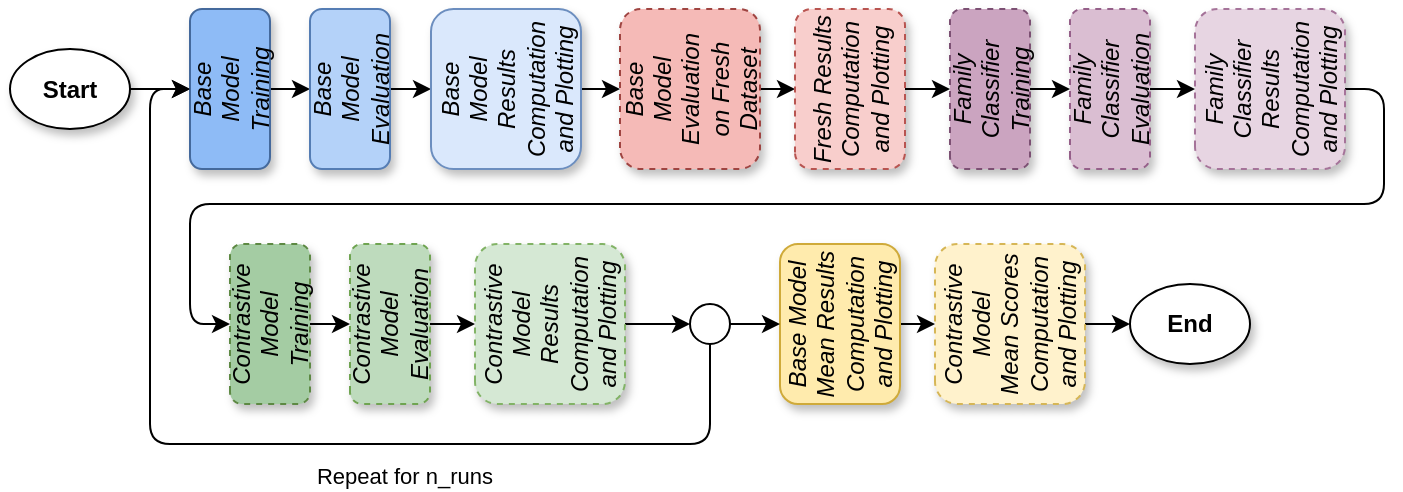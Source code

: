 <mxfile version="15.1.3" type="device" pages="18"><diagram id="Uf9DEK-obmBpI3H5Y_r8" name="workflow"><mxGraphModel dx="1086" dy="806" grid="1" gridSize="10" guides="1" tooltips="1" connect="1" arrows="1" fold="1" page="1" pageScale="1" pageWidth="827" pageHeight="1169" math="0" shadow="0"><root><mxCell id="0"/><mxCell id="1" parent="0"/><mxCell id="ZcyOhlSDvFJ956HJJzWe-5" style="edgeStyle=orthogonalEdgeStyle;rounded=1;orthogonalLoop=1;jettySize=auto;html=1;entryX=0.5;entryY=0;entryDx=0;entryDy=0;" parent="1" source="xer5v5rMkR9W7xY2VZEr-4" target="xer5v5rMkR9W7xY2VZEr-24" edge="1"><mxGeometry relative="1" as="geometry"/></mxCell><mxCell id="xer5v5rMkR9W7xY2VZEr-4" value="Start" style="ellipse;whiteSpace=wrap;html=1;shadow=1;fontStyle=1" parent="1" vertex="1"><mxGeometry x="40" y="57.5" width="60" height="40" as="geometry"/></mxCell><mxCell id="xer5v5rMkR9W7xY2VZEr-20" value="End" style="ellipse;whiteSpace=wrap;html=1;shadow=1;fontStyle=1" parent="1" vertex="1"><mxGeometry x="600" y="175" width="60" height="40" as="geometry"/></mxCell><mxCell id="ZcyOhlSDvFJ956HJJzWe-4" style="edgeStyle=orthogonalEdgeStyle;rounded=1;orthogonalLoop=1;jettySize=auto;html=1;exitX=0.5;exitY=1;exitDx=0;exitDy=0;entryX=0.5;entryY=0;entryDx=0;entryDy=0;" parent="1" source="xer5v5rMkR9W7xY2VZEr-24" target="xer5v5rMkR9W7xY2VZEr-26" edge="1"><mxGeometry relative="1" as="geometry"/></mxCell><mxCell id="xer5v5rMkR9W7xY2VZEr-24" value="Base&lt;br&gt;Model&lt;br&gt;Training" style="rounded=1;whiteSpace=wrap;html=1;shadow=1;sketch=0;fontStyle=2;rotation=-90;fillColor=#8EBBF6;strokeColor=#44699C;" parent="1" vertex="1"><mxGeometry x="110" y="57.5" width="80" height="40" as="geometry"/></mxCell><mxCell id="ZcyOhlSDvFJ956HJJzWe-6" style="edgeStyle=orthogonalEdgeStyle;rounded=1;orthogonalLoop=1;jettySize=auto;html=1;exitX=0.5;exitY=1;exitDx=0;exitDy=0;entryX=0.5;entryY=0;entryDx=0;entryDy=0;" parent="1" source="xer5v5rMkR9W7xY2VZEr-26" target="xer5v5rMkR9W7xY2VZEr-27" edge="1"><mxGeometry relative="1" as="geometry"/></mxCell><mxCell id="xer5v5rMkR9W7xY2VZEr-26" value="Base&lt;br&gt;Model&lt;br&gt;Evaluation" style="rounded=1;whiteSpace=wrap;html=1;shadow=1;sketch=0;fontStyle=2;rotation=-90;fillColor=#B4D2F9;strokeColor=#557DB4;" parent="1" vertex="1"><mxGeometry x="170" y="57.5" width="80" height="40" as="geometry"/></mxCell><mxCell id="ZcyOhlSDvFJ956HJJzWe-7" style="edgeStyle=orthogonalEdgeStyle;rounded=1;orthogonalLoop=1;jettySize=auto;html=1;exitX=0.5;exitY=1;exitDx=0;exitDy=0;entryX=0.5;entryY=0;entryDx=0;entryDy=0;" parent="1" source="xer5v5rMkR9W7xY2VZEr-27" target="xer5v5rMkR9W7xY2VZEr-28" edge="1"><mxGeometry relative="1" as="geometry"/></mxCell><mxCell id="xer5v5rMkR9W7xY2VZEr-27" value="Base&lt;br&gt;Model&lt;br&gt;Results&lt;br&gt;Computation&lt;br&gt;and Plotting" style="rounded=1;whiteSpace=wrap;html=1;shadow=1;sketch=0;fontStyle=2;rotation=-90;strokeColor=#6C8EBF;fillColor=#DAE8FC;" parent="1" vertex="1"><mxGeometry x="248" y="40" width="80" height="75" as="geometry"/></mxCell><mxCell id="ZcyOhlSDvFJ956HJJzWe-8" style="edgeStyle=orthogonalEdgeStyle;rounded=1;orthogonalLoop=1;jettySize=auto;html=1;exitX=0.5;exitY=1;exitDx=0;exitDy=0;entryX=0.5;entryY=0;entryDx=0;entryDy=0;" parent="1" source="xer5v5rMkR9W7xY2VZEr-28" target="xer5v5rMkR9W7xY2VZEr-29" edge="1"><mxGeometry relative="1" as="geometry"/></mxCell><mxCell id="xer5v5rMkR9W7xY2VZEr-28" value="Base&lt;br&gt;Model&lt;br&gt;Evaluation&lt;br&gt;on Fresh&lt;br&gt;Dataset" style="rounded=1;whiteSpace=wrap;html=1;shadow=1;sketch=0;fontStyle=2;dashed=1;rotation=-90;fillColor=#F5BAB7;strokeColor=#9F4441;" parent="1" vertex="1"><mxGeometry x="340" y="42.5" width="80" height="70" as="geometry"/></mxCell><mxCell id="ZcyOhlSDvFJ956HJJzWe-9" style="edgeStyle=orthogonalEdgeStyle;rounded=1;orthogonalLoop=1;jettySize=auto;html=1;exitX=0.5;exitY=1;exitDx=0;exitDy=0;entryX=0.5;entryY=0;entryDx=0;entryDy=0;" parent="1" source="xer5v5rMkR9W7xY2VZEr-29" target="3J4bD3lBHFbNP3cT8l3u-1" edge="1"><mxGeometry relative="1" as="geometry"/></mxCell><mxCell id="xer5v5rMkR9W7xY2VZEr-29" value="Fresh Results&lt;br&gt;Computation&lt;br&gt;and Plotting" style="rounded=1;whiteSpace=wrap;html=1;shadow=1;sketch=0;fillColor=#f8cecc;strokeColor=#b85450;fontStyle=2;dashed=1;rotation=-90;" parent="1" vertex="1"><mxGeometry x="420" y="50" width="80" height="55" as="geometry"/></mxCell><mxCell id="-jt8wdge0A7JdJBnzyNM-3" style="edgeStyle=orthogonalEdgeStyle;rounded=0;orthogonalLoop=1;jettySize=auto;html=1;exitX=0.5;exitY=1;exitDx=0;exitDy=0;entryX=0.5;entryY=0;entryDx=0;entryDy=0;" parent="1" source="xer5v5rMkR9W7xY2VZEr-30" target="-jt8wdge0A7JdJBnzyNM-1" edge="1"><mxGeometry relative="1" as="geometry"/></mxCell><mxCell id="xer5v5rMkR9W7xY2VZEr-30" value="Base Model&lt;br&gt;Mean Results&lt;br&gt;Computation&lt;br&gt;and Plotting" style="rounded=1;whiteSpace=wrap;html=1;shadow=1;sketch=0;fontStyle=2;rotation=-90;fillColor=#FFEBAD;strokeColor=#CFAA3A;" parent="1" vertex="1"><mxGeometry x="415" y="165" width="80" height="60" as="geometry"/></mxCell><mxCell id="ZcyOhlSDvFJ956HJJzWe-10" style="edgeStyle=orthogonalEdgeStyle;rounded=1;orthogonalLoop=1;jettySize=auto;html=1;exitX=0.5;exitY=1;exitDx=0;exitDy=0;entryX=0.5;entryY=0;entryDx=0;entryDy=0;" parent="1" source="3J4bD3lBHFbNP3cT8l3u-1" target="3J4bD3lBHFbNP3cT8l3u-2" edge="1"><mxGeometry relative="1" as="geometry"/></mxCell><mxCell id="3J4bD3lBHFbNP3cT8l3u-1" value="Family&lt;br&gt;Classifier&lt;br&gt;Training" style="rounded=1;whiteSpace=wrap;html=1;shadow=1;sketch=0;fontStyle=2;dashed=1;rotation=-90;fillColor=#CBA4C0;strokeColor=#7C5073;" parent="1" vertex="1"><mxGeometry x="490" y="57.5" width="80" height="40" as="geometry"/></mxCell><mxCell id="ZcyOhlSDvFJ956HJJzWe-11" style="edgeStyle=orthogonalEdgeStyle;rounded=1;orthogonalLoop=1;jettySize=auto;html=1;exitX=0.5;exitY=1;exitDx=0;exitDy=0;entryX=0.5;entryY=0;entryDx=0;entryDy=0;" parent="1" source="3J4bD3lBHFbNP3cT8l3u-2" target="3J4bD3lBHFbNP3cT8l3u-3" edge="1"><mxGeometry relative="1" as="geometry"/></mxCell><mxCell id="3J4bD3lBHFbNP3cT8l3u-2" value="Family&lt;br&gt;Classifier&lt;br&gt;Evaluation" style="rounded=1;whiteSpace=wrap;html=1;shadow=1;sketch=0;fontStyle=2;dashed=1;rotation=-90;fillColor=#DABED2;strokeColor=#955F89;" parent="1" vertex="1"><mxGeometry x="550" y="57.5" width="80" height="40" as="geometry"/></mxCell><mxCell id="ZcyOhlSDvFJ956HJJzWe-12" style="edgeStyle=orthogonalEdgeStyle;rounded=1;orthogonalLoop=1;jettySize=auto;html=1;exitX=0.5;exitY=1;exitDx=0;exitDy=0;entryX=0.5;entryY=0;entryDx=0;entryDy=0;" parent="1" source="3J4bD3lBHFbNP3cT8l3u-3" target="Y1vS_Yre8mGUK6IptLtI-1" edge="1"><mxGeometry relative="1" as="geometry"><mxPoint x="110" y="175" as="targetPoint"/><Array as="points"><mxPoint x="727" y="77"/><mxPoint x="727" y="135"/><mxPoint x="130" y="135"/><mxPoint x="130" y="195"/></Array></mxGeometry></mxCell><mxCell id="3J4bD3lBHFbNP3cT8l3u-3" value="Family&lt;br&gt;Classifier&lt;br&gt;Results&lt;br&gt;Computation&lt;br&gt;and Plotting" style="rounded=1;whiteSpace=wrap;html=1;shadow=1;sketch=0;fontStyle=2;fillColor=#e7d5e2;strokeColor=#a57399;dashed=1;rotation=-90;" parent="1" vertex="1"><mxGeometry x="630" y="40" width="80" height="75" as="geometry"/></mxCell><mxCell id="Y1vS_Yre8mGUK6IptLtI-4" style="edgeStyle=orthogonalEdgeStyle;rounded=0;orthogonalLoop=1;jettySize=auto;html=1;exitX=0.5;exitY=1;exitDx=0;exitDy=0;entryX=0.5;entryY=0;entryDx=0;entryDy=0;" parent="1" source="Y1vS_Yre8mGUK6IptLtI-1" target="Y1vS_Yre8mGUK6IptLtI-2" edge="1"><mxGeometry relative="1" as="geometry"/></mxCell><mxCell id="Y1vS_Yre8mGUK6IptLtI-1" value="Contrastive&lt;br&gt;Model&lt;br&gt;Training" style="rounded=1;whiteSpace=wrap;html=1;shadow=1;sketch=0;fontStyle=2;dashed=1;rotation=-90;fillColor=#A4CCA3;strokeColor=#5D8943;" parent="1" vertex="1"><mxGeometry x="130" y="175" width="80" height="40" as="geometry"/></mxCell><mxCell id="Y1vS_Yre8mGUK6IptLtI-5" style="edgeStyle=orthogonalEdgeStyle;rounded=0;orthogonalLoop=1;jettySize=auto;html=1;exitX=0.5;exitY=1;exitDx=0;exitDy=0;entryX=0.5;entryY=0;entryDx=0;entryDy=0;" parent="1" source="Y1vS_Yre8mGUK6IptLtI-2" target="Y1vS_Yre8mGUK6IptLtI-3" edge="1"><mxGeometry relative="1" as="geometry"/></mxCell><mxCell id="Y1vS_Yre8mGUK6IptLtI-2" value="Contrastive&lt;br&gt;Model&lt;br&gt;Evaluation" style="rounded=1;whiteSpace=wrap;html=1;shadow=1;sketch=0;fontStyle=2;dashed=1;rotation=-90;fillColor=#BEDBBD;strokeColor=#6FA451;" parent="1" vertex="1"><mxGeometry x="190" y="175" width="80" height="40" as="geometry"/></mxCell><mxCell id="Y1vS_Yre8mGUK6IptLtI-7" style="edgeStyle=orthogonalEdgeStyle;rounded=0;orthogonalLoop=1;jettySize=auto;html=1;exitX=0.5;exitY=1;exitDx=0;exitDy=0;entryX=0;entryY=0.5;entryDx=0;entryDy=0;" parent="1" source="Y1vS_Yre8mGUK6IptLtI-3" target="Y1vS_Yre8mGUK6IptLtI-6" edge="1"><mxGeometry relative="1" as="geometry"/></mxCell><mxCell id="Y1vS_Yre8mGUK6IptLtI-3" value="Contrastive&lt;br&gt;Model&lt;br&gt;Results&lt;br&gt;Computation&lt;br&gt;and Plotting" style="rounded=1;whiteSpace=wrap;html=1;shadow=1;sketch=0;fontStyle=2;fillColor=#d5e8d4;strokeColor=#82b366;dashed=1;rotation=-90;" parent="1" vertex="1"><mxGeometry x="270" y="157.5" width="80" height="75" as="geometry"/></mxCell><mxCell id="Y1vS_Yre8mGUK6IptLtI-8" style="edgeStyle=orthogonalEdgeStyle;rounded=0;orthogonalLoop=1;jettySize=auto;html=1;exitX=1;exitY=0.5;exitDx=0;exitDy=0;entryX=0.5;entryY=0;entryDx=0;entryDy=0;" parent="1" source="Y1vS_Yre8mGUK6IptLtI-6" target="xer5v5rMkR9W7xY2VZEr-30" edge="1"><mxGeometry relative="1" as="geometry"/></mxCell><mxCell id="Y1vS_Yre8mGUK6IptLtI-10" style="edgeStyle=orthogonalEdgeStyle;rounded=1;orthogonalLoop=1;jettySize=auto;html=1;exitX=0.5;exitY=1;exitDx=0;exitDy=0;entryX=0.5;entryY=0;entryDx=0;entryDy=0;" parent="1" source="Y1vS_Yre8mGUK6IptLtI-6" target="xer5v5rMkR9W7xY2VZEr-24" edge="1"><mxGeometry relative="1" as="geometry"><Array as="points"><mxPoint x="390" y="255"/><mxPoint x="110" y="255"/><mxPoint x="110" y="77"/></Array></mxGeometry></mxCell><mxCell id="l8NgD3nOMR_R2jTjZXJf-1" value="Repeat for n_runs" style="edgeLabel;html=1;align=center;verticalAlign=top;resizable=0;points=[];labelPosition=center;verticalLabelPosition=bottom;labelBackgroundColor=none;" parent="Y1vS_Yre8mGUK6IptLtI-10" vertex="1" connectable="0"><mxGeometry x="-0.23" y="3" relative="1" as="geometry"><mxPoint as="offset"/></mxGeometry></mxCell><mxCell id="Y1vS_Yre8mGUK6IptLtI-6" value="" style="ellipse;whiteSpace=wrap;html=1;aspect=fixed;" parent="1" vertex="1"><mxGeometry x="380" y="185" width="20" height="20" as="geometry"/></mxCell><mxCell id="-jt8wdge0A7JdJBnzyNM-2" style="edgeStyle=orthogonalEdgeStyle;rounded=0;orthogonalLoop=1;jettySize=auto;html=1;exitX=0.5;exitY=1;exitDx=0;exitDy=0;entryX=0;entryY=0.5;entryDx=0;entryDy=0;" parent="1" source="-jt8wdge0A7JdJBnzyNM-1" target="xer5v5rMkR9W7xY2VZEr-20" edge="1"><mxGeometry relative="1" as="geometry"/></mxCell><mxCell id="-jt8wdge0A7JdJBnzyNM-1" value="Contrastive Model&lt;br&gt;Mean Scores&lt;br&gt;Computation&lt;br&gt;and Plotting" style="rounded=1;whiteSpace=wrap;html=1;shadow=1;sketch=0;fillColor=#fff2cc;strokeColor=#d6b656;fontStyle=2;rotation=-90;dashed=1;" parent="1" vertex="1"><mxGeometry x="500" y="157.5" width="80" height="75" as="geometry"/></mxCell></root></mxGraphModel></diagram><diagram name="workflow_sorel" id="Lvxzh0bPbendEIam_ULd"><mxGraphModel dx="1086" dy="806" grid="1" gridSize="10" guides="1" tooltips="1" connect="1" arrows="1" fold="1" page="1" pageScale="1" pageWidth="827" pageHeight="1169" math="0" shadow="0"><root><mxCell id="uSPlM72ZnVd-W5owzH-C-0"/><mxCell id="uSPlM72ZnVd-W5owzH-C-1" parent="uSPlM72ZnVd-W5owzH-C-0"/><mxCell id="YYPsqbgYKVXsmyn8gzCZ-0" style="edgeStyle=orthogonalEdgeStyle;rounded=1;orthogonalLoop=1;jettySize=auto;html=1;entryX=0.5;entryY=0;entryDx=0;entryDy=0;" parent="uSPlM72ZnVd-W5owzH-C-1" source="YYPsqbgYKVXsmyn8gzCZ-1" target="YYPsqbgYKVXsmyn8gzCZ-4" edge="1"><mxGeometry relative="1" as="geometry"/></mxCell><mxCell id="YYPsqbgYKVXsmyn8gzCZ-1" value="Start" style="ellipse;whiteSpace=wrap;html=1;shadow=1;fontStyle=1;fontColor=#B3B3B3;fillColor=#FFFFFF;strokeColor=#808080;" parent="uSPlM72ZnVd-W5owzH-C-1" vertex="1"><mxGeometry x="40" y="57.5" width="60" height="40" as="geometry"/></mxCell><mxCell id="YYPsqbgYKVXsmyn8gzCZ-2" value="End" style="ellipse;whiteSpace=wrap;html=1;shadow=1;fontStyle=1;fontColor=#B3B3B3;fillColor=#FFFFFF;strokeColor=#808080;" parent="uSPlM72ZnVd-W5owzH-C-1" vertex="1"><mxGeometry x="600" y="175" width="60" height="40" as="geometry"/></mxCell><mxCell id="YYPsqbgYKVXsmyn8gzCZ-3" style="edgeStyle=orthogonalEdgeStyle;rounded=1;orthogonalLoop=1;jettySize=auto;html=1;exitX=0.5;exitY=1;exitDx=0;exitDy=0;entryX=0.5;entryY=0;entryDx=0;entryDy=0;" parent="uSPlM72ZnVd-W5owzH-C-1" source="YYPsqbgYKVXsmyn8gzCZ-4" target="YYPsqbgYKVXsmyn8gzCZ-6" edge="1"><mxGeometry relative="1" as="geometry"/></mxCell><mxCell id="YYPsqbgYKVXsmyn8gzCZ-4" value="Base&lt;br&gt;Model&lt;br&gt;Training" style="rounded=1;whiteSpace=wrap;html=1;shadow=1;sketch=0;fontStyle=3;rotation=-90;fillColor=#8EBBF6;strokeColor=#44699C;" parent="uSPlM72ZnVd-W5owzH-C-1" vertex="1"><mxGeometry x="110" y="57.5" width="80" height="40" as="geometry"/></mxCell><mxCell id="YYPsqbgYKVXsmyn8gzCZ-5" style="edgeStyle=orthogonalEdgeStyle;rounded=1;orthogonalLoop=1;jettySize=auto;html=1;exitX=0.5;exitY=1;exitDx=0;exitDy=0;entryX=0.5;entryY=0;entryDx=0;entryDy=0;" parent="uSPlM72ZnVd-W5owzH-C-1" source="YYPsqbgYKVXsmyn8gzCZ-6" target="YYPsqbgYKVXsmyn8gzCZ-8" edge="1"><mxGeometry relative="1" as="geometry"/></mxCell><mxCell id="YYPsqbgYKVXsmyn8gzCZ-6" value="Base&lt;br&gt;Model&lt;br&gt;Evaluation" style="rounded=1;whiteSpace=wrap;html=1;shadow=1;sketch=0;fontStyle=3;rotation=-90;fillColor=#B4D2F9;strokeColor=#557DB4;" parent="uSPlM72ZnVd-W5owzH-C-1" vertex="1"><mxGeometry x="170" y="57.5" width="80" height="40" as="geometry"/></mxCell><mxCell id="YYPsqbgYKVXsmyn8gzCZ-7" style="edgeStyle=orthogonalEdgeStyle;rounded=1;orthogonalLoop=1;jettySize=auto;html=1;exitX=0.5;exitY=1;exitDx=0;exitDy=0;entryX=0.5;entryY=0;entryDx=0;entryDy=0;" parent="uSPlM72ZnVd-W5owzH-C-1" source="YYPsqbgYKVXsmyn8gzCZ-8" target="YYPsqbgYKVXsmyn8gzCZ-10" edge="1"><mxGeometry relative="1" as="geometry"/></mxCell><mxCell id="YYPsqbgYKVXsmyn8gzCZ-8" value="Base&lt;br&gt;Model&lt;br&gt;Results&lt;br&gt;Computation&lt;br&gt;and Plotting" style="rounded=1;whiteSpace=wrap;html=1;shadow=1;sketch=0;fontStyle=3;rotation=-90;strokeColor=#6C8EBF;fillColor=#DAE8FC;" parent="uSPlM72ZnVd-W5owzH-C-1" vertex="1"><mxGeometry x="248" y="40" width="80" height="75" as="geometry"/></mxCell><mxCell id="YYPsqbgYKVXsmyn8gzCZ-9" style="edgeStyle=orthogonalEdgeStyle;rounded=1;orthogonalLoop=1;jettySize=auto;html=1;exitX=0.5;exitY=1;exitDx=0;exitDy=0;entryX=0.5;entryY=0;entryDx=0;entryDy=0;" parent="uSPlM72ZnVd-W5owzH-C-1" source="YYPsqbgYKVXsmyn8gzCZ-10" target="YYPsqbgYKVXsmyn8gzCZ-12" edge="1"><mxGeometry relative="1" as="geometry"/></mxCell><mxCell id="YYPsqbgYKVXsmyn8gzCZ-10" value="Base&lt;br&gt;Model&lt;br&gt;Evaluation&lt;br&gt;on Fresh&lt;br&gt;Dataset" style="rounded=1;whiteSpace=wrap;html=1;shadow=1;sketch=0;fontStyle=2;dashed=1;rotation=-90;fontColor=#B3B3B3;fillColor=#FFFFFF;strokeColor=#808080;" parent="uSPlM72ZnVd-W5owzH-C-1" vertex="1"><mxGeometry x="340" y="42.5" width="80" height="70" as="geometry"/></mxCell><mxCell id="YYPsqbgYKVXsmyn8gzCZ-11" style="edgeStyle=orthogonalEdgeStyle;rounded=1;orthogonalLoop=1;jettySize=auto;html=1;exitX=0.5;exitY=1;exitDx=0;exitDy=0;entryX=0.5;entryY=0;entryDx=0;entryDy=0;" parent="uSPlM72ZnVd-W5owzH-C-1" source="YYPsqbgYKVXsmyn8gzCZ-12" target="YYPsqbgYKVXsmyn8gzCZ-16" edge="1"><mxGeometry relative="1" as="geometry"/></mxCell><mxCell id="YYPsqbgYKVXsmyn8gzCZ-12" value="Fresh Results&lt;br&gt;Computation&lt;br&gt;and Plotting" style="rounded=1;whiteSpace=wrap;html=1;shadow=1;sketch=0;fontStyle=2;dashed=1;rotation=-90;fontColor=#B3B3B3;fillColor=#FFFFFF;strokeColor=#808080;" parent="uSPlM72ZnVd-W5owzH-C-1" vertex="1"><mxGeometry x="420" y="50" width="80" height="55" as="geometry"/></mxCell><mxCell id="YYPsqbgYKVXsmyn8gzCZ-13" style="edgeStyle=orthogonalEdgeStyle;rounded=0;orthogonalLoop=1;jettySize=auto;html=1;exitX=0.5;exitY=1;exitDx=0;exitDy=0;entryX=0.5;entryY=0;entryDx=0;entryDy=0;" parent="uSPlM72ZnVd-W5owzH-C-1" source="YYPsqbgYKVXsmyn8gzCZ-14" target="YYPsqbgYKVXsmyn8gzCZ-32" edge="1"><mxGeometry relative="1" as="geometry"/></mxCell><mxCell id="YYPsqbgYKVXsmyn8gzCZ-14" value="Base Model&lt;br&gt;Mean Results&lt;br&gt;Computation&lt;br&gt;and Plotting" style="rounded=1;whiteSpace=wrap;html=1;shadow=1;sketch=0;fontStyle=3;rotation=-90;fillColor=#FFEBAD;strokeColor=#CFAA3A;" parent="uSPlM72ZnVd-W5owzH-C-1" vertex="1"><mxGeometry x="415" y="165" width="80" height="60" as="geometry"/></mxCell><mxCell id="YYPsqbgYKVXsmyn8gzCZ-15" style="edgeStyle=orthogonalEdgeStyle;rounded=1;orthogonalLoop=1;jettySize=auto;html=1;exitX=0.5;exitY=1;exitDx=0;exitDy=0;entryX=0.5;entryY=0;entryDx=0;entryDy=0;" parent="uSPlM72ZnVd-W5owzH-C-1" source="YYPsqbgYKVXsmyn8gzCZ-16" target="YYPsqbgYKVXsmyn8gzCZ-18" edge="1"><mxGeometry relative="1" as="geometry"/></mxCell><mxCell id="YYPsqbgYKVXsmyn8gzCZ-16" value="Family&lt;br&gt;Classifier&lt;br&gt;Training" style="rounded=1;whiteSpace=wrap;html=1;shadow=1;sketch=0;fontStyle=2;dashed=1;rotation=-90;fontColor=#B3B3B3;fillColor=#FFFFFF;strokeColor=#808080;" parent="uSPlM72ZnVd-W5owzH-C-1" vertex="1"><mxGeometry x="490" y="57.5" width="80" height="40" as="geometry"/></mxCell><mxCell id="YYPsqbgYKVXsmyn8gzCZ-17" style="edgeStyle=orthogonalEdgeStyle;rounded=1;orthogonalLoop=1;jettySize=auto;html=1;exitX=0.5;exitY=1;exitDx=0;exitDy=0;entryX=0.5;entryY=0;entryDx=0;entryDy=0;" parent="uSPlM72ZnVd-W5owzH-C-1" source="YYPsqbgYKVXsmyn8gzCZ-18" target="YYPsqbgYKVXsmyn8gzCZ-20" edge="1"><mxGeometry relative="1" as="geometry"/></mxCell><mxCell id="YYPsqbgYKVXsmyn8gzCZ-18" value="Family&lt;br&gt;Classifier&lt;br&gt;Evaluation" style="rounded=1;whiteSpace=wrap;html=1;shadow=1;sketch=0;fontStyle=2;dashed=1;rotation=-90;fontColor=#B3B3B3;fillColor=#FFFFFF;strokeColor=#808080;" parent="uSPlM72ZnVd-W5owzH-C-1" vertex="1"><mxGeometry x="550" y="57.5" width="80" height="40" as="geometry"/></mxCell><mxCell id="YYPsqbgYKVXsmyn8gzCZ-19" style="edgeStyle=orthogonalEdgeStyle;rounded=1;orthogonalLoop=1;jettySize=auto;html=1;exitX=0.5;exitY=1;exitDx=0;exitDy=0;entryX=0.5;entryY=0;entryDx=0;entryDy=0;" parent="uSPlM72ZnVd-W5owzH-C-1" source="YYPsqbgYKVXsmyn8gzCZ-20" target="YYPsqbgYKVXsmyn8gzCZ-22" edge="1"><mxGeometry relative="1" as="geometry"><mxPoint x="110" y="175" as="targetPoint"/><Array as="points"><mxPoint x="727" y="77"/><mxPoint x="727" y="135"/><mxPoint x="130" y="135"/><mxPoint x="130" y="195"/></Array></mxGeometry></mxCell><mxCell id="YYPsqbgYKVXsmyn8gzCZ-20" value="Family&lt;br&gt;Classifier&lt;br&gt;Results&lt;br&gt;Computation&lt;br&gt;and Plotting" style="rounded=1;whiteSpace=wrap;html=1;shadow=1;sketch=0;fontStyle=2;dashed=1;rotation=-90;fontColor=#B3B3B3;fillColor=#FFFFFF;strokeColor=#808080;" parent="uSPlM72ZnVd-W5owzH-C-1" vertex="1"><mxGeometry x="630" y="40" width="80" height="75" as="geometry"/></mxCell><mxCell id="YYPsqbgYKVXsmyn8gzCZ-21" style="edgeStyle=orthogonalEdgeStyle;rounded=0;orthogonalLoop=1;jettySize=auto;html=1;exitX=0.5;exitY=1;exitDx=0;exitDy=0;entryX=0.5;entryY=0;entryDx=0;entryDy=0;" parent="uSPlM72ZnVd-W5owzH-C-1" source="YYPsqbgYKVXsmyn8gzCZ-22" target="YYPsqbgYKVXsmyn8gzCZ-24" edge="1"><mxGeometry relative="1" as="geometry"/></mxCell><mxCell id="YYPsqbgYKVXsmyn8gzCZ-22" value="Contrastive&lt;br&gt;Model&lt;br&gt;Training" style="rounded=1;whiteSpace=wrap;html=1;shadow=1;sketch=0;fontStyle=2;dashed=1;rotation=-90;fontColor=#B3B3B3;fillColor=#FFFFFF;strokeColor=#808080;" parent="uSPlM72ZnVd-W5owzH-C-1" vertex="1"><mxGeometry x="130" y="175" width="80" height="40" as="geometry"/></mxCell><mxCell id="YYPsqbgYKVXsmyn8gzCZ-23" style="edgeStyle=orthogonalEdgeStyle;rounded=0;orthogonalLoop=1;jettySize=auto;html=1;exitX=0.5;exitY=1;exitDx=0;exitDy=0;entryX=0.5;entryY=0;entryDx=0;entryDy=0;" parent="uSPlM72ZnVd-W5owzH-C-1" source="YYPsqbgYKVXsmyn8gzCZ-24" target="YYPsqbgYKVXsmyn8gzCZ-26" edge="1"><mxGeometry relative="1" as="geometry"/></mxCell><mxCell id="YYPsqbgYKVXsmyn8gzCZ-24" value="Contrastive&lt;br&gt;Model&lt;br&gt;Evaluation" style="rounded=1;whiteSpace=wrap;html=1;shadow=1;sketch=0;fontStyle=2;dashed=1;rotation=-90;fontColor=#B3B3B3;fillColor=#FFFFFF;strokeColor=#808080;" parent="uSPlM72ZnVd-W5owzH-C-1" vertex="1"><mxGeometry x="190" y="175" width="80" height="40" as="geometry"/></mxCell><mxCell id="YYPsqbgYKVXsmyn8gzCZ-25" style="edgeStyle=orthogonalEdgeStyle;rounded=0;orthogonalLoop=1;jettySize=auto;html=1;exitX=0.5;exitY=1;exitDx=0;exitDy=0;entryX=0;entryY=0.5;entryDx=0;entryDy=0;" parent="uSPlM72ZnVd-W5owzH-C-1" source="YYPsqbgYKVXsmyn8gzCZ-26" target="YYPsqbgYKVXsmyn8gzCZ-30" edge="1"><mxGeometry relative="1" as="geometry"/></mxCell><mxCell id="YYPsqbgYKVXsmyn8gzCZ-26" value="Contrastive&lt;br&gt;Model&lt;br&gt;Results&lt;br&gt;Computation&lt;br&gt;and Plotting" style="rounded=1;whiteSpace=wrap;html=1;shadow=1;sketch=0;fontStyle=2;dashed=1;rotation=-90;fontColor=#B3B3B3;fillColor=#FFFFFF;strokeColor=#808080;" parent="uSPlM72ZnVd-W5owzH-C-1" vertex="1"><mxGeometry x="270" y="157.5" width="80" height="75" as="geometry"/></mxCell><mxCell id="YYPsqbgYKVXsmyn8gzCZ-27" style="edgeStyle=orthogonalEdgeStyle;rounded=0;orthogonalLoop=1;jettySize=auto;html=1;exitX=1;exitY=0.5;exitDx=0;exitDy=0;entryX=0.5;entryY=0;entryDx=0;entryDy=0;" parent="uSPlM72ZnVd-W5owzH-C-1" source="YYPsqbgYKVXsmyn8gzCZ-30" target="YYPsqbgYKVXsmyn8gzCZ-14" edge="1"><mxGeometry relative="1" as="geometry"/></mxCell><mxCell id="YYPsqbgYKVXsmyn8gzCZ-28" style="edgeStyle=orthogonalEdgeStyle;rounded=1;orthogonalLoop=1;jettySize=auto;html=1;exitX=0.5;exitY=1;exitDx=0;exitDy=0;entryX=0.5;entryY=0;entryDx=0;entryDy=0;" parent="uSPlM72ZnVd-W5owzH-C-1" source="YYPsqbgYKVXsmyn8gzCZ-30" target="YYPsqbgYKVXsmyn8gzCZ-4" edge="1"><mxGeometry relative="1" as="geometry"><Array as="points"><mxPoint x="390" y="255"/><mxPoint x="110" y="255"/><mxPoint x="110" y="77"/></Array></mxGeometry></mxCell><mxCell id="YYPsqbgYKVXsmyn8gzCZ-29" value="Repeat for n_runs" style="edgeLabel;html=1;align=center;verticalAlign=top;resizable=0;points=[];labelPosition=center;verticalLabelPosition=bottom;labelBackgroundColor=none;" parent="YYPsqbgYKVXsmyn8gzCZ-28" vertex="1" connectable="0"><mxGeometry x="-0.23" y="3" relative="1" as="geometry"><mxPoint as="offset"/></mxGeometry></mxCell><mxCell id="YYPsqbgYKVXsmyn8gzCZ-30" value="" style="ellipse;whiteSpace=wrap;html=1;aspect=fixed;" parent="uSPlM72ZnVd-W5owzH-C-1" vertex="1"><mxGeometry x="380" y="185" width="20" height="20" as="geometry"/></mxCell><mxCell id="YYPsqbgYKVXsmyn8gzCZ-31" style="edgeStyle=orthogonalEdgeStyle;rounded=0;orthogonalLoop=1;jettySize=auto;html=1;exitX=0.5;exitY=1;exitDx=0;exitDy=0;entryX=0;entryY=0.5;entryDx=0;entryDy=0;" parent="uSPlM72ZnVd-W5owzH-C-1" source="YYPsqbgYKVXsmyn8gzCZ-32" target="YYPsqbgYKVXsmyn8gzCZ-2" edge="1"><mxGeometry relative="1" as="geometry"/></mxCell><mxCell id="YYPsqbgYKVXsmyn8gzCZ-32" value="Contrastive Model&lt;br&gt;Mean Scores&lt;br&gt;Computation&lt;br&gt;and Plotting" style="rounded=1;whiteSpace=wrap;html=1;shadow=1;sketch=0;fontStyle=2;rotation=-90;dashed=1;fontColor=#B3B3B3;fillColor=#FFFFFF;strokeColor=#808080;" parent="uSPlM72ZnVd-W5owzH-C-1" vertex="1"><mxGeometry x="500" y="157.5" width="80" height="75" as="geometry"/></mxCell></root></mxGraphModel></diagram><diagram name="workflow_fresh_dataset" id="kKpfPktFArM9WQGyAwuP"><mxGraphModel dx="1086" dy="806" grid="1" gridSize="10" guides="1" tooltips="1" connect="1" arrows="1" fold="1" page="1" pageScale="1" pageWidth="827" pageHeight="1169" math="0" shadow="0"><root><mxCell id="Oms2QRJP6IiZeKoprwCv-0"/><mxCell id="Oms2QRJP6IiZeKoprwCv-1" parent="Oms2QRJP6IiZeKoprwCv-0"/><mxCell id="oc10rzm8AxsXH9J_L79D-0" style="edgeStyle=orthogonalEdgeStyle;rounded=1;orthogonalLoop=1;jettySize=auto;html=1;entryX=0.5;entryY=0;entryDx=0;entryDy=0;" parent="Oms2QRJP6IiZeKoprwCv-1" source="oc10rzm8AxsXH9J_L79D-1" target="oc10rzm8AxsXH9J_L79D-4" edge="1"><mxGeometry relative="1" as="geometry"/></mxCell><mxCell id="oc10rzm8AxsXH9J_L79D-1" value="Start" style="ellipse;whiteSpace=wrap;html=1;shadow=1;fontStyle=1;fontColor=#B3B3B3;fillColor=#FFFFFF;strokeColor=#808080;" parent="Oms2QRJP6IiZeKoprwCv-1" vertex="1"><mxGeometry x="40" y="57.5" width="60" height="40" as="geometry"/></mxCell><mxCell id="oc10rzm8AxsXH9J_L79D-2" value="End" style="ellipse;whiteSpace=wrap;html=1;shadow=1;fontStyle=1;fontColor=#B3B3B3;fillColor=#FFFFFF;strokeColor=#808080;" parent="Oms2QRJP6IiZeKoprwCv-1" vertex="1"><mxGeometry x="600" y="175" width="60" height="40" as="geometry"/></mxCell><mxCell id="oc10rzm8AxsXH9J_L79D-3" style="edgeStyle=orthogonalEdgeStyle;rounded=1;orthogonalLoop=1;jettySize=auto;html=1;exitX=0.5;exitY=1;exitDx=0;exitDy=0;entryX=0.5;entryY=0;entryDx=0;entryDy=0;" parent="Oms2QRJP6IiZeKoprwCv-1" source="oc10rzm8AxsXH9J_L79D-4" target="oc10rzm8AxsXH9J_L79D-6" edge="1"><mxGeometry relative="1" as="geometry"/></mxCell><mxCell id="oc10rzm8AxsXH9J_L79D-4" value="Base&lt;br&gt;Model&lt;br&gt;Training" style="rounded=1;whiteSpace=wrap;html=1;shadow=1;sketch=0;fontStyle=2;rotation=-90;fontColor=#B3B3B3;fillColor=#FFFFFF;strokeColor=#808080;" parent="Oms2QRJP6IiZeKoprwCv-1" vertex="1"><mxGeometry x="110" y="57.5" width="80" height="40" as="geometry"/></mxCell><mxCell id="oc10rzm8AxsXH9J_L79D-5" style="edgeStyle=orthogonalEdgeStyle;rounded=1;orthogonalLoop=1;jettySize=auto;html=1;exitX=0.5;exitY=1;exitDx=0;exitDy=0;entryX=0.5;entryY=0;entryDx=0;entryDy=0;" parent="Oms2QRJP6IiZeKoprwCv-1" source="oc10rzm8AxsXH9J_L79D-6" target="oc10rzm8AxsXH9J_L79D-8" edge="1"><mxGeometry relative="1" as="geometry"/></mxCell><mxCell id="oc10rzm8AxsXH9J_L79D-6" value="Base&lt;br&gt;Model&lt;br&gt;Evaluation" style="rounded=1;whiteSpace=wrap;html=1;shadow=1;sketch=0;fontStyle=2;rotation=-90;fontColor=#B3B3B3;fillColor=#FFFFFF;strokeColor=#808080;" parent="Oms2QRJP6IiZeKoprwCv-1" vertex="1"><mxGeometry x="170" y="57.5" width="80" height="40" as="geometry"/></mxCell><mxCell id="oc10rzm8AxsXH9J_L79D-7" style="edgeStyle=orthogonalEdgeStyle;rounded=1;orthogonalLoop=1;jettySize=auto;html=1;exitX=0.5;exitY=1;exitDx=0;exitDy=0;entryX=0.5;entryY=0;entryDx=0;entryDy=0;" parent="Oms2QRJP6IiZeKoprwCv-1" source="oc10rzm8AxsXH9J_L79D-8" target="oc10rzm8AxsXH9J_L79D-10" edge="1"><mxGeometry relative="1" as="geometry"/></mxCell><mxCell id="oc10rzm8AxsXH9J_L79D-8" value="Base&lt;br&gt;Model&lt;br&gt;Results&lt;br&gt;Computation&lt;br&gt;and Plotting" style="rounded=1;whiteSpace=wrap;html=1;shadow=1;sketch=0;fontStyle=2;rotation=-90;fontColor=#B3B3B3;fillColor=#FFFFFF;strokeColor=#808080;" parent="Oms2QRJP6IiZeKoprwCv-1" vertex="1"><mxGeometry x="248" y="40" width="80" height="75" as="geometry"/></mxCell><mxCell id="oc10rzm8AxsXH9J_L79D-9" style="edgeStyle=orthogonalEdgeStyle;rounded=1;orthogonalLoop=1;jettySize=auto;html=1;exitX=0.5;exitY=1;exitDx=0;exitDy=0;entryX=0.5;entryY=0;entryDx=0;entryDy=0;" parent="Oms2QRJP6IiZeKoprwCv-1" source="oc10rzm8AxsXH9J_L79D-10" target="oc10rzm8AxsXH9J_L79D-12" edge="1"><mxGeometry relative="1" as="geometry"/></mxCell><mxCell id="oc10rzm8AxsXH9J_L79D-10" value="Base&lt;br&gt;Model&lt;br&gt;Evaluation&lt;br&gt;on Fresh&lt;br&gt;Dataset" style="rounded=1;whiteSpace=wrap;html=1;shadow=1;sketch=0;fontStyle=3;dashed=1;rotation=-90;fillColor=#F5BAB7;strokeColor=#9F4441;" parent="Oms2QRJP6IiZeKoprwCv-1" vertex="1"><mxGeometry x="340" y="42.5" width="80" height="70" as="geometry"/></mxCell><mxCell id="oc10rzm8AxsXH9J_L79D-11" style="edgeStyle=orthogonalEdgeStyle;rounded=1;orthogonalLoop=1;jettySize=auto;html=1;exitX=0.5;exitY=1;exitDx=0;exitDy=0;entryX=0.5;entryY=0;entryDx=0;entryDy=0;" parent="Oms2QRJP6IiZeKoprwCv-1" source="oc10rzm8AxsXH9J_L79D-12" target="oc10rzm8AxsXH9J_L79D-16" edge="1"><mxGeometry relative="1" as="geometry"/></mxCell><mxCell id="oc10rzm8AxsXH9J_L79D-12" value="Fresh Results&lt;br&gt;Computation&lt;br&gt;and Plotting" style="rounded=1;whiteSpace=wrap;html=1;shadow=1;sketch=0;fillColor=#f8cecc;strokeColor=#b85450;fontStyle=3;dashed=1;rotation=-90;" parent="Oms2QRJP6IiZeKoprwCv-1" vertex="1"><mxGeometry x="420" y="50" width="80" height="55" as="geometry"/></mxCell><mxCell id="oc10rzm8AxsXH9J_L79D-13" style="edgeStyle=orthogonalEdgeStyle;rounded=0;orthogonalLoop=1;jettySize=auto;html=1;exitX=0.5;exitY=1;exitDx=0;exitDy=0;entryX=0.5;entryY=0;entryDx=0;entryDy=0;" parent="Oms2QRJP6IiZeKoprwCv-1" source="oc10rzm8AxsXH9J_L79D-14" target="oc10rzm8AxsXH9J_L79D-32" edge="1"><mxGeometry relative="1" as="geometry"/></mxCell><mxCell id="oc10rzm8AxsXH9J_L79D-14" value="Base Model&lt;br&gt;Mean Results&lt;br&gt;Computation&lt;br&gt;and Plotting" style="rounded=1;whiteSpace=wrap;html=1;shadow=1;sketch=0;fontStyle=2;rotation=-90;fontColor=#B3B3B3;fillColor=#FFFFFF;strokeColor=#808080;" parent="Oms2QRJP6IiZeKoprwCv-1" vertex="1"><mxGeometry x="415" y="165" width="80" height="60" as="geometry"/></mxCell><mxCell id="oc10rzm8AxsXH9J_L79D-15" style="edgeStyle=orthogonalEdgeStyle;rounded=1;orthogonalLoop=1;jettySize=auto;html=1;exitX=0.5;exitY=1;exitDx=0;exitDy=0;entryX=0.5;entryY=0;entryDx=0;entryDy=0;" parent="Oms2QRJP6IiZeKoprwCv-1" source="oc10rzm8AxsXH9J_L79D-16" target="oc10rzm8AxsXH9J_L79D-18" edge="1"><mxGeometry relative="1" as="geometry"/></mxCell><mxCell id="oc10rzm8AxsXH9J_L79D-16" value="Family&lt;br&gt;Classifier&lt;br&gt;Training" style="rounded=1;whiteSpace=wrap;html=1;shadow=1;sketch=0;fontStyle=3;dashed=1;rotation=-90;fillColor=#CBA4C0;strokeColor=#7C5073;" parent="Oms2QRJP6IiZeKoprwCv-1" vertex="1"><mxGeometry x="490" y="57.5" width="80" height="40" as="geometry"/></mxCell><mxCell id="oc10rzm8AxsXH9J_L79D-17" style="edgeStyle=orthogonalEdgeStyle;rounded=1;orthogonalLoop=1;jettySize=auto;html=1;exitX=0.5;exitY=1;exitDx=0;exitDy=0;entryX=0.5;entryY=0;entryDx=0;entryDy=0;" parent="Oms2QRJP6IiZeKoprwCv-1" source="oc10rzm8AxsXH9J_L79D-18" target="oc10rzm8AxsXH9J_L79D-20" edge="1"><mxGeometry relative="1" as="geometry"/></mxCell><mxCell id="oc10rzm8AxsXH9J_L79D-18" value="Family&lt;br&gt;Classifier&lt;br&gt;Evaluation" style="rounded=1;whiteSpace=wrap;html=1;shadow=1;sketch=0;fontStyle=3;dashed=1;rotation=-90;fillColor=#DABED2;strokeColor=#955F89;" parent="Oms2QRJP6IiZeKoprwCv-1" vertex="1"><mxGeometry x="550" y="57.5" width="80" height="40" as="geometry"/></mxCell><mxCell id="oc10rzm8AxsXH9J_L79D-19" style="edgeStyle=orthogonalEdgeStyle;rounded=1;orthogonalLoop=1;jettySize=auto;html=1;exitX=0.5;exitY=1;exitDx=0;exitDy=0;entryX=0.5;entryY=0;entryDx=0;entryDy=0;" parent="Oms2QRJP6IiZeKoprwCv-1" source="oc10rzm8AxsXH9J_L79D-20" target="oc10rzm8AxsXH9J_L79D-22" edge="1"><mxGeometry relative="1" as="geometry"><mxPoint x="110" y="175" as="targetPoint"/><Array as="points"><mxPoint x="727" y="77"/><mxPoint x="727" y="135"/><mxPoint x="130" y="135"/><mxPoint x="130" y="195"/></Array></mxGeometry></mxCell><mxCell id="oc10rzm8AxsXH9J_L79D-20" value="Family&lt;br&gt;Classifier&lt;br&gt;Results&lt;br&gt;Computation&lt;br&gt;and Plotting" style="rounded=1;whiteSpace=wrap;html=1;shadow=1;sketch=0;fontStyle=3;fillColor=#e7d5e2;strokeColor=#a57399;dashed=1;rotation=-90;" parent="Oms2QRJP6IiZeKoprwCv-1" vertex="1"><mxGeometry x="630" y="40" width="80" height="75" as="geometry"/></mxCell><mxCell id="oc10rzm8AxsXH9J_L79D-21" style="edgeStyle=orthogonalEdgeStyle;rounded=0;orthogonalLoop=1;jettySize=auto;html=1;exitX=0.5;exitY=1;exitDx=0;exitDy=0;entryX=0.5;entryY=0;entryDx=0;entryDy=0;" parent="Oms2QRJP6IiZeKoprwCv-1" source="oc10rzm8AxsXH9J_L79D-22" target="oc10rzm8AxsXH9J_L79D-24" edge="1"><mxGeometry relative="1" as="geometry"/></mxCell><mxCell id="oc10rzm8AxsXH9J_L79D-22" value="Contrastive&lt;br&gt;Model&lt;br&gt;Training" style="rounded=1;whiteSpace=wrap;html=1;shadow=1;sketch=0;fontStyle=3;dashed=1;rotation=-90;fillColor=#A4CCA3;strokeColor=#5D8943;" parent="Oms2QRJP6IiZeKoprwCv-1" vertex="1"><mxGeometry x="130" y="175" width="80" height="40" as="geometry"/></mxCell><mxCell id="oc10rzm8AxsXH9J_L79D-23" style="edgeStyle=orthogonalEdgeStyle;rounded=0;orthogonalLoop=1;jettySize=auto;html=1;exitX=0.5;exitY=1;exitDx=0;exitDy=0;entryX=0.5;entryY=0;entryDx=0;entryDy=0;" parent="Oms2QRJP6IiZeKoprwCv-1" source="oc10rzm8AxsXH9J_L79D-24" target="oc10rzm8AxsXH9J_L79D-26" edge="1"><mxGeometry relative="1" as="geometry"/></mxCell><mxCell id="oc10rzm8AxsXH9J_L79D-24" value="Contrastive&lt;br&gt;Model&lt;br&gt;Evaluation" style="rounded=1;whiteSpace=wrap;html=1;shadow=1;sketch=0;fontStyle=3;dashed=1;rotation=-90;fillColor=#BEDBBD;strokeColor=#6FA451;" parent="Oms2QRJP6IiZeKoprwCv-1" vertex="1"><mxGeometry x="190" y="175" width="80" height="40" as="geometry"/></mxCell><mxCell id="oc10rzm8AxsXH9J_L79D-25" style="edgeStyle=orthogonalEdgeStyle;rounded=0;orthogonalLoop=1;jettySize=auto;html=1;exitX=0.5;exitY=1;exitDx=0;exitDy=0;entryX=0;entryY=0.5;entryDx=0;entryDy=0;" parent="Oms2QRJP6IiZeKoprwCv-1" source="oc10rzm8AxsXH9J_L79D-26" target="oc10rzm8AxsXH9J_L79D-30" edge="1"><mxGeometry relative="1" as="geometry"/></mxCell><mxCell id="oc10rzm8AxsXH9J_L79D-26" value="Contrastive&lt;br&gt;Model&lt;br&gt;Results&lt;br&gt;Computation&lt;br&gt;and Plotting" style="rounded=1;whiteSpace=wrap;html=1;shadow=1;sketch=0;fontStyle=3;fillColor=#d5e8d4;strokeColor=#82b366;dashed=1;rotation=-90;" parent="Oms2QRJP6IiZeKoprwCv-1" vertex="1"><mxGeometry x="270" y="157.5" width="80" height="75" as="geometry"/></mxCell><mxCell id="oc10rzm8AxsXH9J_L79D-27" style="edgeStyle=orthogonalEdgeStyle;rounded=0;orthogonalLoop=1;jettySize=auto;html=1;exitX=1;exitY=0.5;exitDx=0;exitDy=0;entryX=0.5;entryY=0;entryDx=0;entryDy=0;" parent="Oms2QRJP6IiZeKoprwCv-1" source="oc10rzm8AxsXH9J_L79D-30" target="oc10rzm8AxsXH9J_L79D-14" edge="1"><mxGeometry relative="1" as="geometry"/></mxCell><mxCell id="oc10rzm8AxsXH9J_L79D-28" style="edgeStyle=orthogonalEdgeStyle;rounded=1;orthogonalLoop=1;jettySize=auto;html=1;exitX=0.5;exitY=1;exitDx=0;exitDy=0;entryX=0.5;entryY=0;entryDx=0;entryDy=0;" parent="Oms2QRJP6IiZeKoprwCv-1" source="oc10rzm8AxsXH9J_L79D-30" target="oc10rzm8AxsXH9J_L79D-4" edge="1"><mxGeometry relative="1" as="geometry"><Array as="points"><mxPoint x="390" y="255"/><mxPoint x="110" y="255"/><mxPoint x="110" y="77"/></Array></mxGeometry></mxCell><mxCell id="oc10rzm8AxsXH9J_L79D-29" value="Repeat for n_runs" style="edgeLabel;html=1;align=center;verticalAlign=top;resizable=0;points=[];labelPosition=center;verticalLabelPosition=bottom;labelBackgroundColor=none;" parent="oc10rzm8AxsXH9J_L79D-28" vertex="1" connectable="0"><mxGeometry x="-0.23" y="3" relative="1" as="geometry"><mxPoint as="offset"/></mxGeometry></mxCell><mxCell id="oc10rzm8AxsXH9J_L79D-30" value="" style="ellipse;whiteSpace=wrap;html=1;aspect=fixed;" parent="Oms2QRJP6IiZeKoprwCv-1" vertex="1"><mxGeometry x="380" y="185" width="20" height="20" as="geometry"/></mxCell><mxCell id="oc10rzm8AxsXH9J_L79D-31" style="edgeStyle=orthogonalEdgeStyle;rounded=0;orthogonalLoop=1;jettySize=auto;html=1;exitX=0.5;exitY=1;exitDx=0;exitDy=0;entryX=0;entryY=0.5;entryDx=0;entryDy=0;" parent="Oms2QRJP6IiZeKoprwCv-1" source="oc10rzm8AxsXH9J_L79D-32" target="oc10rzm8AxsXH9J_L79D-2" edge="1"><mxGeometry relative="1" as="geometry"/></mxCell><mxCell id="oc10rzm8AxsXH9J_L79D-32" value="Contrastive Model&lt;br&gt;Mean Scores&lt;br&gt;Computation&lt;br&gt;and Plotting" style="rounded=1;whiteSpace=wrap;html=1;shadow=1;sketch=0;fillColor=#fff2cc;strokeColor=#d6b656;fontStyle=3;rotation=-90;dashed=1;" parent="Oms2QRJP6IiZeKoprwCv-1" vertex="1"><mxGeometry x="500" y="157.5" width="80" height="75" as="geometry"/></mxCell></root></mxGraphModel></diagram><diagram name="workflow_base_fresh_dataset" id="DPdUT-iD5jpmCE4IoZWD"><mxGraphModel dx="1086" dy="806" grid="1" gridSize="10" guides="1" tooltips="1" connect="1" arrows="1" fold="1" page="1" pageScale="1" pageWidth="827" pageHeight="1169" math="0" shadow="0"><root><mxCell id="30iwmfFT3pl2rNZ_wrF2-0"/><mxCell id="30iwmfFT3pl2rNZ_wrF2-1" parent="30iwmfFT3pl2rNZ_wrF2-0"/><mxCell id="AqJcjVI7Al7v_j8cRMGo-0" style="edgeStyle=orthogonalEdgeStyle;rounded=1;orthogonalLoop=1;jettySize=auto;html=1;entryX=0.5;entryY=0;entryDx=0;entryDy=0;" parent="30iwmfFT3pl2rNZ_wrF2-1" source="AqJcjVI7Al7v_j8cRMGo-1" target="AqJcjVI7Al7v_j8cRMGo-4" edge="1"><mxGeometry relative="1" as="geometry"/></mxCell><mxCell id="AqJcjVI7Al7v_j8cRMGo-1" value="Start" style="ellipse;whiteSpace=wrap;html=1;shadow=1;fontStyle=1;fontColor=#B3B3B3;fillColor=#FFFFFF;strokeColor=#808080;" parent="30iwmfFT3pl2rNZ_wrF2-1" vertex="1"><mxGeometry x="40" y="57.5" width="60" height="40" as="geometry"/></mxCell><mxCell id="AqJcjVI7Al7v_j8cRMGo-2" value="End" style="ellipse;whiteSpace=wrap;html=1;shadow=1;fontStyle=1;fontColor=#B3B3B3;fillColor=#FFFFFF;strokeColor=#808080;" parent="30iwmfFT3pl2rNZ_wrF2-1" vertex="1"><mxGeometry x="600" y="175" width="60" height="40" as="geometry"/></mxCell><mxCell id="AqJcjVI7Al7v_j8cRMGo-3" style="edgeStyle=orthogonalEdgeStyle;rounded=1;orthogonalLoop=1;jettySize=auto;html=1;exitX=0.5;exitY=1;exitDx=0;exitDy=0;entryX=0.5;entryY=0;entryDx=0;entryDy=0;" parent="30iwmfFT3pl2rNZ_wrF2-1" source="AqJcjVI7Al7v_j8cRMGo-4" target="AqJcjVI7Al7v_j8cRMGo-6" edge="1"><mxGeometry relative="1" as="geometry"/></mxCell><mxCell id="AqJcjVI7Al7v_j8cRMGo-4" value="Base&lt;br&gt;Model&lt;br&gt;Training" style="rounded=1;whiteSpace=wrap;html=1;shadow=1;sketch=0;fontStyle=2;rotation=-90;fontColor=#B3B3B3;fillColor=#FFFFFF;strokeColor=#808080;" parent="30iwmfFT3pl2rNZ_wrF2-1" vertex="1"><mxGeometry x="110" y="57.5" width="80" height="40" as="geometry"/></mxCell><mxCell id="AqJcjVI7Al7v_j8cRMGo-5" style="edgeStyle=orthogonalEdgeStyle;rounded=1;orthogonalLoop=1;jettySize=auto;html=1;exitX=0.5;exitY=1;exitDx=0;exitDy=0;entryX=0.5;entryY=0;entryDx=0;entryDy=0;" parent="30iwmfFT3pl2rNZ_wrF2-1" source="AqJcjVI7Al7v_j8cRMGo-6" target="AqJcjVI7Al7v_j8cRMGo-8" edge="1"><mxGeometry relative="1" as="geometry"/></mxCell><mxCell id="AqJcjVI7Al7v_j8cRMGo-6" value="Base&lt;br&gt;Model&lt;br&gt;Evaluation" style="rounded=1;whiteSpace=wrap;html=1;shadow=1;sketch=0;fontStyle=2;rotation=-90;fontColor=#B3B3B3;fillColor=#FFFFFF;strokeColor=#808080;" parent="30iwmfFT3pl2rNZ_wrF2-1" vertex="1"><mxGeometry x="170" y="57.5" width="80" height="40" as="geometry"/></mxCell><mxCell id="AqJcjVI7Al7v_j8cRMGo-7" style="edgeStyle=orthogonalEdgeStyle;rounded=1;orthogonalLoop=1;jettySize=auto;html=1;exitX=0.5;exitY=1;exitDx=0;exitDy=0;entryX=0.5;entryY=0;entryDx=0;entryDy=0;" parent="30iwmfFT3pl2rNZ_wrF2-1" source="AqJcjVI7Al7v_j8cRMGo-8" target="AqJcjVI7Al7v_j8cRMGo-10" edge="1"><mxGeometry relative="1" as="geometry"/></mxCell><mxCell id="AqJcjVI7Al7v_j8cRMGo-8" value="Base&lt;br&gt;Model&lt;br&gt;Results&lt;br&gt;Computation&lt;br&gt;and Plotting" style="rounded=1;whiteSpace=wrap;html=1;shadow=1;sketch=0;fontStyle=2;rotation=-90;fontColor=#B3B3B3;fillColor=#FFFFFF;strokeColor=#808080;" parent="30iwmfFT3pl2rNZ_wrF2-1" vertex="1"><mxGeometry x="248" y="40" width="80" height="75" as="geometry"/></mxCell><mxCell id="AqJcjVI7Al7v_j8cRMGo-9" style="edgeStyle=orthogonalEdgeStyle;rounded=1;orthogonalLoop=1;jettySize=auto;html=1;exitX=0.5;exitY=1;exitDx=0;exitDy=0;entryX=0.5;entryY=0;entryDx=0;entryDy=0;" parent="30iwmfFT3pl2rNZ_wrF2-1" source="AqJcjVI7Al7v_j8cRMGo-10" target="AqJcjVI7Al7v_j8cRMGo-12" edge="1"><mxGeometry relative="1" as="geometry"/></mxCell><mxCell id="AqJcjVI7Al7v_j8cRMGo-10" value="Base&lt;br&gt;Model&lt;br&gt;Evaluation&lt;br&gt;on Fresh&lt;br&gt;Dataset" style="rounded=1;whiteSpace=wrap;html=1;shadow=1;sketch=0;fontStyle=3;dashed=1;rotation=-90;fillColor=#F5BAB7;strokeColor=#9F4441;" parent="30iwmfFT3pl2rNZ_wrF2-1" vertex="1"><mxGeometry x="340" y="42.5" width="80" height="70" as="geometry"/></mxCell><mxCell id="AqJcjVI7Al7v_j8cRMGo-11" style="edgeStyle=orthogonalEdgeStyle;rounded=1;orthogonalLoop=1;jettySize=auto;html=1;exitX=0.5;exitY=1;exitDx=0;exitDy=0;entryX=0.5;entryY=0;entryDx=0;entryDy=0;" parent="30iwmfFT3pl2rNZ_wrF2-1" source="AqJcjVI7Al7v_j8cRMGo-12" target="AqJcjVI7Al7v_j8cRMGo-16" edge="1"><mxGeometry relative="1" as="geometry"/></mxCell><mxCell id="AqJcjVI7Al7v_j8cRMGo-12" value="Fresh Results&lt;br&gt;Computation&lt;br&gt;and Plotting" style="rounded=1;whiteSpace=wrap;html=1;shadow=1;sketch=0;fillColor=#f8cecc;strokeColor=#b85450;fontStyle=3;dashed=1;rotation=-90;" parent="30iwmfFT3pl2rNZ_wrF2-1" vertex="1"><mxGeometry x="420" y="50" width="80" height="55" as="geometry"/></mxCell><mxCell id="AqJcjVI7Al7v_j8cRMGo-13" style="edgeStyle=orthogonalEdgeStyle;rounded=0;orthogonalLoop=1;jettySize=auto;html=1;exitX=0.5;exitY=1;exitDx=0;exitDy=0;entryX=0.5;entryY=0;entryDx=0;entryDy=0;" parent="30iwmfFT3pl2rNZ_wrF2-1" source="AqJcjVI7Al7v_j8cRMGo-14" target="AqJcjVI7Al7v_j8cRMGo-32" edge="1"><mxGeometry relative="1" as="geometry"/></mxCell><mxCell id="AqJcjVI7Al7v_j8cRMGo-14" value="Base Model&lt;br&gt;Mean Results&lt;br&gt;Computation&lt;br&gt;and Plotting" style="rounded=1;whiteSpace=wrap;html=1;shadow=1;sketch=0;fontStyle=2;rotation=-90;fontColor=#B3B3B3;fillColor=#FFFFFF;strokeColor=#808080;" parent="30iwmfFT3pl2rNZ_wrF2-1" vertex="1"><mxGeometry x="415" y="165" width="80" height="60" as="geometry"/></mxCell><mxCell id="AqJcjVI7Al7v_j8cRMGo-15" style="edgeStyle=orthogonalEdgeStyle;rounded=1;orthogonalLoop=1;jettySize=auto;html=1;exitX=0.5;exitY=1;exitDx=0;exitDy=0;entryX=0.5;entryY=0;entryDx=0;entryDy=0;" parent="30iwmfFT3pl2rNZ_wrF2-1" source="AqJcjVI7Al7v_j8cRMGo-16" target="AqJcjVI7Al7v_j8cRMGo-18" edge="1"><mxGeometry relative="1" as="geometry"/></mxCell><mxCell id="AqJcjVI7Al7v_j8cRMGo-16" value="Family&lt;br&gt;Classifier&lt;br&gt;Training" style="rounded=1;whiteSpace=wrap;html=1;shadow=1;sketch=0;fontStyle=2;dashed=1;rotation=-90;fontColor=#B3B3B3;fillColor=#FFFFFF;strokeColor=#808080;" parent="30iwmfFT3pl2rNZ_wrF2-1" vertex="1"><mxGeometry x="490" y="57.5" width="80" height="40" as="geometry"/></mxCell><mxCell id="AqJcjVI7Al7v_j8cRMGo-17" style="edgeStyle=orthogonalEdgeStyle;rounded=1;orthogonalLoop=1;jettySize=auto;html=1;exitX=0.5;exitY=1;exitDx=0;exitDy=0;entryX=0.5;entryY=0;entryDx=0;entryDy=0;" parent="30iwmfFT3pl2rNZ_wrF2-1" source="AqJcjVI7Al7v_j8cRMGo-18" target="AqJcjVI7Al7v_j8cRMGo-20" edge="1"><mxGeometry relative="1" as="geometry"/></mxCell><mxCell id="AqJcjVI7Al7v_j8cRMGo-18" value="Family&lt;br&gt;Classifier&lt;br&gt;Evaluation" style="rounded=1;whiteSpace=wrap;html=1;shadow=1;sketch=0;fontStyle=2;dashed=1;rotation=-90;fontColor=#B3B3B3;fillColor=#FFFFFF;strokeColor=#808080;" parent="30iwmfFT3pl2rNZ_wrF2-1" vertex="1"><mxGeometry x="550" y="57.5" width="80" height="40" as="geometry"/></mxCell><mxCell id="AqJcjVI7Al7v_j8cRMGo-19" style="edgeStyle=orthogonalEdgeStyle;rounded=1;orthogonalLoop=1;jettySize=auto;html=1;exitX=0.5;exitY=1;exitDx=0;exitDy=0;entryX=0.5;entryY=0;entryDx=0;entryDy=0;" parent="30iwmfFT3pl2rNZ_wrF2-1" source="AqJcjVI7Al7v_j8cRMGo-20" target="AqJcjVI7Al7v_j8cRMGo-22" edge="1"><mxGeometry relative="1" as="geometry"><mxPoint x="110" y="175" as="targetPoint"/><Array as="points"><mxPoint x="727" y="77"/><mxPoint x="727" y="135"/><mxPoint x="130" y="135"/><mxPoint x="130" y="195"/></Array></mxGeometry></mxCell><mxCell id="AqJcjVI7Al7v_j8cRMGo-20" value="Family&lt;br&gt;Classifier&lt;br&gt;Results&lt;br&gt;Computation&lt;br&gt;and Plotting" style="rounded=1;whiteSpace=wrap;html=1;shadow=1;sketch=0;fontStyle=2;dashed=1;rotation=-90;fontColor=#B3B3B3;fillColor=#FFFFFF;strokeColor=#808080;" parent="30iwmfFT3pl2rNZ_wrF2-1" vertex="1"><mxGeometry x="630" y="40" width="80" height="75" as="geometry"/></mxCell><mxCell id="AqJcjVI7Al7v_j8cRMGo-21" style="edgeStyle=orthogonalEdgeStyle;rounded=0;orthogonalLoop=1;jettySize=auto;html=1;exitX=0.5;exitY=1;exitDx=0;exitDy=0;entryX=0.5;entryY=0;entryDx=0;entryDy=0;" parent="30iwmfFT3pl2rNZ_wrF2-1" source="AqJcjVI7Al7v_j8cRMGo-22" target="AqJcjVI7Al7v_j8cRMGo-24" edge="1"><mxGeometry relative="1" as="geometry"/></mxCell><mxCell id="AqJcjVI7Al7v_j8cRMGo-22" value="Contrastive&lt;br&gt;Model&lt;br&gt;Training" style="rounded=1;whiteSpace=wrap;html=1;shadow=1;sketch=0;fontStyle=2;dashed=1;rotation=-90;fontColor=#B3B3B3;fillColor=#FFFFFF;strokeColor=#808080;" parent="30iwmfFT3pl2rNZ_wrF2-1" vertex="1"><mxGeometry x="130" y="175" width="80" height="40" as="geometry"/></mxCell><mxCell id="AqJcjVI7Al7v_j8cRMGo-23" style="edgeStyle=orthogonalEdgeStyle;rounded=0;orthogonalLoop=1;jettySize=auto;html=1;exitX=0.5;exitY=1;exitDx=0;exitDy=0;entryX=0.5;entryY=0;entryDx=0;entryDy=0;" parent="30iwmfFT3pl2rNZ_wrF2-1" source="AqJcjVI7Al7v_j8cRMGo-24" target="AqJcjVI7Al7v_j8cRMGo-26" edge="1"><mxGeometry relative="1" as="geometry"/></mxCell><mxCell id="AqJcjVI7Al7v_j8cRMGo-24" value="Contrastive&lt;br&gt;Model&lt;br&gt;Evaluation" style="rounded=1;whiteSpace=wrap;html=1;shadow=1;sketch=0;fontStyle=2;dashed=1;rotation=-90;fontColor=#B3B3B3;fillColor=#FFFFFF;strokeColor=#808080;" parent="30iwmfFT3pl2rNZ_wrF2-1" vertex="1"><mxGeometry x="190" y="175" width="80" height="40" as="geometry"/></mxCell><mxCell id="AqJcjVI7Al7v_j8cRMGo-25" style="edgeStyle=orthogonalEdgeStyle;rounded=0;orthogonalLoop=1;jettySize=auto;html=1;exitX=0.5;exitY=1;exitDx=0;exitDy=0;entryX=0;entryY=0.5;entryDx=0;entryDy=0;" parent="30iwmfFT3pl2rNZ_wrF2-1" source="AqJcjVI7Al7v_j8cRMGo-26" target="AqJcjVI7Al7v_j8cRMGo-30" edge="1"><mxGeometry relative="1" as="geometry"/></mxCell><mxCell id="AqJcjVI7Al7v_j8cRMGo-26" value="Contrastive&lt;br&gt;Model&lt;br&gt;Results&lt;br&gt;Computation&lt;br&gt;and Plotting" style="rounded=1;whiteSpace=wrap;html=1;shadow=1;sketch=0;fontStyle=2;dashed=1;rotation=-90;fontColor=#B3B3B3;fillColor=#FFFFFF;strokeColor=#808080;" parent="30iwmfFT3pl2rNZ_wrF2-1" vertex="1"><mxGeometry x="270" y="157.5" width="80" height="75" as="geometry"/></mxCell><mxCell id="AqJcjVI7Al7v_j8cRMGo-27" style="edgeStyle=orthogonalEdgeStyle;rounded=0;orthogonalLoop=1;jettySize=auto;html=1;exitX=1;exitY=0.5;exitDx=0;exitDy=0;entryX=0.5;entryY=0;entryDx=0;entryDy=0;" parent="30iwmfFT3pl2rNZ_wrF2-1" source="AqJcjVI7Al7v_j8cRMGo-30" target="AqJcjVI7Al7v_j8cRMGo-14" edge="1"><mxGeometry relative="1" as="geometry"/></mxCell><mxCell id="AqJcjVI7Al7v_j8cRMGo-28" style="edgeStyle=orthogonalEdgeStyle;rounded=1;orthogonalLoop=1;jettySize=auto;html=1;exitX=0.5;exitY=1;exitDx=0;exitDy=0;entryX=0.5;entryY=0;entryDx=0;entryDy=0;" parent="30iwmfFT3pl2rNZ_wrF2-1" source="AqJcjVI7Al7v_j8cRMGo-30" target="AqJcjVI7Al7v_j8cRMGo-4" edge="1"><mxGeometry relative="1" as="geometry"><Array as="points"><mxPoint x="390" y="255"/><mxPoint x="110" y="255"/><mxPoint x="110" y="77"/></Array></mxGeometry></mxCell><mxCell id="AqJcjVI7Al7v_j8cRMGo-29" value="Repeat for n_runs" style="edgeLabel;html=1;align=center;verticalAlign=top;resizable=0;points=[];labelPosition=center;verticalLabelPosition=bottom;labelBackgroundColor=none;" parent="AqJcjVI7Al7v_j8cRMGo-28" vertex="1" connectable="0"><mxGeometry x="-0.23" y="3" relative="1" as="geometry"><mxPoint as="offset"/></mxGeometry></mxCell><mxCell id="AqJcjVI7Al7v_j8cRMGo-30" value="" style="ellipse;whiteSpace=wrap;html=1;aspect=fixed;" parent="30iwmfFT3pl2rNZ_wrF2-1" vertex="1"><mxGeometry x="380" y="185" width="20" height="20" as="geometry"/></mxCell><mxCell id="AqJcjVI7Al7v_j8cRMGo-31" style="edgeStyle=orthogonalEdgeStyle;rounded=0;orthogonalLoop=1;jettySize=auto;html=1;exitX=0.5;exitY=1;exitDx=0;exitDy=0;entryX=0;entryY=0.5;entryDx=0;entryDy=0;" parent="30iwmfFT3pl2rNZ_wrF2-1" source="AqJcjVI7Al7v_j8cRMGo-32" target="AqJcjVI7Al7v_j8cRMGo-2" edge="1"><mxGeometry relative="1" as="geometry"/></mxCell><mxCell id="AqJcjVI7Al7v_j8cRMGo-32" value="Contrastive Model&lt;br&gt;Mean Scores&lt;br&gt;Computation&lt;br&gt;and Plotting" style="rounded=1;whiteSpace=wrap;html=1;shadow=1;sketch=0;fontStyle=2;rotation=-90;dashed=1;fontColor=#B3B3B3;fillColor=#FFFFFF;strokeColor=#808080;" parent="30iwmfFT3pl2rNZ_wrF2-1" vertex="1"><mxGeometry x="500" y="157.5" width="80" height="75" as="geometry"/></mxCell></root></mxGraphModel></diagram><diagram id="o_SKisOfoXT6cWdPTX_L" name="workflow_train"><mxGraphModel dx="1086" dy="806" grid="1" gridSize="10" guides="1" tooltips="1" connect="1" arrows="1" fold="1" page="1" pageScale="1" pageWidth="827" pageHeight="1169" math="0" shadow="0"><root><mxCell id="5CFcEqBHotDypriTAMSd-0"/><mxCell id="5CFcEqBHotDypriTAMSd-1" parent="5CFcEqBHotDypriTAMSd-0"/><mxCell id="AfaoWg5CEDH3iDLa_ebI-0" style="edgeStyle=orthogonalEdgeStyle;rounded=1;orthogonalLoop=1;jettySize=auto;html=1;entryX=0.5;entryY=0;entryDx=0;entryDy=0;" parent="5CFcEqBHotDypriTAMSd-1" source="AfaoWg5CEDH3iDLa_ebI-1" target="AfaoWg5CEDH3iDLa_ebI-4" edge="1"><mxGeometry relative="1" as="geometry"/></mxCell><mxCell id="AfaoWg5CEDH3iDLa_ebI-1" value="Start" style="ellipse;whiteSpace=wrap;html=1;shadow=1;fontStyle=1;fontColor=#B3B3B3;fillColor=#FFFFFF;strokeColor=#808080;" parent="5CFcEqBHotDypriTAMSd-1" vertex="1"><mxGeometry x="40" y="57.5" width="60" height="40" as="geometry"/></mxCell><mxCell id="AfaoWg5CEDH3iDLa_ebI-2" value="End" style="ellipse;whiteSpace=wrap;html=1;shadow=1;fontStyle=1;fontColor=#B3B3B3;fillColor=#FFFFFF;strokeColor=#808080;" parent="5CFcEqBHotDypriTAMSd-1" vertex="1"><mxGeometry x="600" y="175" width="60" height="40" as="geometry"/></mxCell><mxCell id="AfaoWg5CEDH3iDLa_ebI-3" style="edgeStyle=orthogonalEdgeStyle;rounded=1;orthogonalLoop=1;jettySize=auto;html=1;exitX=0.5;exitY=1;exitDx=0;exitDy=0;entryX=0.5;entryY=0;entryDx=0;entryDy=0;" parent="5CFcEqBHotDypriTAMSd-1" source="AfaoWg5CEDH3iDLa_ebI-4" target="AfaoWg5CEDH3iDLa_ebI-6" edge="1"><mxGeometry relative="1" as="geometry"/></mxCell><mxCell id="AfaoWg5CEDH3iDLa_ebI-4" value="Base&lt;br&gt;Model&lt;br&gt;Training" style="rounded=1;whiteSpace=wrap;html=1;shadow=1;sketch=0;fontStyle=3;rotation=-90;fillColor=#8EBBF6;strokeColor=#44699C;" parent="5CFcEqBHotDypriTAMSd-1" vertex="1"><mxGeometry x="110" y="57.5" width="80" height="40" as="geometry"/></mxCell><mxCell id="AfaoWg5CEDH3iDLa_ebI-5" style="edgeStyle=orthogonalEdgeStyle;rounded=1;orthogonalLoop=1;jettySize=auto;html=1;exitX=0.5;exitY=1;exitDx=0;exitDy=0;entryX=0.5;entryY=0;entryDx=0;entryDy=0;" parent="5CFcEqBHotDypriTAMSd-1" source="AfaoWg5CEDH3iDLa_ebI-6" target="AfaoWg5CEDH3iDLa_ebI-8" edge="1"><mxGeometry relative="1" as="geometry"/></mxCell><mxCell id="AfaoWg5CEDH3iDLa_ebI-6" value="Base&lt;br&gt;Model&lt;br&gt;Evaluation" style="rounded=1;whiteSpace=wrap;html=1;shadow=1;sketch=0;fontStyle=2;rotation=-90;fontColor=#B3B3B3;fillColor=#FFFFFF;strokeColor=#808080;" parent="5CFcEqBHotDypriTAMSd-1" vertex="1"><mxGeometry x="170" y="57.5" width="80" height="40" as="geometry"/></mxCell><mxCell id="AfaoWg5CEDH3iDLa_ebI-7" style="edgeStyle=orthogonalEdgeStyle;rounded=1;orthogonalLoop=1;jettySize=auto;html=1;exitX=0.5;exitY=1;exitDx=0;exitDy=0;entryX=0.5;entryY=0;entryDx=0;entryDy=0;" parent="5CFcEqBHotDypriTAMSd-1" source="AfaoWg5CEDH3iDLa_ebI-8" target="AfaoWg5CEDH3iDLa_ebI-10" edge="1"><mxGeometry relative="1" as="geometry"/></mxCell><mxCell id="AfaoWg5CEDH3iDLa_ebI-8" value="Base&lt;br&gt;Model&lt;br&gt;Results&lt;br&gt;Computation&lt;br&gt;and Plotting" style="rounded=1;whiteSpace=wrap;html=1;shadow=1;sketch=0;fontStyle=2;rotation=-90;fontColor=#B3B3B3;fillColor=#FFFFFF;strokeColor=#808080;" parent="5CFcEqBHotDypriTAMSd-1" vertex="1"><mxGeometry x="248" y="40" width="80" height="75" as="geometry"/></mxCell><mxCell id="AfaoWg5CEDH3iDLa_ebI-9" style="edgeStyle=orthogonalEdgeStyle;rounded=1;orthogonalLoop=1;jettySize=auto;html=1;exitX=0.5;exitY=1;exitDx=0;exitDy=0;entryX=0.5;entryY=0;entryDx=0;entryDy=0;" parent="5CFcEqBHotDypriTAMSd-1" source="AfaoWg5CEDH3iDLa_ebI-10" target="AfaoWg5CEDH3iDLa_ebI-12" edge="1"><mxGeometry relative="1" as="geometry"/></mxCell><mxCell id="AfaoWg5CEDH3iDLa_ebI-10" value="Base&lt;br&gt;Model&lt;br&gt;Evaluation&lt;br&gt;on Fresh&lt;br&gt;Dataset" style="rounded=1;whiteSpace=wrap;html=1;shadow=1;sketch=0;fontStyle=2;dashed=1;rotation=-90;fontColor=#B3B3B3;fillColor=#FFFFFF;strokeColor=#808080;" parent="5CFcEqBHotDypriTAMSd-1" vertex="1"><mxGeometry x="340" y="42.5" width="80" height="70" as="geometry"/></mxCell><mxCell id="AfaoWg5CEDH3iDLa_ebI-11" style="edgeStyle=orthogonalEdgeStyle;rounded=1;orthogonalLoop=1;jettySize=auto;html=1;exitX=0.5;exitY=1;exitDx=0;exitDy=0;entryX=0.5;entryY=0;entryDx=0;entryDy=0;" parent="5CFcEqBHotDypriTAMSd-1" source="AfaoWg5CEDH3iDLa_ebI-12" target="AfaoWg5CEDH3iDLa_ebI-16" edge="1"><mxGeometry relative="1" as="geometry"/></mxCell><mxCell id="AfaoWg5CEDH3iDLa_ebI-12" value="Fresh Results&lt;br&gt;Computation&lt;br&gt;and Plotting" style="rounded=1;whiteSpace=wrap;html=1;shadow=1;sketch=0;fontStyle=2;dashed=1;rotation=-90;fontColor=#B3B3B3;fillColor=#FFFFFF;strokeColor=#808080;" parent="5CFcEqBHotDypriTAMSd-1" vertex="1"><mxGeometry x="420" y="50" width="80" height="55" as="geometry"/></mxCell><mxCell id="AfaoWg5CEDH3iDLa_ebI-13" style="edgeStyle=orthogonalEdgeStyle;rounded=0;orthogonalLoop=1;jettySize=auto;html=1;exitX=0.5;exitY=1;exitDx=0;exitDy=0;entryX=0.5;entryY=0;entryDx=0;entryDy=0;" parent="5CFcEqBHotDypriTAMSd-1" source="AfaoWg5CEDH3iDLa_ebI-14" target="AfaoWg5CEDH3iDLa_ebI-32" edge="1"><mxGeometry relative="1" as="geometry"/></mxCell><mxCell id="AfaoWg5CEDH3iDLa_ebI-14" value="Base Model&lt;br&gt;Mean Results&lt;br&gt;Computation&lt;br&gt;and Plotting" style="rounded=1;whiteSpace=wrap;html=1;shadow=1;sketch=0;fontStyle=2;rotation=-90;fontColor=#B3B3B3;fillColor=#FFFFFF;strokeColor=#808080;" parent="5CFcEqBHotDypriTAMSd-1" vertex="1"><mxGeometry x="415" y="165" width="80" height="60" as="geometry"/></mxCell><mxCell id="AfaoWg5CEDH3iDLa_ebI-15" style="edgeStyle=orthogonalEdgeStyle;rounded=1;orthogonalLoop=1;jettySize=auto;html=1;exitX=0.5;exitY=1;exitDx=0;exitDy=0;entryX=0.5;entryY=0;entryDx=0;entryDy=0;" parent="5CFcEqBHotDypriTAMSd-1" source="AfaoWg5CEDH3iDLa_ebI-16" target="AfaoWg5CEDH3iDLa_ebI-18" edge="1"><mxGeometry relative="1" as="geometry"/></mxCell><mxCell id="AfaoWg5CEDH3iDLa_ebI-16" value="Family&lt;br&gt;Classifier&lt;br&gt;Training" style="rounded=1;whiteSpace=wrap;html=1;shadow=1;sketch=0;fontStyle=2;dashed=1;rotation=-90;fontColor=#B3B3B3;fillColor=#FFFFFF;strokeColor=#808080;" parent="5CFcEqBHotDypriTAMSd-1" vertex="1"><mxGeometry x="490" y="57.5" width="80" height="40" as="geometry"/></mxCell><mxCell id="AfaoWg5CEDH3iDLa_ebI-17" style="edgeStyle=orthogonalEdgeStyle;rounded=1;orthogonalLoop=1;jettySize=auto;html=1;exitX=0.5;exitY=1;exitDx=0;exitDy=0;entryX=0.5;entryY=0;entryDx=0;entryDy=0;" parent="5CFcEqBHotDypriTAMSd-1" source="AfaoWg5CEDH3iDLa_ebI-18" target="AfaoWg5CEDH3iDLa_ebI-20" edge="1"><mxGeometry relative="1" as="geometry"/></mxCell><mxCell id="AfaoWg5CEDH3iDLa_ebI-18" value="Family&lt;br&gt;Classifier&lt;br&gt;Evaluation" style="rounded=1;whiteSpace=wrap;html=1;shadow=1;sketch=0;fontStyle=2;dashed=1;rotation=-90;fontColor=#B3B3B3;fillColor=#FFFFFF;strokeColor=#808080;" parent="5CFcEqBHotDypriTAMSd-1" vertex="1"><mxGeometry x="550" y="57.5" width="80" height="40" as="geometry"/></mxCell><mxCell id="AfaoWg5CEDH3iDLa_ebI-19" style="edgeStyle=orthogonalEdgeStyle;rounded=1;orthogonalLoop=1;jettySize=auto;html=1;exitX=0.5;exitY=1;exitDx=0;exitDy=0;entryX=0.5;entryY=0;entryDx=0;entryDy=0;" parent="5CFcEqBHotDypriTAMSd-1" source="AfaoWg5CEDH3iDLa_ebI-20" target="AfaoWg5CEDH3iDLa_ebI-22" edge="1"><mxGeometry relative="1" as="geometry"><mxPoint x="110" y="175" as="targetPoint"/><Array as="points"><mxPoint x="727" y="77"/><mxPoint x="727" y="135"/><mxPoint x="130" y="135"/><mxPoint x="130" y="195"/></Array></mxGeometry></mxCell><mxCell id="AfaoWg5CEDH3iDLa_ebI-20" value="Family&lt;br&gt;Classifier&lt;br&gt;Results&lt;br&gt;Computation&lt;br&gt;and Plotting" style="rounded=1;whiteSpace=wrap;html=1;shadow=1;sketch=0;fontStyle=2;dashed=1;rotation=-90;fontColor=#B3B3B3;fillColor=#FFFFFF;strokeColor=#808080;" parent="5CFcEqBHotDypriTAMSd-1" vertex="1"><mxGeometry x="630" y="40" width="80" height="75" as="geometry"/></mxCell><mxCell id="AfaoWg5CEDH3iDLa_ebI-21" style="edgeStyle=orthogonalEdgeStyle;rounded=0;orthogonalLoop=1;jettySize=auto;html=1;exitX=0.5;exitY=1;exitDx=0;exitDy=0;entryX=0.5;entryY=0;entryDx=0;entryDy=0;" parent="5CFcEqBHotDypriTAMSd-1" source="AfaoWg5CEDH3iDLa_ebI-22" target="AfaoWg5CEDH3iDLa_ebI-24" edge="1"><mxGeometry relative="1" as="geometry"/></mxCell><mxCell id="AfaoWg5CEDH3iDLa_ebI-22" value="Contrastive&lt;br&gt;Model&lt;br&gt;Training" style="rounded=1;whiteSpace=wrap;html=1;shadow=1;sketch=0;fontStyle=2;dashed=1;rotation=-90;fontColor=#B3B3B3;fillColor=#FFFFFF;strokeColor=#808080;" parent="5CFcEqBHotDypriTAMSd-1" vertex="1"><mxGeometry x="130" y="175" width="80" height="40" as="geometry"/></mxCell><mxCell id="AfaoWg5CEDH3iDLa_ebI-23" style="edgeStyle=orthogonalEdgeStyle;rounded=0;orthogonalLoop=1;jettySize=auto;html=1;exitX=0.5;exitY=1;exitDx=0;exitDy=0;entryX=0.5;entryY=0;entryDx=0;entryDy=0;" parent="5CFcEqBHotDypriTAMSd-1" source="AfaoWg5CEDH3iDLa_ebI-24" target="AfaoWg5CEDH3iDLa_ebI-26" edge="1"><mxGeometry relative="1" as="geometry"/></mxCell><mxCell id="AfaoWg5CEDH3iDLa_ebI-24" value="Contrastive&lt;br&gt;Model&lt;br&gt;Evaluation" style="rounded=1;whiteSpace=wrap;html=1;shadow=1;sketch=0;fontStyle=2;dashed=1;rotation=-90;fontColor=#B3B3B3;fillColor=#FFFFFF;strokeColor=#808080;" parent="5CFcEqBHotDypriTAMSd-1" vertex="1"><mxGeometry x="190" y="175" width="80" height="40" as="geometry"/></mxCell><mxCell id="AfaoWg5CEDH3iDLa_ebI-25" style="edgeStyle=orthogonalEdgeStyle;rounded=0;orthogonalLoop=1;jettySize=auto;html=1;exitX=0.5;exitY=1;exitDx=0;exitDy=0;entryX=0;entryY=0.5;entryDx=0;entryDy=0;" parent="5CFcEqBHotDypriTAMSd-1" source="AfaoWg5CEDH3iDLa_ebI-26" target="AfaoWg5CEDH3iDLa_ebI-30" edge="1"><mxGeometry relative="1" as="geometry"/></mxCell><mxCell id="AfaoWg5CEDH3iDLa_ebI-26" value="Contrastive&lt;br&gt;Model&lt;br&gt;Results&lt;br&gt;Computation&lt;br&gt;and Plotting" style="rounded=1;whiteSpace=wrap;html=1;shadow=1;sketch=0;fontStyle=2;dashed=1;rotation=-90;fontColor=#B3B3B3;fillColor=#FFFFFF;strokeColor=#808080;" parent="5CFcEqBHotDypriTAMSd-1" vertex="1"><mxGeometry x="270" y="157.5" width="80" height="75" as="geometry"/></mxCell><mxCell id="AfaoWg5CEDH3iDLa_ebI-27" style="edgeStyle=orthogonalEdgeStyle;rounded=0;orthogonalLoop=1;jettySize=auto;html=1;exitX=1;exitY=0.5;exitDx=0;exitDy=0;entryX=0.5;entryY=0;entryDx=0;entryDy=0;" parent="5CFcEqBHotDypriTAMSd-1" source="AfaoWg5CEDH3iDLa_ebI-30" target="AfaoWg5CEDH3iDLa_ebI-14" edge="1"><mxGeometry relative="1" as="geometry"/></mxCell><mxCell id="AfaoWg5CEDH3iDLa_ebI-28" style="edgeStyle=orthogonalEdgeStyle;rounded=1;orthogonalLoop=1;jettySize=auto;html=1;exitX=0.5;exitY=1;exitDx=0;exitDy=0;entryX=0.5;entryY=0;entryDx=0;entryDy=0;" parent="5CFcEqBHotDypriTAMSd-1" source="AfaoWg5CEDH3iDLa_ebI-30" target="AfaoWg5CEDH3iDLa_ebI-4" edge="1"><mxGeometry relative="1" as="geometry"><Array as="points"><mxPoint x="390" y="255"/><mxPoint x="110" y="255"/><mxPoint x="110" y="77"/></Array></mxGeometry></mxCell><mxCell id="AfaoWg5CEDH3iDLa_ebI-29" value="Repeat for n_runs" style="edgeLabel;html=1;align=center;verticalAlign=top;resizable=0;points=[];labelPosition=center;verticalLabelPosition=bottom;labelBackgroundColor=none;" parent="AfaoWg5CEDH3iDLa_ebI-28" vertex="1" connectable="0"><mxGeometry x="-0.23" y="3" relative="1" as="geometry"><mxPoint as="offset"/></mxGeometry></mxCell><mxCell id="AfaoWg5CEDH3iDLa_ebI-30" value="" style="ellipse;whiteSpace=wrap;html=1;aspect=fixed;" parent="5CFcEqBHotDypriTAMSd-1" vertex="1"><mxGeometry x="380" y="185" width="20" height="20" as="geometry"/></mxCell><mxCell id="AfaoWg5CEDH3iDLa_ebI-31" style="edgeStyle=orthogonalEdgeStyle;rounded=0;orthogonalLoop=1;jettySize=auto;html=1;exitX=0.5;exitY=1;exitDx=0;exitDy=0;entryX=0;entryY=0.5;entryDx=0;entryDy=0;" parent="5CFcEqBHotDypriTAMSd-1" source="AfaoWg5CEDH3iDLa_ebI-32" target="AfaoWg5CEDH3iDLa_ebI-2" edge="1"><mxGeometry relative="1" as="geometry"/></mxCell><mxCell id="AfaoWg5CEDH3iDLa_ebI-32" value="Contrastive Model&lt;br&gt;Mean Scores&lt;br&gt;Computation&lt;br&gt;and Plotting" style="rounded=1;whiteSpace=wrap;html=1;shadow=1;sketch=0;fontStyle=2;rotation=-90;dashed=1;fontColor=#B3B3B3;fillColor=#FFFFFF;strokeColor=#808080;" parent="5CFcEqBHotDypriTAMSd-1" vertex="1"><mxGeometry x="500" y="157.5" width="80" height="75" as="geometry"/></mxCell></root></mxGraphModel></diagram><diagram id="2yqbtsoowhwRu9iTtpTm" name="workflow_eval"><mxGraphModel dx="1086" dy="806" grid="1" gridSize="10" guides="1" tooltips="1" connect="1" arrows="1" fold="1" page="1" pageScale="1" pageWidth="827" pageHeight="1169" math="0" shadow="0"><root><mxCell id="3XxhebIG3YTrvH1Pv9LG-0"/><mxCell id="3XxhebIG3YTrvH1Pv9LG-1" parent="3XxhebIG3YTrvH1Pv9LG-0"/><mxCell id="f1nTAk9guorUvMWQkDZT-0" style="edgeStyle=orthogonalEdgeStyle;rounded=1;orthogonalLoop=1;jettySize=auto;html=1;entryX=0.5;entryY=0;entryDx=0;entryDy=0;" parent="3XxhebIG3YTrvH1Pv9LG-1" source="f1nTAk9guorUvMWQkDZT-1" target="f1nTAk9guorUvMWQkDZT-4" edge="1"><mxGeometry relative="1" as="geometry"/></mxCell><mxCell id="f1nTAk9guorUvMWQkDZT-1" value="Start" style="ellipse;whiteSpace=wrap;html=1;shadow=1;fontStyle=1;fillColor=#FFFFFF;strokeColor=#808080;fontColor=#B3B3B3;" parent="3XxhebIG3YTrvH1Pv9LG-1" vertex="1"><mxGeometry x="40" y="57.5" width="60" height="40" as="geometry"/></mxCell><mxCell id="f1nTAk9guorUvMWQkDZT-2" value="End" style="ellipse;whiteSpace=wrap;html=1;shadow=1;fontStyle=1;fillColor=#FFFFFF;strokeColor=#808080;fontColor=#B3B3B3;" parent="3XxhebIG3YTrvH1Pv9LG-1" vertex="1"><mxGeometry x="600" y="175" width="60" height="40" as="geometry"/></mxCell><mxCell id="f1nTAk9guorUvMWQkDZT-3" style="edgeStyle=orthogonalEdgeStyle;rounded=1;orthogonalLoop=1;jettySize=auto;html=1;exitX=0.5;exitY=1;exitDx=0;exitDy=0;entryX=0.5;entryY=0;entryDx=0;entryDy=0;" parent="3XxhebIG3YTrvH1Pv9LG-1" source="f1nTAk9guorUvMWQkDZT-4" target="f1nTAk9guorUvMWQkDZT-6" edge="1"><mxGeometry relative="1" as="geometry"/></mxCell><mxCell id="f1nTAk9guorUvMWQkDZT-4" value="Base&lt;br&gt;Model&lt;br&gt;Training" style="rounded=1;whiteSpace=wrap;html=1;shadow=1;sketch=0;fontStyle=2;rotation=-90;fillColor=#FFFFFF;strokeColor=#808080;fontColor=#B3B3B3;" parent="3XxhebIG3YTrvH1Pv9LG-1" vertex="1"><mxGeometry x="110" y="57.5" width="80" height="40" as="geometry"/></mxCell><mxCell id="f1nTAk9guorUvMWQkDZT-5" style="edgeStyle=orthogonalEdgeStyle;rounded=1;orthogonalLoop=1;jettySize=auto;html=1;exitX=0.5;exitY=1;exitDx=0;exitDy=0;entryX=0.5;entryY=0;entryDx=0;entryDy=0;" parent="3XxhebIG3YTrvH1Pv9LG-1" source="f1nTAk9guorUvMWQkDZT-6" target="f1nTAk9guorUvMWQkDZT-8" edge="1"><mxGeometry relative="1" as="geometry"/></mxCell><mxCell id="f1nTAk9guorUvMWQkDZT-6" value="Base&lt;br&gt;Model&lt;br&gt;Evaluation" style="rounded=1;whiteSpace=wrap;html=1;shadow=1;sketch=0;fontStyle=3;rotation=-90;fillColor=#B4D2F9;strokeColor=#557DB4;" parent="3XxhebIG3YTrvH1Pv9LG-1" vertex="1"><mxGeometry x="170" y="57.5" width="80" height="40" as="geometry"/></mxCell><mxCell id="f1nTAk9guorUvMWQkDZT-7" style="edgeStyle=orthogonalEdgeStyle;rounded=1;orthogonalLoop=1;jettySize=auto;html=1;exitX=0.5;exitY=1;exitDx=0;exitDy=0;entryX=0.5;entryY=0;entryDx=0;entryDy=0;" parent="3XxhebIG3YTrvH1Pv9LG-1" source="f1nTAk9guorUvMWQkDZT-8" target="f1nTAk9guorUvMWQkDZT-10" edge="1"><mxGeometry relative="1" as="geometry"/></mxCell><mxCell id="f1nTAk9guorUvMWQkDZT-8" value="Base&lt;br&gt;Model&lt;br&gt;Results&lt;br&gt;Computation&lt;br&gt;and Plotting" style="rounded=1;whiteSpace=wrap;html=1;shadow=1;sketch=0;fontStyle=2;rotation=-90;fillColor=#FFFFFF;strokeColor=#808080;fontColor=#B3B3B3;" parent="3XxhebIG3YTrvH1Pv9LG-1" vertex="1"><mxGeometry x="248" y="40" width="80" height="75" as="geometry"/></mxCell><mxCell id="f1nTAk9guorUvMWQkDZT-9" style="edgeStyle=orthogonalEdgeStyle;rounded=1;orthogonalLoop=1;jettySize=auto;html=1;exitX=0.5;exitY=1;exitDx=0;exitDy=0;entryX=0.5;entryY=0;entryDx=0;entryDy=0;" parent="3XxhebIG3YTrvH1Pv9LG-1" source="f1nTAk9guorUvMWQkDZT-10" target="f1nTAk9guorUvMWQkDZT-12" edge="1"><mxGeometry relative="1" as="geometry"/></mxCell><mxCell id="f1nTAk9guorUvMWQkDZT-10" value="Base&lt;br&gt;Model&lt;br&gt;Evaluation&lt;br&gt;on Fresh&lt;br&gt;Dataset" style="rounded=1;whiteSpace=wrap;html=1;shadow=1;sketch=0;fontStyle=2;dashed=1;rotation=-90;fillColor=#FFFFFF;strokeColor=#808080;fontColor=#B3B3B3;" parent="3XxhebIG3YTrvH1Pv9LG-1" vertex="1"><mxGeometry x="340" y="42.5" width="80" height="70" as="geometry"/></mxCell><mxCell id="f1nTAk9guorUvMWQkDZT-11" style="edgeStyle=orthogonalEdgeStyle;rounded=1;orthogonalLoop=1;jettySize=auto;html=1;exitX=0.5;exitY=1;exitDx=0;exitDy=0;entryX=0.5;entryY=0;entryDx=0;entryDy=0;" parent="3XxhebIG3YTrvH1Pv9LG-1" source="f1nTAk9guorUvMWQkDZT-12" target="f1nTAk9guorUvMWQkDZT-16" edge="1"><mxGeometry relative="1" as="geometry"/></mxCell><mxCell id="f1nTAk9guorUvMWQkDZT-12" value="Fresh Results&lt;br&gt;Computation&lt;br&gt;and Plotting" style="rounded=1;whiteSpace=wrap;html=1;shadow=1;sketch=0;fontStyle=2;dashed=1;rotation=-90;fillColor=#FFFFFF;strokeColor=#808080;fontColor=#B3B3B3;" parent="3XxhebIG3YTrvH1Pv9LG-1" vertex="1"><mxGeometry x="420" y="50" width="80" height="55" as="geometry"/></mxCell><mxCell id="f1nTAk9guorUvMWQkDZT-13" style="edgeStyle=orthogonalEdgeStyle;rounded=0;orthogonalLoop=1;jettySize=auto;html=1;exitX=0.5;exitY=1;exitDx=0;exitDy=0;entryX=0.5;entryY=0;entryDx=0;entryDy=0;" parent="3XxhebIG3YTrvH1Pv9LG-1" source="f1nTAk9guorUvMWQkDZT-14" target="f1nTAk9guorUvMWQkDZT-32" edge="1"><mxGeometry relative="1" as="geometry"/></mxCell><mxCell id="f1nTAk9guorUvMWQkDZT-14" value="Base Model&lt;br&gt;Mean Results&lt;br&gt;Computation&lt;br&gt;and Plotting" style="rounded=1;whiteSpace=wrap;html=1;shadow=1;sketch=0;fontStyle=2;rotation=-90;fillColor=#FFFFFF;strokeColor=#808080;fontColor=#B3B3B3;" parent="3XxhebIG3YTrvH1Pv9LG-1" vertex="1"><mxGeometry x="415" y="165" width="80" height="60" as="geometry"/></mxCell><mxCell id="f1nTAk9guorUvMWQkDZT-15" style="edgeStyle=orthogonalEdgeStyle;rounded=1;orthogonalLoop=1;jettySize=auto;html=1;exitX=0.5;exitY=1;exitDx=0;exitDy=0;entryX=0.5;entryY=0;entryDx=0;entryDy=0;" parent="3XxhebIG3YTrvH1Pv9LG-1" source="f1nTAk9guorUvMWQkDZT-16" target="f1nTAk9guorUvMWQkDZT-18" edge="1"><mxGeometry relative="1" as="geometry"/></mxCell><mxCell id="f1nTAk9guorUvMWQkDZT-16" value="Family&lt;br&gt;Classifier&lt;br&gt;Training" style="rounded=1;whiteSpace=wrap;html=1;shadow=1;sketch=0;fontStyle=2;dashed=1;rotation=-90;fillColor=#FFFFFF;strokeColor=#808080;fontColor=#B3B3B3;" parent="3XxhebIG3YTrvH1Pv9LG-1" vertex="1"><mxGeometry x="490" y="57.5" width="80" height="40" as="geometry"/></mxCell><mxCell id="f1nTAk9guorUvMWQkDZT-17" style="edgeStyle=orthogonalEdgeStyle;rounded=1;orthogonalLoop=1;jettySize=auto;html=1;exitX=0.5;exitY=1;exitDx=0;exitDy=0;entryX=0.5;entryY=0;entryDx=0;entryDy=0;" parent="3XxhebIG3YTrvH1Pv9LG-1" source="f1nTAk9guorUvMWQkDZT-18" target="f1nTAk9guorUvMWQkDZT-20" edge="1"><mxGeometry relative="1" as="geometry"/></mxCell><mxCell id="f1nTAk9guorUvMWQkDZT-18" value="Family&lt;br&gt;Classifier&lt;br&gt;Evaluation" style="rounded=1;whiteSpace=wrap;html=1;shadow=1;sketch=0;fontStyle=2;dashed=1;rotation=-90;fillColor=#FFFFFF;strokeColor=#808080;fontColor=#B3B3B3;" parent="3XxhebIG3YTrvH1Pv9LG-1" vertex="1"><mxGeometry x="550" y="57.5" width="80" height="40" as="geometry"/></mxCell><mxCell id="f1nTAk9guorUvMWQkDZT-19" style="edgeStyle=orthogonalEdgeStyle;rounded=1;orthogonalLoop=1;jettySize=auto;html=1;exitX=0.5;exitY=1;exitDx=0;exitDy=0;entryX=0.5;entryY=0;entryDx=0;entryDy=0;" parent="3XxhebIG3YTrvH1Pv9LG-1" source="f1nTAk9guorUvMWQkDZT-20" target="f1nTAk9guorUvMWQkDZT-22" edge="1"><mxGeometry relative="1" as="geometry"><mxPoint x="110" y="175" as="targetPoint"/><Array as="points"><mxPoint x="727" y="77"/><mxPoint x="727" y="135"/><mxPoint x="130" y="135"/><mxPoint x="130" y="195"/></Array></mxGeometry></mxCell><mxCell id="f1nTAk9guorUvMWQkDZT-20" value="Family&lt;br&gt;Classifier&lt;br&gt;Results&lt;br&gt;Computation&lt;br&gt;and Plotting" style="rounded=1;whiteSpace=wrap;html=1;shadow=1;sketch=0;fontStyle=2;dashed=1;rotation=-90;fillColor=#FFFFFF;strokeColor=#808080;fontColor=#B3B3B3;" parent="3XxhebIG3YTrvH1Pv9LG-1" vertex="1"><mxGeometry x="630" y="40" width="80" height="75" as="geometry"/></mxCell><mxCell id="f1nTAk9guorUvMWQkDZT-21" style="edgeStyle=orthogonalEdgeStyle;rounded=0;orthogonalLoop=1;jettySize=auto;html=1;exitX=0.5;exitY=1;exitDx=0;exitDy=0;entryX=0.5;entryY=0;entryDx=0;entryDy=0;" parent="3XxhebIG3YTrvH1Pv9LG-1" source="f1nTAk9guorUvMWQkDZT-22" target="f1nTAk9guorUvMWQkDZT-24" edge="1"><mxGeometry relative="1" as="geometry"/></mxCell><mxCell id="f1nTAk9guorUvMWQkDZT-22" value="Contrastive&lt;br&gt;Model&lt;br&gt;Training" style="rounded=1;whiteSpace=wrap;html=1;shadow=1;sketch=0;fontStyle=2;dashed=1;rotation=-90;fillColor=#FFFFFF;strokeColor=#808080;fontColor=#B3B3B3;" parent="3XxhebIG3YTrvH1Pv9LG-1" vertex="1"><mxGeometry x="130" y="175" width="80" height="40" as="geometry"/></mxCell><mxCell id="f1nTAk9guorUvMWQkDZT-23" style="edgeStyle=orthogonalEdgeStyle;rounded=0;orthogonalLoop=1;jettySize=auto;html=1;exitX=0.5;exitY=1;exitDx=0;exitDy=0;entryX=0.5;entryY=0;entryDx=0;entryDy=0;" parent="3XxhebIG3YTrvH1Pv9LG-1" source="f1nTAk9guorUvMWQkDZT-24" target="f1nTAk9guorUvMWQkDZT-26" edge="1"><mxGeometry relative="1" as="geometry"/></mxCell><mxCell id="f1nTAk9guorUvMWQkDZT-24" value="Contrastive&lt;br&gt;Model&lt;br&gt;Evaluation" style="rounded=1;whiteSpace=wrap;html=1;shadow=1;sketch=0;fontStyle=2;dashed=1;rotation=-90;fillColor=#FFFFFF;strokeColor=#808080;fontColor=#B3B3B3;" parent="3XxhebIG3YTrvH1Pv9LG-1" vertex="1"><mxGeometry x="190" y="175" width="80" height="40" as="geometry"/></mxCell><mxCell id="f1nTAk9guorUvMWQkDZT-25" style="edgeStyle=orthogonalEdgeStyle;rounded=0;orthogonalLoop=1;jettySize=auto;html=1;exitX=0.5;exitY=1;exitDx=0;exitDy=0;entryX=0;entryY=0.5;entryDx=0;entryDy=0;" parent="3XxhebIG3YTrvH1Pv9LG-1" source="f1nTAk9guorUvMWQkDZT-26" target="f1nTAk9guorUvMWQkDZT-30" edge="1"><mxGeometry relative="1" as="geometry"/></mxCell><mxCell id="f1nTAk9guorUvMWQkDZT-26" value="Contrastive&lt;br&gt;Model&lt;br&gt;Results&lt;br&gt;Computation&lt;br&gt;and Plotting" style="rounded=1;whiteSpace=wrap;html=1;shadow=1;sketch=0;fontStyle=2;dashed=1;rotation=-90;fillColor=#FFFFFF;strokeColor=#808080;fontColor=#B3B3B3;" parent="3XxhebIG3YTrvH1Pv9LG-1" vertex="1"><mxGeometry x="270" y="157.5" width="80" height="75" as="geometry"/></mxCell><mxCell id="f1nTAk9guorUvMWQkDZT-27" style="edgeStyle=orthogonalEdgeStyle;rounded=0;orthogonalLoop=1;jettySize=auto;html=1;exitX=1;exitY=0.5;exitDx=0;exitDy=0;entryX=0.5;entryY=0;entryDx=0;entryDy=0;" parent="3XxhebIG3YTrvH1Pv9LG-1" source="f1nTAk9guorUvMWQkDZT-30" target="f1nTAk9guorUvMWQkDZT-14" edge="1"><mxGeometry relative="1" as="geometry"/></mxCell><mxCell id="f1nTAk9guorUvMWQkDZT-28" style="edgeStyle=orthogonalEdgeStyle;rounded=1;orthogonalLoop=1;jettySize=auto;html=1;exitX=0.5;exitY=1;exitDx=0;exitDy=0;entryX=0.5;entryY=0;entryDx=0;entryDy=0;" parent="3XxhebIG3YTrvH1Pv9LG-1" source="f1nTAk9guorUvMWQkDZT-30" target="f1nTAk9guorUvMWQkDZT-4" edge="1"><mxGeometry relative="1" as="geometry"><Array as="points"><mxPoint x="390" y="255"/><mxPoint x="110" y="255"/><mxPoint x="110" y="77"/></Array></mxGeometry></mxCell><mxCell id="f1nTAk9guorUvMWQkDZT-29" value="Repeat for n_runs" style="edgeLabel;html=1;align=center;verticalAlign=top;resizable=0;points=[];labelPosition=center;verticalLabelPosition=bottom;labelBackgroundColor=none;" parent="f1nTAk9guorUvMWQkDZT-28" vertex="1" connectable="0"><mxGeometry x="-0.23" y="3" relative="1" as="geometry"><mxPoint as="offset"/></mxGeometry></mxCell><mxCell id="f1nTAk9guorUvMWQkDZT-30" value="" style="ellipse;whiteSpace=wrap;html=1;aspect=fixed;" parent="3XxhebIG3YTrvH1Pv9LG-1" vertex="1"><mxGeometry x="380" y="185" width="20" height="20" as="geometry"/></mxCell><mxCell id="f1nTAk9guorUvMWQkDZT-31" style="edgeStyle=orthogonalEdgeStyle;rounded=0;orthogonalLoop=1;jettySize=auto;html=1;exitX=0.5;exitY=1;exitDx=0;exitDy=0;entryX=0;entryY=0.5;entryDx=0;entryDy=0;" parent="3XxhebIG3YTrvH1Pv9LG-1" source="f1nTAk9guorUvMWQkDZT-32" target="f1nTAk9guorUvMWQkDZT-2" edge="1"><mxGeometry relative="1" as="geometry"/></mxCell><mxCell id="f1nTAk9guorUvMWQkDZT-32" value="Contrastive Model&lt;br&gt;Mean Scores&lt;br&gt;Computation&lt;br&gt;and Plotting" style="rounded=1;whiteSpace=wrap;html=1;shadow=1;sketch=0;fontStyle=2;rotation=-90;dashed=1;fillColor=#FFFFFF;strokeColor=#808080;fontColor=#B3B3B3;" parent="3XxhebIG3YTrvH1Pv9LG-1" vertex="1"><mxGeometry x="500" y="157.5" width="80" height="75" as="geometry"/></mxCell></root></mxGraphModel></diagram><diagram name="workflow_results" id="bk3_sONtA3IqEXqPmYXC"><mxGraphModel dx="1086" dy="806" grid="1" gridSize="10" guides="1" tooltips="1" connect="1" arrows="1" fold="1" page="1" pageScale="1" pageWidth="827" pageHeight="1169" math="0" shadow="0"><root><mxCell id="GoPRoGz4QcCLxk3vkBXX-0"/><mxCell id="GoPRoGz4QcCLxk3vkBXX-1" parent="GoPRoGz4QcCLxk3vkBXX-0"/><mxCell id="T3vj4cUZhj-U-FWnhkWv-0" style="edgeStyle=orthogonalEdgeStyle;rounded=1;orthogonalLoop=1;jettySize=auto;html=1;entryX=0.5;entryY=0;entryDx=0;entryDy=0;" parent="GoPRoGz4QcCLxk3vkBXX-1" source="T3vj4cUZhj-U-FWnhkWv-1" target="T3vj4cUZhj-U-FWnhkWv-4" edge="1"><mxGeometry relative="1" as="geometry"/></mxCell><mxCell id="T3vj4cUZhj-U-FWnhkWv-1" value="Start" style="ellipse;whiteSpace=wrap;html=1;shadow=1;fontStyle=1;fontColor=#B3B3B3;fillColor=#FFFFFF;strokeColor=#808080;" parent="GoPRoGz4QcCLxk3vkBXX-1" vertex="1"><mxGeometry x="40" y="57.5" width="60" height="40" as="geometry"/></mxCell><mxCell id="T3vj4cUZhj-U-FWnhkWv-2" value="End" style="ellipse;whiteSpace=wrap;html=1;shadow=1;fontStyle=1;fontColor=#B3B3B3;fillColor=#FFFFFF;strokeColor=#808080;" parent="GoPRoGz4QcCLxk3vkBXX-1" vertex="1"><mxGeometry x="600" y="175" width="60" height="40" as="geometry"/></mxCell><mxCell id="T3vj4cUZhj-U-FWnhkWv-3" style="edgeStyle=orthogonalEdgeStyle;rounded=1;orthogonalLoop=1;jettySize=auto;html=1;exitX=0.5;exitY=1;exitDx=0;exitDy=0;entryX=0.5;entryY=0;entryDx=0;entryDy=0;" parent="GoPRoGz4QcCLxk3vkBXX-1" source="T3vj4cUZhj-U-FWnhkWv-4" target="T3vj4cUZhj-U-FWnhkWv-6" edge="1"><mxGeometry relative="1" as="geometry"/></mxCell><mxCell id="T3vj4cUZhj-U-FWnhkWv-4" value="Base&lt;br&gt;Model&lt;br&gt;Training" style="rounded=1;whiteSpace=wrap;html=1;shadow=1;sketch=0;fontStyle=2;rotation=-90;fontColor=#B3B3B3;fillColor=#FFFFFF;strokeColor=#808080;" parent="GoPRoGz4QcCLxk3vkBXX-1" vertex="1"><mxGeometry x="110" y="57.5" width="80" height="40" as="geometry"/></mxCell><mxCell id="T3vj4cUZhj-U-FWnhkWv-5" style="edgeStyle=orthogonalEdgeStyle;rounded=1;orthogonalLoop=1;jettySize=auto;html=1;exitX=0.5;exitY=1;exitDx=0;exitDy=0;entryX=0.5;entryY=0;entryDx=0;entryDy=0;" parent="GoPRoGz4QcCLxk3vkBXX-1" source="T3vj4cUZhj-U-FWnhkWv-6" target="T3vj4cUZhj-U-FWnhkWv-8" edge="1"><mxGeometry relative="1" as="geometry"/></mxCell><mxCell id="T3vj4cUZhj-U-FWnhkWv-6" value="Base&lt;br&gt;Model&lt;br&gt;Evaluation" style="rounded=1;whiteSpace=wrap;html=1;shadow=1;sketch=0;fontStyle=2;rotation=-90;fontColor=#B3B3B3;fillColor=#FFFFFF;strokeColor=#808080;" parent="GoPRoGz4QcCLxk3vkBXX-1" vertex="1"><mxGeometry x="170" y="57.5" width="80" height="40" as="geometry"/></mxCell><mxCell id="T3vj4cUZhj-U-FWnhkWv-7" style="edgeStyle=orthogonalEdgeStyle;rounded=1;orthogonalLoop=1;jettySize=auto;html=1;exitX=0.5;exitY=1;exitDx=0;exitDy=0;entryX=0.5;entryY=0;entryDx=0;entryDy=0;" parent="GoPRoGz4QcCLxk3vkBXX-1" source="T3vj4cUZhj-U-FWnhkWv-8" target="T3vj4cUZhj-U-FWnhkWv-10" edge="1"><mxGeometry relative="1" as="geometry"/></mxCell><mxCell id="T3vj4cUZhj-U-FWnhkWv-8" value="Base&lt;br&gt;Model&lt;br&gt;Results&lt;br&gt;Computation&lt;br&gt;and Plotting" style="rounded=1;whiteSpace=wrap;html=1;shadow=1;sketch=0;fontStyle=3;rotation=-90;strokeColor=#6C8EBF;fillColor=#DAE8FC;" parent="GoPRoGz4QcCLxk3vkBXX-1" vertex="1"><mxGeometry x="248" y="40" width="80" height="75" as="geometry"/></mxCell><mxCell id="T3vj4cUZhj-U-FWnhkWv-9" style="edgeStyle=orthogonalEdgeStyle;rounded=1;orthogonalLoop=1;jettySize=auto;html=1;exitX=0.5;exitY=1;exitDx=0;exitDy=0;entryX=0.5;entryY=0;entryDx=0;entryDy=0;" parent="GoPRoGz4QcCLxk3vkBXX-1" source="T3vj4cUZhj-U-FWnhkWv-10" target="T3vj4cUZhj-U-FWnhkWv-12" edge="1"><mxGeometry relative="1" as="geometry"/></mxCell><mxCell id="T3vj4cUZhj-U-FWnhkWv-10" value="Base&lt;br&gt;Model&lt;br&gt;Evaluation&lt;br&gt;on Fresh&lt;br&gt;Dataset" style="rounded=1;whiteSpace=wrap;html=1;shadow=1;sketch=0;fontStyle=2;dashed=1;rotation=-90;fontColor=#B3B3B3;fillColor=#FFFFFF;strokeColor=#808080;" parent="GoPRoGz4QcCLxk3vkBXX-1" vertex="1"><mxGeometry x="340" y="42.5" width="80" height="70" as="geometry"/></mxCell><mxCell id="T3vj4cUZhj-U-FWnhkWv-11" style="edgeStyle=orthogonalEdgeStyle;rounded=1;orthogonalLoop=1;jettySize=auto;html=1;exitX=0.5;exitY=1;exitDx=0;exitDy=0;entryX=0.5;entryY=0;entryDx=0;entryDy=0;" parent="GoPRoGz4QcCLxk3vkBXX-1" source="T3vj4cUZhj-U-FWnhkWv-12" target="T3vj4cUZhj-U-FWnhkWv-16" edge="1"><mxGeometry relative="1" as="geometry"/></mxCell><mxCell id="T3vj4cUZhj-U-FWnhkWv-12" value="Fresh Results&lt;br&gt;Computation&lt;br&gt;and Plotting" style="rounded=1;whiteSpace=wrap;html=1;shadow=1;sketch=0;fontStyle=2;dashed=1;rotation=-90;fontColor=#B3B3B3;fillColor=#FFFFFF;strokeColor=#808080;" parent="GoPRoGz4QcCLxk3vkBXX-1" vertex="1"><mxGeometry x="420" y="50" width="80" height="55" as="geometry"/></mxCell><mxCell id="T3vj4cUZhj-U-FWnhkWv-13" style="edgeStyle=orthogonalEdgeStyle;rounded=0;orthogonalLoop=1;jettySize=auto;html=1;exitX=0.5;exitY=1;exitDx=0;exitDy=0;entryX=0.5;entryY=0;entryDx=0;entryDy=0;" parent="GoPRoGz4QcCLxk3vkBXX-1" source="T3vj4cUZhj-U-FWnhkWv-14" target="T3vj4cUZhj-U-FWnhkWv-32" edge="1"><mxGeometry relative="1" as="geometry"/></mxCell><mxCell id="T3vj4cUZhj-U-FWnhkWv-14" value="Base Model&lt;br&gt;Mean Results&lt;br&gt;Computation&lt;br&gt;and Plotting" style="rounded=1;whiteSpace=wrap;html=1;shadow=1;sketch=0;fontStyle=3;rotation=-90;fillColor=#FFEBAD;strokeColor=#CFAA3A;" parent="GoPRoGz4QcCLxk3vkBXX-1" vertex="1"><mxGeometry x="415" y="165" width="80" height="60" as="geometry"/></mxCell><mxCell id="T3vj4cUZhj-U-FWnhkWv-15" style="edgeStyle=orthogonalEdgeStyle;rounded=1;orthogonalLoop=1;jettySize=auto;html=1;exitX=0.5;exitY=1;exitDx=0;exitDy=0;entryX=0.5;entryY=0;entryDx=0;entryDy=0;" parent="GoPRoGz4QcCLxk3vkBXX-1" source="T3vj4cUZhj-U-FWnhkWv-16" target="T3vj4cUZhj-U-FWnhkWv-18" edge="1"><mxGeometry relative="1" as="geometry"/></mxCell><mxCell id="T3vj4cUZhj-U-FWnhkWv-16" value="Family&lt;br&gt;Classifier&lt;br&gt;Training" style="rounded=1;whiteSpace=wrap;html=1;shadow=1;sketch=0;fontStyle=2;dashed=1;rotation=-90;fontColor=#B3B3B3;fillColor=#FFFFFF;strokeColor=#808080;" parent="GoPRoGz4QcCLxk3vkBXX-1" vertex="1"><mxGeometry x="490" y="57.5" width="80" height="40" as="geometry"/></mxCell><mxCell id="T3vj4cUZhj-U-FWnhkWv-17" style="edgeStyle=orthogonalEdgeStyle;rounded=1;orthogonalLoop=1;jettySize=auto;html=1;exitX=0.5;exitY=1;exitDx=0;exitDy=0;entryX=0.5;entryY=0;entryDx=0;entryDy=0;" parent="GoPRoGz4QcCLxk3vkBXX-1" source="T3vj4cUZhj-U-FWnhkWv-18" target="T3vj4cUZhj-U-FWnhkWv-20" edge="1"><mxGeometry relative="1" as="geometry"/></mxCell><mxCell id="T3vj4cUZhj-U-FWnhkWv-18" value="Family&lt;br&gt;Classifier&lt;br&gt;Evaluation" style="rounded=1;whiteSpace=wrap;html=1;shadow=1;sketch=0;fontStyle=2;dashed=1;rotation=-90;fontColor=#B3B3B3;fillColor=#FFFFFF;strokeColor=#808080;" parent="GoPRoGz4QcCLxk3vkBXX-1" vertex="1"><mxGeometry x="550" y="57.5" width="80" height="40" as="geometry"/></mxCell><mxCell id="T3vj4cUZhj-U-FWnhkWv-19" style="edgeStyle=orthogonalEdgeStyle;rounded=1;orthogonalLoop=1;jettySize=auto;html=1;exitX=0.5;exitY=1;exitDx=0;exitDy=0;entryX=0.5;entryY=0;entryDx=0;entryDy=0;" parent="GoPRoGz4QcCLxk3vkBXX-1" source="T3vj4cUZhj-U-FWnhkWv-20" target="T3vj4cUZhj-U-FWnhkWv-22" edge="1"><mxGeometry relative="1" as="geometry"><mxPoint x="110" y="175" as="targetPoint"/><Array as="points"><mxPoint x="727" y="77"/><mxPoint x="727" y="135"/><mxPoint x="130" y="135"/><mxPoint x="130" y="195"/></Array></mxGeometry></mxCell><mxCell id="T3vj4cUZhj-U-FWnhkWv-20" value="Family&lt;br&gt;Classifier&lt;br&gt;Results&lt;br&gt;Computation&lt;br&gt;and Plotting" style="rounded=1;whiteSpace=wrap;html=1;shadow=1;sketch=0;fontStyle=2;dashed=1;rotation=-90;fontColor=#B3B3B3;fillColor=#FFFFFF;strokeColor=#808080;" parent="GoPRoGz4QcCLxk3vkBXX-1" vertex="1"><mxGeometry x="630" y="40" width="80" height="75" as="geometry"/></mxCell><mxCell id="T3vj4cUZhj-U-FWnhkWv-21" style="edgeStyle=orthogonalEdgeStyle;rounded=0;orthogonalLoop=1;jettySize=auto;html=1;exitX=0.5;exitY=1;exitDx=0;exitDy=0;entryX=0.5;entryY=0;entryDx=0;entryDy=0;" parent="GoPRoGz4QcCLxk3vkBXX-1" source="T3vj4cUZhj-U-FWnhkWv-22" target="T3vj4cUZhj-U-FWnhkWv-24" edge="1"><mxGeometry relative="1" as="geometry"/></mxCell><mxCell id="T3vj4cUZhj-U-FWnhkWv-22" value="Contrastive&lt;br&gt;Model&lt;br&gt;Training" style="rounded=1;whiteSpace=wrap;html=1;shadow=1;sketch=0;fontStyle=2;dashed=1;rotation=-90;fontColor=#B3B3B3;fillColor=#FFFFFF;strokeColor=#808080;" parent="GoPRoGz4QcCLxk3vkBXX-1" vertex="1"><mxGeometry x="130" y="175" width="80" height="40" as="geometry"/></mxCell><mxCell id="T3vj4cUZhj-U-FWnhkWv-23" style="edgeStyle=orthogonalEdgeStyle;rounded=0;orthogonalLoop=1;jettySize=auto;html=1;exitX=0.5;exitY=1;exitDx=0;exitDy=0;entryX=0.5;entryY=0;entryDx=0;entryDy=0;" parent="GoPRoGz4QcCLxk3vkBXX-1" source="T3vj4cUZhj-U-FWnhkWv-24" target="T3vj4cUZhj-U-FWnhkWv-26" edge="1"><mxGeometry relative="1" as="geometry"/></mxCell><mxCell id="T3vj4cUZhj-U-FWnhkWv-24" value="Contrastive&lt;br&gt;Model&lt;br&gt;Evaluation" style="rounded=1;whiteSpace=wrap;html=1;shadow=1;sketch=0;fontStyle=2;dashed=1;rotation=-90;fontColor=#B3B3B3;fillColor=#FFFFFF;strokeColor=#808080;" parent="GoPRoGz4QcCLxk3vkBXX-1" vertex="1"><mxGeometry x="190" y="175" width="80" height="40" as="geometry"/></mxCell><mxCell id="T3vj4cUZhj-U-FWnhkWv-25" style="edgeStyle=orthogonalEdgeStyle;rounded=0;orthogonalLoop=1;jettySize=auto;html=1;exitX=0.5;exitY=1;exitDx=0;exitDy=0;entryX=0;entryY=0.5;entryDx=0;entryDy=0;" parent="GoPRoGz4QcCLxk3vkBXX-1" source="T3vj4cUZhj-U-FWnhkWv-26" target="T3vj4cUZhj-U-FWnhkWv-30" edge="1"><mxGeometry relative="1" as="geometry"/></mxCell><mxCell id="T3vj4cUZhj-U-FWnhkWv-26" value="Contrastive&lt;br&gt;Model&lt;br&gt;Results&lt;br&gt;Computation&lt;br&gt;and Plotting" style="rounded=1;whiteSpace=wrap;html=1;shadow=1;sketch=0;fontStyle=2;dashed=1;rotation=-90;fontColor=#B3B3B3;fillColor=#FFFFFF;strokeColor=#808080;" parent="GoPRoGz4QcCLxk3vkBXX-1" vertex="1"><mxGeometry x="270" y="157.5" width="80" height="75" as="geometry"/></mxCell><mxCell id="T3vj4cUZhj-U-FWnhkWv-27" style="edgeStyle=orthogonalEdgeStyle;rounded=0;orthogonalLoop=1;jettySize=auto;html=1;exitX=1;exitY=0.5;exitDx=0;exitDy=0;entryX=0.5;entryY=0;entryDx=0;entryDy=0;" parent="GoPRoGz4QcCLxk3vkBXX-1" source="T3vj4cUZhj-U-FWnhkWv-30" target="T3vj4cUZhj-U-FWnhkWv-14" edge="1"><mxGeometry relative="1" as="geometry"/></mxCell><mxCell id="T3vj4cUZhj-U-FWnhkWv-28" style="edgeStyle=orthogonalEdgeStyle;rounded=1;orthogonalLoop=1;jettySize=auto;html=1;exitX=0.5;exitY=1;exitDx=0;exitDy=0;entryX=0.5;entryY=0;entryDx=0;entryDy=0;" parent="GoPRoGz4QcCLxk3vkBXX-1" source="T3vj4cUZhj-U-FWnhkWv-30" target="T3vj4cUZhj-U-FWnhkWv-4" edge="1"><mxGeometry relative="1" as="geometry"><Array as="points"><mxPoint x="390" y="255"/><mxPoint x="110" y="255"/><mxPoint x="110" y="77"/></Array></mxGeometry></mxCell><mxCell id="T3vj4cUZhj-U-FWnhkWv-29" value="Repeat for n_runs" style="edgeLabel;html=1;align=center;verticalAlign=top;resizable=0;points=[];labelPosition=center;verticalLabelPosition=bottom;labelBackgroundColor=none;" parent="T3vj4cUZhj-U-FWnhkWv-28" vertex="1" connectable="0"><mxGeometry x="-0.23" y="3" relative="1" as="geometry"><mxPoint as="offset"/></mxGeometry></mxCell><mxCell id="T3vj4cUZhj-U-FWnhkWv-30" value="" style="ellipse;whiteSpace=wrap;html=1;aspect=fixed;" parent="GoPRoGz4QcCLxk3vkBXX-1" vertex="1"><mxGeometry x="380" y="185" width="20" height="20" as="geometry"/></mxCell><mxCell id="T3vj4cUZhj-U-FWnhkWv-31" style="edgeStyle=orthogonalEdgeStyle;rounded=0;orthogonalLoop=1;jettySize=auto;html=1;exitX=0.5;exitY=1;exitDx=0;exitDy=0;entryX=0;entryY=0.5;entryDx=0;entryDy=0;" parent="GoPRoGz4QcCLxk3vkBXX-1" source="T3vj4cUZhj-U-FWnhkWv-32" target="T3vj4cUZhj-U-FWnhkWv-2" edge="1"><mxGeometry relative="1" as="geometry"/></mxCell><mxCell id="T3vj4cUZhj-U-FWnhkWv-32" value="Contrastive Model&lt;br&gt;Mean Scores&lt;br&gt;Computation&lt;br&gt;and Plotting" style="rounded=1;whiteSpace=wrap;html=1;shadow=1;sketch=0;fontStyle=2;rotation=-90;dashed=1;fontColor=#B3B3B3;fillColor=#FFFFFF;strokeColor=#808080;" parent="GoPRoGz4QcCLxk3vkBXX-1" vertex="1"><mxGeometry x="500" y="157.5" width="80" height="75" as="geometry"/></mxCell></root></mxGraphModel></diagram><diagram name="workflow_fresh_eval" id="rC_7JtprkEh8weZatPKi"><mxGraphModel dx="1086" dy="806" grid="1" gridSize="10" guides="1" tooltips="1" connect="1" arrows="1" fold="1" page="1" pageScale="1" pageWidth="827" pageHeight="1169" math="0" shadow="0"><root><mxCell id="_JDa8dB8yDKUuExz5kUr-0"/><mxCell id="_JDa8dB8yDKUuExz5kUr-1" parent="_JDa8dB8yDKUuExz5kUr-0"/><mxCell id="P9NWF4Vv5hy7Q4mJbU1g-0" style="edgeStyle=orthogonalEdgeStyle;rounded=1;orthogonalLoop=1;jettySize=auto;html=1;entryX=0.5;entryY=0;entryDx=0;entryDy=0;" parent="_JDa8dB8yDKUuExz5kUr-1" source="P9NWF4Vv5hy7Q4mJbU1g-1" target="P9NWF4Vv5hy7Q4mJbU1g-4" edge="1"><mxGeometry relative="1" as="geometry"/></mxCell><mxCell id="P9NWF4Vv5hy7Q4mJbU1g-1" value="Start" style="ellipse;whiteSpace=wrap;html=1;shadow=1;fontStyle=1;fontColor=#B3B3B3;fillColor=#FFFFFF;strokeColor=#808080;" parent="_JDa8dB8yDKUuExz5kUr-1" vertex="1"><mxGeometry x="40" y="57.5" width="60" height="40" as="geometry"/></mxCell><mxCell id="P9NWF4Vv5hy7Q4mJbU1g-2" value="End" style="ellipse;whiteSpace=wrap;html=1;shadow=1;fontStyle=1;fontColor=#B3B3B3;fillColor=#FFFFFF;strokeColor=#808080;" parent="_JDa8dB8yDKUuExz5kUr-1" vertex="1"><mxGeometry x="600" y="175" width="60" height="40" as="geometry"/></mxCell><mxCell id="P9NWF4Vv5hy7Q4mJbU1g-3" style="edgeStyle=orthogonalEdgeStyle;rounded=1;orthogonalLoop=1;jettySize=auto;html=1;exitX=0.5;exitY=1;exitDx=0;exitDy=0;entryX=0.5;entryY=0;entryDx=0;entryDy=0;" parent="_JDa8dB8yDKUuExz5kUr-1" source="P9NWF4Vv5hy7Q4mJbU1g-4" target="P9NWF4Vv5hy7Q4mJbU1g-6" edge="1"><mxGeometry relative="1" as="geometry"/></mxCell><mxCell id="P9NWF4Vv5hy7Q4mJbU1g-4" value="Base&lt;br&gt;Model&lt;br&gt;Training" style="rounded=1;whiteSpace=wrap;html=1;shadow=1;sketch=0;fontStyle=2;rotation=-90;fontColor=#B3B3B3;fillColor=#FFFFFF;strokeColor=#808080;" parent="_JDa8dB8yDKUuExz5kUr-1" vertex="1"><mxGeometry x="110" y="57.5" width="80" height="40" as="geometry"/></mxCell><mxCell id="P9NWF4Vv5hy7Q4mJbU1g-5" style="edgeStyle=orthogonalEdgeStyle;rounded=1;orthogonalLoop=1;jettySize=auto;html=1;exitX=0.5;exitY=1;exitDx=0;exitDy=0;entryX=0.5;entryY=0;entryDx=0;entryDy=0;" parent="_JDa8dB8yDKUuExz5kUr-1" source="P9NWF4Vv5hy7Q4mJbU1g-6" target="P9NWF4Vv5hy7Q4mJbU1g-8" edge="1"><mxGeometry relative="1" as="geometry"/></mxCell><mxCell id="P9NWF4Vv5hy7Q4mJbU1g-6" value="Base&lt;br&gt;Model&lt;br&gt;Evaluation" style="rounded=1;whiteSpace=wrap;html=1;shadow=1;sketch=0;fontStyle=2;rotation=-90;fontColor=#B3B3B3;fillColor=#FFFFFF;strokeColor=#808080;" parent="_JDa8dB8yDKUuExz5kUr-1" vertex="1"><mxGeometry x="170" y="57.5" width="80" height="40" as="geometry"/></mxCell><mxCell id="P9NWF4Vv5hy7Q4mJbU1g-7" style="edgeStyle=orthogonalEdgeStyle;rounded=1;orthogonalLoop=1;jettySize=auto;html=1;exitX=0.5;exitY=1;exitDx=0;exitDy=0;entryX=0.5;entryY=0;entryDx=0;entryDy=0;" parent="_JDa8dB8yDKUuExz5kUr-1" source="P9NWF4Vv5hy7Q4mJbU1g-8" target="P9NWF4Vv5hy7Q4mJbU1g-10" edge="1"><mxGeometry relative="1" as="geometry"/></mxCell><mxCell id="P9NWF4Vv5hy7Q4mJbU1g-8" value="Base&lt;br&gt;Model&lt;br&gt;Results&lt;br&gt;Computation&lt;br&gt;and Plotting" style="rounded=1;whiteSpace=wrap;html=1;shadow=1;sketch=0;fontStyle=2;rotation=-90;fontColor=#B3B3B3;fillColor=#FFFFFF;strokeColor=#808080;" parent="_JDa8dB8yDKUuExz5kUr-1" vertex="1"><mxGeometry x="248" y="40" width="80" height="75" as="geometry"/></mxCell><mxCell id="P9NWF4Vv5hy7Q4mJbU1g-9" style="edgeStyle=orthogonalEdgeStyle;rounded=1;orthogonalLoop=1;jettySize=auto;html=1;exitX=0.5;exitY=1;exitDx=0;exitDy=0;entryX=0.5;entryY=0;entryDx=0;entryDy=0;" parent="_JDa8dB8yDKUuExz5kUr-1" source="P9NWF4Vv5hy7Q4mJbU1g-10" target="P9NWF4Vv5hy7Q4mJbU1g-12" edge="1"><mxGeometry relative="1" as="geometry"/></mxCell><mxCell id="P9NWF4Vv5hy7Q4mJbU1g-10" value="Base&lt;br&gt;Model&lt;br&gt;Evaluation&lt;br&gt;on Fresh&lt;br&gt;Dataset" style="rounded=1;whiteSpace=wrap;html=1;shadow=1;sketch=0;fontStyle=3;dashed=1;rotation=-90;fillColor=#F5BAB7;strokeColor=#9F4441;" parent="_JDa8dB8yDKUuExz5kUr-1" vertex="1"><mxGeometry x="340" y="42.5" width="80" height="70" as="geometry"/></mxCell><mxCell id="P9NWF4Vv5hy7Q4mJbU1g-11" style="edgeStyle=orthogonalEdgeStyle;rounded=1;orthogonalLoop=1;jettySize=auto;html=1;exitX=0.5;exitY=1;exitDx=0;exitDy=0;entryX=0.5;entryY=0;entryDx=0;entryDy=0;" parent="_JDa8dB8yDKUuExz5kUr-1" source="P9NWF4Vv5hy7Q4mJbU1g-12" target="P9NWF4Vv5hy7Q4mJbU1g-16" edge="1"><mxGeometry relative="1" as="geometry"/></mxCell><mxCell id="P9NWF4Vv5hy7Q4mJbU1g-12" value="Fresh Results&lt;br&gt;Computation&lt;br&gt;and Plotting" style="rounded=1;whiteSpace=wrap;html=1;shadow=1;sketch=0;fontStyle=2;dashed=1;rotation=-90;fontColor=#B3B3B3;fillColor=#FFFFFF;strokeColor=#808080;" parent="_JDa8dB8yDKUuExz5kUr-1" vertex="1"><mxGeometry x="420" y="50" width="80" height="55" as="geometry"/></mxCell><mxCell id="P9NWF4Vv5hy7Q4mJbU1g-13" style="edgeStyle=orthogonalEdgeStyle;rounded=0;orthogonalLoop=1;jettySize=auto;html=1;exitX=0.5;exitY=1;exitDx=0;exitDy=0;entryX=0.5;entryY=0;entryDx=0;entryDy=0;" parent="_JDa8dB8yDKUuExz5kUr-1" source="P9NWF4Vv5hy7Q4mJbU1g-14" target="P9NWF4Vv5hy7Q4mJbU1g-32" edge="1"><mxGeometry relative="1" as="geometry"/></mxCell><mxCell id="P9NWF4Vv5hy7Q4mJbU1g-14" value="Base Model&lt;br&gt;Mean Results&lt;br&gt;Computation&lt;br&gt;and Plotting" style="rounded=1;whiteSpace=wrap;html=1;shadow=1;sketch=0;fontStyle=2;rotation=-90;fontColor=#B3B3B3;fillColor=#FFFFFF;strokeColor=#808080;" parent="_JDa8dB8yDKUuExz5kUr-1" vertex="1"><mxGeometry x="415" y="165" width="80" height="60" as="geometry"/></mxCell><mxCell id="P9NWF4Vv5hy7Q4mJbU1g-15" style="edgeStyle=orthogonalEdgeStyle;rounded=1;orthogonalLoop=1;jettySize=auto;html=1;exitX=0.5;exitY=1;exitDx=0;exitDy=0;entryX=0.5;entryY=0;entryDx=0;entryDy=0;" parent="_JDa8dB8yDKUuExz5kUr-1" source="P9NWF4Vv5hy7Q4mJbU1g-16" target="P9NWF4Vv5hy7Q4mJbU1g-18" edge="1"><mxGeometry relative="1" as="geometry"/></mxCell><mxCell id="P9NWF4Vv5hy7Q4mJbU1g-16" value="Family&lt;br&gt;Classifier&lt;br&gt;Training" style="rounded=1;whiteSpace=wrap;html=1;shadow=1;sketch=0;fontStyle=2;dashed=1;rotation=-90;fontColor=#B3B3B3;fillColor=#FFFFFF;strokeColor=#808080;" parent="_JDa8dB8yDKUuExz5kUr-1" vertex="1"><mxGeometry x="490" y="57.5" width="80" height="40" as="geometry"/></mxCell><mxCell id="P9NWF4Vv5hy7Q4mJbU1g-17" style="edgeStyle=orthogonalEdgeStyle;rounded=1;orthogonalLoop=1;jettySize=auto;html=1;exitX=0.5;exitY=1;exitDx=0;exitDy=0;entryX=0.5;entryY=0;entryDx=0;entryDy=0;" parent="_JDa8dB8yDKUuExz5kUr-1" source="P9NWF4Vv5hy7Q4mJbU1g-18" target="P9NWF4Vv5hy7Q4mJbU1g-20" edge="1"><mxGeometry relative="1" as="geometry"/></mxCell><mxCell id="P9NWF4Vv5hy7Q4mJbU1g-18" value="Family&lt;br&gt;Classifier&lt;br&gt;Evaluation" style="rounded=1;whiteSpace=wrap;html=1;shadow=1;sketch=0;fontStyle=2;dashed=1;rotation=-90;fontColor=#B3B3B3;fillColor=#FFFFFF;strokeColor=#808080;" parent="_JDa8dB8yDKUuExz5kUr-1" vertex="1"><mxGeometry x="550" y="57.5" width="80" height="40" as="geometry"/></mxCell><mxCell id="P9NWF4Vv5hy7Q4mJbU1g-19" style="edgeStyle=orthogonalEdgeStyle;rounded=1;orthogonalLoop=1;jettySize=auto;html=1;exitX=0.5;exitY=1;exitDx=0;exitDy=0;entryX=0.5;entryY=0;entryDx=0;entryDy=0;" parent="_JDa8dB8yDKUuExz5kUr-1" source="P9NWF4Vv5hy7Q4mJbU1g-20" target="P9NWF4Vv5hy7Q4mJbU1g-22" edge="1"><mxGeometry relative="1" as="geometry"><mxPoint x="110" y="175" as="targetPoint"/><Array as="points"><mxPoint x="727" y="77"/><mxPoint x="727" y="135"/><mxPoint x="130" y="135"/><mxPoint x="130" y="195"/></Array></mxGeometry></mxCell><mxCell id="P9NWF4Vv5hy7Q4mJbU1g-20" value="Family&lt;br&gt;Classifier&lt;br&gt;Results&lt;br&gt;Computation&lt;br&gt;and Plotting" style="rounded=1;whiteSpace=wrap;html=1;shadow=1;sketch=0;fontStyle=2;dashed=1;rotation=-90;fontColor=#B3B3B3;fillColor=#FFFFFF;strokeColor=#808080;" parent="_JDa8dB8yDKUuExz5kUr-1" vertex="1"><mxGeometry x="630" y="40" width="80" height="75" as="geometry"/></mxCell><mxCell id="P9NWF4Vv5hy7Q4mJbU1g-21" style="edgeStyle=orthogonalEdgeStyle;rounded=0;orthogonalLoop=1;jettySize=auto;html=1;exitX=0.5;exitY=1;exitDx=0;exitDy=0;entryX=0.5;entryY=0;entryDx=0;entryDy=0;" parent="_JDa8dB8yDKUuExz5kUr-1" source="P9NWF4Vv5hy7Q4mJbU1g-22" target="P9NWF4Vv5hy7Q4mJbU1g-24" edge="1"><mxGeometry relative="1" as="geometry"/></mxCell><mxCell id="P9NWF4Vv5hy7Q4mJbU1g-22" value="Contrastive&lt;br&gt;Model&lt;br&gt;Training" style="rounded=1;whiteSpace=wrap;html=1;shadow=1;sketch=0;fontStyle=2;dashed=1;rotation=-90;fontColor=#B3B3B3;fillColor=#FFFFFF;strokeColor=#808080;" parent="_JDa8dB8yDKUuExz5kUr-1" vertex="1"><mxGeometry x="130" y="175" width="80" height="40" as="geometry"/></mxCell><mxCell id="P9NWF4Vv5hy7Q4mJbU1g-23" style="edgeStyle=orthogonalEdgeStyle;rounded=0;orthogonalLoop=1;jettySize=auto;html=1;exitX=0.5;exitY=1;exitDx=0;exitDy=0;entryX=0.5;entryY=0;entryDx=0;entryDy=0;" parent="_JDa8dB8yDKUuExz5kUr-1" source="P9NWF4Vv5hy7Q4mJbU1g-24" target="P9NWF4Vv5hy7Q4mJbU1g-26" edge="1"><mxGeometry relative="1" as="geometry"/></mxCell><mxCell id="P9NWF4Vv5hy7Q4mJbU1g-24" value="Contrastive&lt;br&gt;Model&lt;br&gt;Evaluation" style="rounded=1;whiteSpace=wrap;html=1;shadow=1;sketch=0;fontStyle=2;dashed=1;rotation=-90;fontColor=#B3B3B3;fillColor=#FFFFFF;strokeColor=#808080;" parent="_JDa8dB8yDKUuExz5kUr-1" vertex="1"><mxGeometry x="190" y="175" width="80" height="40" as="geometry"/></mxCell><mxCell id="P9NWF4Vv5hy7Q4mJbU1g-25" style="edgeStyle=orthogonalEdgeStyle;rounded=0;orthogonalLoop=1;jettySize=auto;html=1;exitX=0.5;exitY=1;exitDx=0;exitDy=0;entryX=0;entryY=0.5;entryDx=0;entryDy=0;" parent="_JDa8dB8yDKUuExz5kUr-1" source="P9NWF4Vv5hy7Q4mJbU1g-26" target="P9NWF4Vv5hy7Q4mJbU1g-30" edge="1"><mxGeometry relative="1" as="geometry"/></mxCell><mxCell id="P9NWF4Vv5hy7Q4mJbU1g-26" value="Contrastive&lt;br&gt;Model&lt;br&gt;Results&lt;br&gt;Computation&lt;br&gt;and Plotting" style="rounded=1;whiteSpace=wrap;html=1;shadow=1;sketch=0;fontStyle=2;dashed=1;rotation=-90;fontColor=#B3B3B3;fillColor=#FFFFFF;strokeColor=#808080;" parent="_JDa8dB8yDKUuExz5kUr-1" vertex="1"><mxGeometry x="270" y="157.5" width="80" height="75" as="geometry"/></mxCell><mxCell id="P9NWF4Vv5hy7Q4mJbU1g-27" style="edgeStyle=orthogonalEdgeStyle;rounded=0;orthogonalLoop=1;jettySize=auto;html=1;exitX=1;exitY=0.5;exitDx=0;exitDy=0;entryX=0.5;entryY=0;entryDx=0;entryDy=0;" parent="_JDa8dB8yDKUuExz5kUr-1" source="P9NWF4Vv5hy7Q4mJbU1g-30" target="P9NWF4Vv5hy7Q4mJbU1g-14" edge="1"><mxGeometry relative="1" as="geometry"/></mxCell><mxCell id="P9NWF4Vv5hy7Q4mJbU1g-28" style="edgeStyle=orthogonalEdgeStyle;rounded=1;orthogonalLoop=1;jettySize=auto;html=1;exitX=0.5;exitY=1;exitDx=0;exitDy=0;entryX=0.5;entryY=0;entryDx=0;entryDy=0;" parent="_JDa8dB8yDKUuExz5kUr-1" source="P9NWF4Vv5hy7Q4mJbU1g-30" target="P9NWF4Vv5hy7Q4mJbU1g-4" edge="1"><mxGeometry relative="1" as="geometry"><Array as="points"><mxPoint x="390" y="255"/><mxPoint x="110" y="255"/><mxPoint x="110" y="77"/></Array></mxGeometry></mxCell><mxCell id="P9NWF4Vv5hy7Q4mJbU1g-29" value="Repeat for n_runs" style="edgeLabel;html=1;align=center;verticalAlign=top;resizable=0;points=[];labelPosition=center;verticalLabelPosition=bottom;labelBackgroundColor=none;" parent="P9NWF4Vv5hy7Q4mJbU1g-28" vertex="1" connectable="0"><mxGeometry x="-0.23" y="3" relative="1" as="geometry"><mxPoint as="offset"/></mxGeometry></mxCell><mxCell id="P9NWF4Vv5hy7Q4mJbU1g-30" value="" style="ellipse;whiteSpace=wrap;html=1;aspect=fixed;" parent="_JDa8dB8yDKUuExz5kUr-1" vertex="1"><mxGeometry x="380" y="185" width="20" height="20" as="geometry"/></mxCell><mxCell id="P9NWF4Vv5hy7Q4mJbU1g-31" style="edgeStyle=orthogonalEdgeStyle;rounded=0;orthogonalLoop=1;jettySize=auto;html=1;exitX=0.5;exitY=1;exitDx=0;exitDy=0;entryX=0;entryY=0.5;entryDx=0;entryDy=0;" parent="_JDa8dB8yDKUuExz5kUr-1" source="P9NWF4Vv5hy7Q4mJbU1g-32" target="P9NWF4Vv5hy7Q4mJbU1g-2" edge="1"><mxGeometry relative="1" as="geometry"/></mxCell><mxCell id="P9NWF4Vv5hy7Q4mJbU1g-32" value="Contrastive Model&lt;br&gt;Mean Scores&lt;br&gt;Computation&lt;br&gt;and Plotting" style="rounded=1;whiteSpace=wrap;html=1;shadow=1;sketch=0;fontStyle=2;rotation=-90;dashed=1;fontColor=#B3B3B3;fillColor=#FFFFFF;strokeColor=#808080;" parent="_JDa8dB8yDKUuExz5kUr-1" vertex="1"><mxGeometry x="500" y="157.5" width="80" height="75" as="geometry"/></mxCell></root></mxGraphModel></diagram><diagram name="workflow_fresh_results" id="aOI8Tnslrjua6tnPzWOg"><mxGraphModel dx="1086" dy="806" grid="1" gridSize="10" guides="1" tooltips="1" connect="1" arrows="1" fold="1" page="1" pageScale="1" pageWidth="827" pageHeight="1169" math="0" shadow="0"><root><mxCell id="uyBCskzRQMhnLss2jlHo-0"/><mxCell id="uyBCskzRQMhnLss2jlHo-1" parent="uyBCskzRQMhnLss2jlHo-0"/><mxCell id="QA9NDly--CqMZwZITKu9-0" style="edgeStyle=orthogonalEdgeStyle;rounded=1;orthogonalLoop=1;jettySize=auto;html=1;entryX=0.5;entryY=0;entryDx=0;entryDy=0;" edge="1" parent="uyBCskzRQMhnLss2jlHo-1" source="QA9NDly--CqMZwZITKu9-1" target="QA9NDly--CqMZwZITKu9-4"><mxGeometry relative="1" as="geometry"/></mxCell><mxCell id="QA9NDly--CqMZwZITKu9-1" value="Start" style="ellipse;whiteSpace=wrap;html=1;shadow=1;fontStyle=1;fontColor=#B3B3B3;fillColor=#FFFFFF;strokeColor=#808080;" vertex="1" parent="uyBCskzRQMhnLss2jlHo-1"><mxGeometry x="40" y="57.5" width="60" height="40" as="geometry"/></mxCell><mxCell id="QA9NDly--CqMZwZITKu9-2" value="End" style="ellipse;whiteSpace=wrap;html=1;shadow=1;fontStyle=1;fontColor=#B3B3B3;fillColor=#FFFFFF;strokeColor=#808080;" vertex="1" parent="uyBCskzRQMhnLss2jlHo-1"><mxGeometry x="600" y="175" width="60" height="40" as="geometry"/></mxCell><mxCell id="QA9NDly--CqMZwZITKu9-3" style="edgeStyle=orthogonalEdgeStyle;rounded=1;orthogonalLoop=1;jettySize=auto;html=1;exitX=0.5;exitY=1;exitDx=0;exitDy=0;entryX=0.5;entryY=0;entryDx=0;entryDy=0;" edge="1" parent="uyBCskzRQMhnLss2jlHo-1" source="QA9NDly--CqMZwZITKu9-4" target="QA9NDly--CqMZwZITKu9-6"><mxGeometry relative="1" as="geometry"/></mxCell><mxCell id="QA9NDly--CqMZwZITKu9-4" value="Base&lt;br&gt;Model&lt;br&gt;Training" style="rounded=1;whiteSpace=wrap;html=1;shadow=1;sketch=0;fontStyle=2;rotation=-90;fontColor=#B3B3B3;fillColor=#FFFFFF;strokeColor=#808080;" vertex="1" parent="uyBCskzRQMhnLss2jlHo-1"><mxGeometry x="110" y="57.5" width="80" height="40" as="geometry"/></mxCell><mxCell id="QA9NDly--CqMZwZITKu9-5" style="edgeStyle=orthogonalEdgeStyle;rounded=1;orthogonalLoop=1;jettySize=auto;html=1;exitX=0.5;exitY=1;exitDx=0;exitDy=0;entryX=0.5;entryY=0;entryDx=0;entryDy=0;" edge="1" parent="uyBCskzRQMhnLss2jlHo-1" source="QA9NDly--CqMZwZITKu9-6" target="QA9NDly--CqMZwZITKu9-8"><mxGeometry relative="1" as="geometry"/></mxCell><mxCell id="QA9NDly--CqMZwZITKu9-6" value="Base&lt;br&gt;Model&lt;br&gt;Evaluation" style="rounded=1;whiteSpace=wrap;html=1;shadow=1;sketch=0;fontStyle=2;rotation=-90;fontColor=#B3B3B3;fillColor=#FFFFFF;strokeColor=#808080;" vertex="1" parent="uyBCskzRQMhnLss2jlHo-1"><mxGeometry x="170" y="57.5" width="80" height="40" as="geometry"/></mxCell><mxCell id="QA9NDly--CqMZwZITKu9-7" style="edgeStyle=orthogonalEdgeStyle;rounded=1;orthogonalLoop=1;jettySize=auto;html=1;exitX=0.5;exitY=1;exitDx=0;exitDy=0;entryX=0.5;entryY=0;entryDx=0;entryDy=0;" edge="1" parent="uyBCskzRQMhnLss2jlHo-1" source="QA9NDly--CqMZwZITKu9-8" target="QA9NDly--CqMZwZITKu9-10"><mxGeometry relative="1" as="geometry"/></mxCell><mxCell id="QA9NDly--CqMZwZITKu9-8" value="Base&lt;br&gt;Model&lt;br&gt;Results&lt;br&gt;Computation&lt;br&gt;and Plotting" style="rounded=1;whiteSpace=wrap;html=1;shadow=1;sketch=0;fontStyle=2;rotation=-90;fontColor=#B3B3B3;fillColor=#FFFFFF;strokeColor=#808080;" vertex="1" parent="uyBCskzRQMhnLss2jlHo-1"><mxGeometry x="248" y="40" width="80" height="75" as="geometry"/></mxCell><mxCell id="QA9NDly--CqMZwZITKu9-9" style="edgeStyle=orthogonalEdgeStyle;rounded=1;orthogonalLoop=1;jettySize=auto;html=1;exitX=0.5;exitY=1;exitDx=0;exitDy=0;entryX=0.5;entryY=0;entryDx=0;entryDy=0;" edge="1" parent="uyBCskzRQMhnLss2jlHo-1" source="QA9NDly--CqMZwZITKu9-10" target="QA9NDly--CqMZwZITKu9-12"><mxGeometry relative="1" as="geometry"/></mxCell><mxCell id="QA9NDly--CqMZwZITKu9-10" value="Base&lt;br&gt;Model&lt;br&gt;Evaluation&lt;br&gt;on Fresh&lt;br&gt;Dataset" style="rounded=1;whiteSpace=wrap;html=1;shadow=1;sketch=0;fontStyle=2;dashed=1;rotation=-90;fontColor=#B3B3B3;fillColor=#FFFFFF;strokeColor=#808080;" vertex="1" parent="uyBCskzRQMhnLss2jlHo-1"><mxGeometry x="340" y="42.5" width="80" height="70" as="geometry"/></mxCell><mxCell id="QA9NDly--CqMZwZITKu9-11" style="edgeStyle=orthogonalEdgeStyle;rounded=1;orthogonalLoop=1;jettySize=auto;html=1;exitX=0.5;exitY=1;exitDx=0;exitDy=0;entryX=0.5;entryY=0;entryDx=0;entryDy=0;" edge="1" parent="uyBCskzRQMhnLss2jlHo-1" source="QA9NDly--CqMZwZITKu9-12" target="QA9NDly--CqMZwZITKu9-16"><mxGeometry relative="1" as="geometry"/></mxCell><mxCell id="QA9NDly--CqMZwZITKu9-12" value="Fresh Results&lt;br&gt;Computation&lt;br&gt;and Plotting" style="rounded=1;whiteSpace=wrap;html=1;shadow=1;sketch=0;fillColor=#f8cecc;strokeColor=#b85450;fontStyle=3;dashed=1;rotation=-90;" vertex="1" parent="uyBCskzRQMhnLss2jlHo-1"><mxGeometry x="420" y="50" width="80" height="55" as="geometry"/></mxCell><mxCell id="QA9NDly--CqMZwZITKu9-13" style="edgeStyle=orthogonalEdgeStyle;rounded=0;orthogonalLoop=1;jettySize=auto;html=1;exitX=0.5;exitY=1;exitDx=0;exitDy=0;entryX=0.5;entryY=0;entryDx=0;entryDy=0;" edge="1" parent="uyBCskzRQMhnLss2jlHo-1" source="QA9NDly--CqMZwZITKu9-14" target="QA9NDly--CqMZwZITKu9-32"><mxGeometry relative="1" as="geometry"/></mxCell><mxCell id="QA9NDly--CqMZwZITKu9-14" value="Base Model&lt;br&gt;Mean Results&lt;br&gt;Computation&lt;br&gt;and Plotting" style="rounded=1;whiteSpace=wrap;html=1;shadow=1;sketch=0;fontStyle=2;rotation=-90;fontColor=#B3B3B3;fillColor=#FFFFFF;strokeColor=#808080;" vertex="1" parent="uyBCskzRQMhnLss2jlHo-1"><mxGeometry x="415" y="165" width="80" height="60" as="geometry"/></mxCell><mxCell id="QA9NDly--CqMZwZITKu9-15" style="edgeStyle=orthogonalEdgeStyle;rounded=1;orthogonalLoop=1;jettySize=auto;html=1;exitX=0.5;exitY=1;exitDx=0;exitDy=0;entryX=0.5;entryY=0;entryDx=0;entryDy=0;" edge="1" parent="uyBCskzRQMhnLss2jlHo-1" source="QA9NDly--CqMZwZITKu9-16" target="QA9NDly--CqMZwZITKu9-18"><mxGeometry relative="1" as="geometry"/></mxCell><mxCell id="QA9NDly--CqMZwZITKu9-16" value="Family&lt;br&gt;Classifier&lt;br&gt;Training" style="rounded=1;whiteSpace=wrap;html=1;shadow=1;sketch=0;fontStyle=2;dashed=1;rotation=-90;fontColor=#B3B3B3;fillColor=#FFFFFF;strokeColor=#808080;" vertex="1" parent="uyBCskzRQMhnLss2jlHo-1"><mxGeometry x="490" y="57.5" width="80" height="40" as="geometry"/></mxCell><mxCell id="QA9NDly--CqMZwZITKu9-17" style="edgeStyle=orthogonalEdgeStyle;rounded=1;orthogonalLoop=1;jettySize=auto;html=1;exitX=0.5;exitY=1;exitDx=0;exitDy=0;entryX=0.5;entryY=0;entryDx=0;entryDy=0;" edge="1" parent="uyBCskzRQMhnLss2jlHo-1" source="QA9NDly--CqMZwZITKu9-18" target="QA9NDly--CqMZwZITKu9-20"><mxGeometry relative="1" as="geometry"/></mxCell><mxCell id="QA9NDly--CqMZwZITKu9-18" value="Family&lt;br&gt;Classifier&lt;br&gt;Evaluation" style="rounded=1;whiteSpace=wrap;html=1;shadow=1;sketch=0;fontStyle=2;dashed=1;rotation=-90;fontColor=#B3B3B3;fillColor=#FFFFFF;strokeColor=#808080;" vertex="1" parent="uyBCskzRQMhnLss2jlHo-1"><mxGeometry x="550" y="57.5" width="80" height="40" as="geometry"/></mxCell><mxCell id="QA9NDly--CqMZwZITKu9-19" style="edgeStyle=orthogonalEdgeStyle;rounded=1;orthogonalLoop=1;jettySize=auto;html=1;exitX=0.5;exitY=1;exitDx=0;exitDy=0;entryX=0.5;entryY=0;entryDx=0;entryDy=0;" edge="1" parent="uyBCskzRQMhnLss2jlHo-1" source="QA9NDly--CqMZwZITKu9-20" target="QA9NDly--CqMZwZITKu9-22"><mxGeometry relative="1" as="geometry"><mxPoint x="110" y="175" as="targetPoint"/><Array as="points"><mxPoint x="727" y="77"/><mxPoint x="727" y="135"/><mxPoint x="130" y="135"/><mxPoint x="130" y="195"/></Array></mxGeometry></mxCell><mxCell id="QA9NDly--CqMZwZITKu9-20" value="Family&lt;br&gt;Classifier&lt;br&gt;Results&lt;br&gt;Computation&lt;br&gt;and Plotting" style="rounded=1;whiteSpace=wrap;html=1;shadow=1;sketch=0;fontStyle=2;dashed=1;rotation=-90;fontColor=#B3B3B3;fillColor=#FFFFFF;strokeColor=#808080;" vertex="1" parent="uyBCskzRQMhnLss2jlHo-1"><mxGeometry x="630" y="40" width="80" height="75" as="geometry"/></mxCell><mxCell id="QA9NDly--CqMZwZITKu9-21" style="edgeStyle=orthogonalEdgeStyle;rounded=0;orthogonalLoop=1;jettySize=auto;html=1;exitX=0.5;exitY=1;exitDx=0;exitDy=0;entryX=0.5;entryY=0;entryDx=0;entryDy=0;" edge="1" parent="uyBCskzRQMhnLss2jlHo-1" source="QA9NDly--CqMZwZITKu9-22" target="QA9NDly--CqMZwZITKu9-24"><mxGeometry relative="1" as="geometry"/></mxCell><mxCell id="QA9NDly--CqMZwZITKu9-22" value="Contrastive&lt;br&gt;Model&lt;br&gt;Training" style="rounded=1;whiteSpace=wrap;html=1;shadow=1;sketch=0;fontStyle=2;dashed=1;rotation=-90;fontColor=#B3B3B3;fillColor=#FFFFFF;strokeColor=#808080;" vertex="1" parent="uyBCskzRQMhnLss2jlHo-1"><mxGeometry x="130" y="175" width="80" height="40" as="geometry"/></mxCell><mxCell id="QA9NDly--CqMZwZITKu9-23" style="edgeStyle=orthogonalEdgeStyle;rounded=0;orthogonalLoop=1;jettySize=auto;html=1;exitX=0.5;exitY=1;exitDx=0;exitDy=0;entryX=0.5;entryY=0;entryDx=0;entryDy=0;" edge="1" parent="uyBCskzRQMhnLss2jlHo-1" source="QA9NDly--CqMZwZITKu9-24" target="QA9NDly--CqMZwZITKu9-26"><mxGeometry relative="1" as="geometry"/></mxCell><mxCell id="QA9NDly--CqMZwZITKu9-24" value="Contrastive&lt;br&gt;Model&lt;br&gt;Evaluation" style="rounded=1;whiteSpace=wrap;html=1;shadow=1;sketch=0;fontStyle=2;dashed=1;rotation=-90;fontColor=#B3B3B3;fillColor=#FFFFFF;strokeColor=#808080;" vertex="1" parent="uyBCskzRQMhnLss2jlHo-1"><mxGeometry x="190" y="175" width="80" height="40" as="geometry"/></mxCell><mxCell id="QA9NDly--CqMZwZITKu9-25" style="edgeStyle=orthogonalEdgeStyle;rounded=0;orthogonalLoop=1;jettySize=auto;html=1;exitX=0.5;exitY=1;exitDx=0;exitDy=0;entryX=0;entryY=0.5;entryDx=0;entryDy=0;" edge="1" parent="uyBCskzRQMhnLss2jlHo-1" source="QA9NDly--CqMZwZITKu9-26" target="QA9NDly--CqMZwZITKu9-30"><mxGeometry relative="1" as="geometry"/></mxCell><mxCell id="QA9NDly--CqMZwZITKu9-26" value="Contrastive&lt;br&gt;Model&lt;br&gt;Results&lt;br&gt;Computation&lt;br&gt;and Plotting" style="rounded=1;whiteSpace=wrap;html=1;shadow=1;sketch=0;fontStyle=2;dashed=1;rotation=-90;fontColor=#B3B3B3;fillColor=#FFFFFF;strokeColor=#808080;" vertex="1" parent="uyBCskzRQMhnLss2jlHo-1"><mxGeometry x="270" y="157.5" width="80" height="75" as="geometry"/></mxCell><mxCell id="QA9NDly--CqMZwZITKu9-27" style="edgeStyle=orthogonalEdgeStyle;rounded=0;orthogonalLoop=1;jettySize=auto;html=1;exitX=1;exitY=0.5;exitDx=0;exitDy=0;entryX=0.5;entryY=0;entryDx=0;entryDy=0;" edge="1" parent="uyBCskzRQMhnLss2jlHo-1" source="QA9NDly--CqMZwZITKu9-30" target="QA9NDly--CqMZwZITKu9-14"><mxGeometry relative="1" as="geometry"/></mxCell><mxCell id="QA9NDly--CqMZwZITKu9-28" style="edgeStyle=orthogonalEdgeStyle;rounded=1;orthogonalLoop=1;jettySize=auto;html=1;exitX=0.5;exitY=1;exitDx=0;exitDy=0;entryX=0.5;entryY=0;entryDx=0;entryDy=0;" edge="1" parent="uyBCskzRQMhnLss2jlHo-1" source="QA9NDly--CqMZwZITKu9-30" target="QA9NDly--CqMZwZITKu9-4"><mxGeometry relative="1" as="geometry"><Array as="points"><mxPoint x="390" y="255"/><mxPoint x="110" y="255"/><mxPoint x="110" y="77"/></Array></mxGeometry></mxCell><mxCell id="QA9NDly--CqMZwZITKu9-29" value="Repeat for n_runs" style="edgeLabel;html=1;align=center;verticalAlign=top;resizable=0;points=[];labelPosition=center;verticalLabelPosition=bottom;labelBackgroundColor=none;" vertex="1" connectable="0" parent="QA9NDly--CqMZwZITKu9-28"><mxGeometry x="-0.23" y="3" relative="1" as="geometry"><mxPoint as="offset"/></mxGeometry></mxCell><mxCell id="QA9NDly--CqMZwZITKu9-30" value="" style="ellipse;whiteSpace=wrap;html=1;aspect=fixed;" vertex="1" parent="uyBCskzRQMhnLss2jlHo-1"><mxGeometry x="380" y="185" width="20" height="20" as="geometry"/></mxCell><mxCell id="QA9NDly--CqMZwZITKu9-31" style="edgeStyle=orthogonalEdgeStyle;rounded=0;orthogonalLoop=1;jettySize=auto;html=1;exitX=0.5;exitY=1;exitDx=0;exitDy=0;entryX=0;entryY=0.5;entryDx=0;entryDy=0;" edge="1" parent="uyBCskzRQMhnLss2jlHo-1" source="QA9NDly--CqMZwZITKu9-32" target="QA9NDly--CqMZwZITKu9-2"><mxGeometry relative="1" as="geometry"/></mxCell><mxCell id="QA9NDly--CqMZwZITKu9-32" value="Contrastive Model&lt;br&gt;Mean Scores&lt;br&gt;Computation&lt;br&gt;and Plotting" style="rounded=1;whiteSpace=wrap;html=1;shadow=1;sketch=0;fontStyle=2;rotation=-90;dashed=1;fontColor=#B3B3B3;fillColor=#FFFFFF;strokeColor=#808080;" vertex="1" parent="uyBCskzRQMhnLss2jlHo-1"><mxGeometry x="500" y="157.5" width="80" height="75" as="geometry"/></mxCell></root></mxGraphModel></diagram><diagram id="dCSDj5bRF7H6FMflL5Jn" name="workflow_family_classifier"><mxGraphModel dx="1086" dy="1975" grid="1" gridSize="10" guides="1" tooltips="1" connect="1" arrows="1" fold="1" page="1" pageScale="1" pageWidth="827" pageHeight="1169" math="0" shadow="0"><root><mxCell id="wa4N57MhltUjwht5Z18L-0"/><mxCell id="wa4N57MhltUjwht5Z18L-1" parent="wa4N57MhltUjwht5Z18L-0"/><mxCell id="il4AiG49I4tzamAH8K2b-0" style="edgeStyle=orthogonalEdgeStyle;rounded=1;orthogonalLoop=1;jettySize=auto;html=1;entryX=0.5;entryY=0;entryDx=0;entryDy=0;" edge="1" parent="wa4N57MhltUjwht5Z18L-1" source="il4AiG49I4tzamAH8K2b-1" target="il4AiG49I4tzamAH8K2b-4"><mxGeometry relative="1" as="geometry"/></mxCell><mxCell id="il4AiG49I4tzamAH8K2b-1" value="Start" style="ellipse;whiteSpace=wrap;html=1;shadow=1;fontStyle=1;fontColor=#B3B3B3;fillColor=#FFFFFF;strokeColor=#808080;" vertex="1" parent="wa4N57MhltUjwht5Z18L-1"><mxGeometry x="40" y="-1102.5" width="60" height="40" as="geometry"/></mxCell><mxCell id="il4AiG49I4tzamAH8K2b-2" value="End" style="ellipse;whiteSpace=wrap;html=1;shadow=1;fontStyle=1;fontColor=#B3B3B3;fillColor=#FFFFFF;strokeColor=#808080;" vertex="1" parent="wa4N57MhltUjwht5Z18L-1"><mxGeometry x="600" y="-985" width="60" height="40" as="geometry"/></mxCell><mxCell id="il4AiG49I4tzamAH8K2b-3" style="edgeStyle=orthogonalEdgeStyle;rounded=1;orthogonalLoop=1;jettySize=auto;html=1;exitX=0.5;exitY=1;exitDx=0;exitDy=0;entryX=0.5;entryY=0;entryDx=0;entryDy=0;" edge="1" parent="wa4N57MhltUjwht5Z18L-1" source="il4AiG49I4tzamAH8K2b-4" target="il4AiG49I4tzamAH8K2b-6"><mxGeometry relative="1" as="geometry"/></mxCell><mxCell id="il4AiG49I4tzamAH8K2b-4" value="Base&lt;br&gt;Model&lt;br&gt;Training" style="rounded=1;whiteSpace=wrap;html=1;shadow=1;sketch=0;fontStyle=2;rotation=-90;fontColor=#B3B3B3;fillColor=#FFFFFF;strokeColor=#808080;" vertex="1" parent="wa4N57MhltUjwht5Z18L-1"><mxGeometry x="110" y="-1102.5" width="80" height="40" as="geometry"/></mxCell><mxCell id="il4AiG49I4tzamAH8K2b-5" style="edgeStyle=orthogonalEdgeStyle;rounded=1;orthogonalLoop=1;jettySize=auto;html=1;exitX=0.5;exitY=1;exitDx=0;exitDy=0;entryX=0.5;entryY=0;entryDx=0;entryDy=0;" edge="1" parent="wa4N57MhltUjwht5Z18L-1" source="il4AiG49I4tzamAH8K2b-6" target="il4AiG49I4tzamAH8K2b-8"><mxGeometry relative="1" as="geometry"/></mxCell><mxCell id="il4AiG49I4tzamAH8K2b-6" value="Base&lt;br&gt;Model&lt;br&gt;Evaluation" style="rounded=1;whiteSpace=wrap;html=1;shadow=1;sketch=0;fontStyle=2;rotation=-90;fontColor=#B3B3B3;fillColor=#FFFFFF;strokeColor=#808080;" vertex="1" parent="wa4N57MhltUjwht5Z18L-1"><mxGeometry x="170" y="-1102.5" width="80" height="40" as="geometry"/></mxCell><mxCell id="il4AiG49I4tzamAH8K2b-7" style="edgeStyle=orthogonalEdgeStyle;rounded=1;orthogonalLoop=1;jettySize=auto;html=1;exitX=0.5;exitY=1;exitDx=0;exitDy=0;entryX=0.5;entryY=0;entryDx=0;entryDy=0;" edge="1" parent="wa4N57MhltUjwht5Z18L-1" source="il4AiG49I4tzamAH8K2b-8" target="il4AiG49I4tzamAH8K2b-10"><mxGeometry relative="1" as="geometry"/></mxCell><mxCell id="il4AiG49I4tzamAH8K2b-8" value="Base&lt;br&gt;Model&lt;br&gt;Results&lt;br&gt;Computation&lt;br&gt;and Plotting" style="rounded=1;whiteSpace=wrap;html=1;shadow=1;sketch=0;fontStyle=2;rotation=-90;fontColor=#B3B3B3;fillColor=#FFFFFF;strokeColor=#808080;" vertex="1" parent="wa4N57MhltUjwht5Z18L-1"><mxGeometry x="248" y="-1120" width="80" height="75" as="geometry"/></mxCell><mxCell id="il4AiG49I4tzamAH8K2b-9" style="edgeStyle=orthogonalEdgeStyle;rounded=1;orthogonalLoop=1;jettySize=auto;html=1;exitX=0.5;exitY=1;exitDx=0;exitDy=0;entryX=0.5;entryY=0;entryDx=0;entryDy=0;" edge="1" parent="wa4N57MhltUjwht5Z18L-1" source="il4AiG49I4tzamAH8K2b-10" target="il4AiG49I4tzamAH8K2b-12"><mxGeometry relative="1" as="geometry"/></mxCell><mxCell id="il4AiG49I4tzamAH8K2b-10" value="Base&lt;br&gt;Model&lt;br&gt;Evaluation&lt;br&gt;on Fresh&lt;br&gt;Dataset" style="rounded=1;whiteSpace=wrap;html=1;shadow=1;sketch=0;fontStyle=2;dashed=1;rotation=-90;fontColor=#B3B3B3;fillColor=#FFFFFF;strokeColor=#808080;" vertex="1" parent="wa4N57MhltUjwht5Z18L-1"><mxGeometry x="340" y="-1117.5" width="80" height="70" as="geometry"/></mxCell><mxCell id="il4AiG49I4tzamAH8K2b-11" style="edgeStyle=orthogonalEdgeStyle;rounded=1;orthogonalLoop=1;jettySize=auto;html=1;exitX=0.5;exitY=1;exitDx=0;exitDy=0;entryX=0.5;entryY=0;entryDx=0;entryDy=0;" edge="1" parent="wa4N57MhltUjwht5Z18L-1" source="il4AiG49I4tzamAH8K2b-12" target="il4AiG49I4tzamAH8K2b-16"><mxGeometry relative="1" as="geometry"/></mxCell><mxCell id="il4AiG49I4tzamAH8K2b-12" value="Fresh Results&lt;br&gt;Computation&lt;br&gt;and Plotting" style="rounded=1;whiteSpace=wrap;html=1;shadow=1;sketch=0;fontStyle=2;dashed=1;rotation=-90;fontColor=#B3B3B3;fillColor=#FFFFFF;strokeColor=#808080;" vertex="1" parent="wa4N57MhltUjwht5Z18L-1"><mxGeometry x="420" y="-1110" width="80" height="55" as="geometry"/></mxCell><mxCell id="il4AiG49I4tzamAH8K2b-13" style="edgeStyle=orthogonalEdgeStyle;rounded=0;orthogonalLoop=1;jettySize=auto;html=1;exitX=0.5;exitY=1;exitDx=0;exitDy=0;entryX=0.5;entryY=0;entryDx=0;entryDy=0;" edge="1" parent="wa4N57MhltUjwht5Z18L-1" source="il4AiG49I4tzamAH8K2b-14" target="il4AiG49I4tzamAH8K2b-32"><mxGeometry relative="1" as="geometry"/></mxCell><mxCell id="il4AiG49I4tzamAH8K2b-14" value="Base Model&lt;br&gt;Mean Results&lt;br&gt;Computation&lt;br&gt;and Plotting" style="rounded=1;whiteSpace=wrap;html=1;shadow=1;sketch=0;fontStyle=2;rotation=-90;fontColor=#B3B3B3;fillColor=#FFFFFF;strokeColor=#808080;" vertex="1" parent="wa4N57MhltUjwht5Z18L-1"><mxGeometry x="415" y="-995" width="80" height="60" as="geometry"/></mxCell><mxCell id="il4AiG49I4tzamAH8K2b-15" style="edgeStyle=orthogonalEdgeStyle;rounded=1;orthogonalLoop=1;jettySize=auto;html=1;exitX=0.5;exitY=1;exitDx=0;exitDy=0;entryX=0.5;entryY=0;entryDx=0;entryDy=0;" edge="1" parent="wa4N57MhltUjwht5Z18L-1" source="il4AiG49I4tzamAH8K2b-16" target="il4AiG49I4tzamAH8K2b-18"><mxGeometry relative="1" as="geometry"/></mxCell><mxCell id="il4AiG49I4tzamAH8K2b-16" value="Family&lt;br&gt;Classifier&lt;br&gt;Training" style="rounded=1;whiteSpace=wrap;html=1;shadow=1;sketch=0;fontStyle=3;dashed=1;rotation=-90;fillColor=#CBA4C0;strokeColor=#7C5073;" vertex="1" parent="wa4N57MhltUjwht5Z18L-1"><mxGeometry x="490" y="-1102.5" width="80" height="40" as="geometry"/></mxCell><mxCell id="il4AiG49I4tzamAH8K2b-17" style="edgeStyle=orthogonalEdgeStyle;rounded=1;orthogonalLoop=1;jettySize=auto;html=1;exitX=0.5;exitY=1;exitDx=0;exitDy=0;entryX=0.5;entryY=0;entryDx=0;entryDy=0;" edge="1" parent="wa4N57MhltUjwht5Z18L-1" source="il4AiG49I4tzamAH8K2b-18" target="il4AiG49I4tzamAH8K2b-20"><mxGeometry relative="1" as="geometry"/></mxCell><mxCell id="il4AiG49I4tzamAH8K2b-18" value="Family&lt;br&gt;Classifier&lt;br&gt;Evaluation" style="rounded=1;whiteSpace=wrap;html=1;shadow=1;sketch=0;fontStyle=3;dashed=1;rotation=-90;fillColor=#DABED2;strokeColor=#955F89;" vertex="1" parent="wa4N57MhltUjwht5Z18L-1"><mxGeometry x="550" y="-1102.5" width="80" height="40" as="geometry"/></mxCell><mxCell id="il4AiG49I4tzamAH8K2b-19" style="edgeStyle=orthogonalEdgeStyle;rounded=1;orthogonalLoop=1;jettySize=auto;html=1;exitX=0.5;exitY=1;exitDx=0;exitDy=0;entryX=0.5;entryY=0;entryDx=0;entryDy=0;" edge="1" parent="wa4N57MhltUjwht5Z18L-1" source="il4AiG49I4tzamAH8K2b-20" target="il4AiG49I4tzamAH8K2b-22"><mxGeometry relative="1" as="geometry"><mxPoint x="110" y="-985" as="targetPoint"/><Array as="points"><mxPoint x="727" y="-1083"/><mxPoint x="727" y="-1025"/><mxPoint x="130" y="-1025"/><mxPoint x="130" y="-965"/></Array></mxGeometry></mxCell><mxCell id="il4AiG49I4tzamAH8K2b-20" value="Family&lt;br&gt;Classifier&lt;br&gt;Results&lt;br&gt;Computation&lt;br&gt;and Plotting" style="rounded=1;whiteSpace=wrap;html=1;shadow=1;sketch=0;fontStyle=3;fillColor=#e7d5e2;strokeColor=#a57399;dashed=1;rotation=-90;" vertex="1" parent="wa4N57MhltUjwht5Z18L-1"><mxGeometry x="630" y="-1120" width="80" height="75" as="geometry"/></mxCell><mxCell id="il4AiG49I4tzamAH8K2b-21" style="edgeStyle=orthogonalEdgeStyle;rounded=0;orthogonalLoop=1;jettySize=auto;html=1;exitX=0.5;exitY=1;exitDx=0;exitDy=0;entryX=0.5;entryY=0;entryDx=0;entryDy=0;" edge="1" parent="wa4N57MhltUjwht5Z18L-1" source="il4AiG49I4tzamAH8K2b-22" target="il4AiG49I4tzamAH8K2b-24"><mxGeometry relative="1" as="geometry"/></mxCell><mxCell id="il4AiG49I4tzamAH8K2b-22" value="Contrastive&lt;br&gt;Model&lt;br&gt;Training" style="rounded=1;whiteSpace=wrap;html=1;shadow=1;sketch=0;fontStyle=2;dashed=1;rotation=-90;fontColor=#B3B3B3;fillColor=#FFFFFF;strokeColor=#808080;" vertex="1" parent="wa4N57MhltUjwht5Z18L-1"><mxGeometry x="130" y="-985" width="80" height="40" as="geometry"/></mxCell><mxCell id="il4AiG49I4tzamAH8K2b-23" style="edgeStyle=orthogonalEdgeStyle;rounded=0;orthogonalLoop=1;jettySize=auto;html=1;exitX=0.5;exitY=1;exitDx=0;exitDy=0;entryX=0.5;entryY=0;entryDx=0;entryDy=0;" edge="1" parent="wa4N57MhltUjwht5Z18L-1" source="il4AiG49I4tzamAH8K2b-24" target="il4AiG49I4tzamAH8K2b-26"><mxGeometry relative="1" as="geometry"/></mxCell><mxCell id="il4AiG49I4tzamAH8K2b-24" value="Contrastive&lt;br&gt;Model&lt;br&gt;Evaluation" style="rounded=1;whiteSpace=wrap;html=1;shadow=1;sketch=0;fontStyle=2;dashed=1;rotation=-90;fontColor=#B3B3B3;fillColor=#FFFFFF;strokeColor=#808080;" vertex="1" parent="wa4N57MhltUjwht5Z18L-1"><mxGeometry x="190" y="-985" width="80" height="40" as="geometry"/></mxCell><mxCell id="il4AiG49I4tzamAH8K2b-25" style="edgeStyle=orthogonalEdgeStyle;rounded=0;orthogonalLoop=1;jettySize=auto;html=1;exitX=0.5;exitY=1;exitDx=0;exitDy=0;entryX=0;entryY=0.5;entryDx=0;entryDy=0;" edge="1" parent="wa4N57MhltUjwht5Z18L-1" source="il4AiG49I4tzamAH8K2b-26" target="il4AiG49I4tzamAH8K2b-30"><mxGeometry relative="1" as="geometry"/></mxCell><mxCell id="il4AiG49I4tzamAH8K2b-26" value="Contrastive&lt;br&gt;Model&lt;br&gt;Results&lt;br&gt;Computation&lt;br&gt;and Plotting" style="rounded=1;whiteSpace=wrap;html=1;shadow=1;sketch=0;fontStyle=2;dashed=1;rotation=-90;fontColor=#B3B3B3;fillColor=#FFFFFF;strokeColor=#808080;" vertex="1" parent="wa4N57MhltUjwht5Z18L-1"><mxGeometry x="270" y="-1002.5" width="80" height="75" as="geometry"/></mxCell><mxCell id="il4AiG49I4tzamAH8K2b-27" style="edgeStyle=orthogonalEdgeStyle;rounded=0;orthogonalLoop=1;jettySize=auto;html=1;exitX=1;exitY=0.5;exitDx=0;exitDy=0;entryX=0.5;entryY=0;entryDx=0;entryDy=0;" edge="1" parent="wa4N57MhltUjwht5Z18L-1" source="il4AiG49I4tzamAH8K2b-30" target="il4AiG49I4tzamAH8K2b-14"><mxGeometry relative="1" as="geometry"/></mxCell><mxCell id="il4AiG49I4tzamAH8K2b-28" style="edgeStyle=orthogonalEdgeStyle;rounded=1;orthogonalLoop=1;jettySize=auto;html=1;exitX=0.5;exitY=1;exitDx=0;exitDy=0;entryX=0.5;entryY=0;entryDx=0;entryDy=0;" edge="1" parent="wa4N57MhltUjwht5Z18L-1" source="il4AiG49I4tzamAH8K2b-30" target="il4AiG49I4tzamAH8K2b-4"><mxGeometry relative="1" as="geometry"><Array as="points"><mxPoint x="390" y="-905"/><mxPoint x="110" y="-905"/><mxPoint x="110" y="-1083"/></Array></mxGeometry></mxCell><mxCell id="il4AiG49I4tzamAH8K2b-29" value="Repeat for n_runs" style="edgeLabel;html=1;align=center;verticalAlign=top;resizable=0;points=[];labelPosition=center;verticalLabelPosition=bottom;labelBackgroundColor=none;" vertex="1" connectable="0" parent="il4AiG49I4tzamAH8K2b-28"><mxGeometry x="-0.23" y="3" relative="1" as="geometry"><mxPoint as="offset"/></mxGeometry></mxCell><mxCell id="il4AiG49I4tzamAH8K2b-30" value="" style="ellipse;whiteSpace=wrap;html=1;aspect=fixed;" vertex="1" parent="wa4N57MhltUjwht5Z18L-1"><mxGeometry x="380" y="-975" width="20" height="20" as="geometry"/></mxCell><mxCell id="il4AiG49I4tzamAH8K2b-31" style="edgeStyle=orthogonalEdgeStyle;rounded=0;orthogonalLoop=1;jettySize=auto;html=1;exitX=0.5;exitY=1;exitDx=0;exitDy=0;entryX=0;entryY=0.5;entryDx=0;entryDy=0;" edge="1" parent="wa4N57MhltUjwht5Z18L-1" source="il4AiG49I4tzamAH8K2b-32" target="il4AiG49I4tzamAH8K2b-2"><mxGeometry relative="1" as="geometry"/></mxCell><mxCell id="il4AiG49I4tzamAH8K2b-32" value="Contrastive Model&lt;br&gt;Mean Scores&lt;br&gt;Computation&lt;br&gt;and Plotting" style="rounded=1;whiteSpace=wrap;html=1;shadow=1;sketch=0;fontStyle=2;rotation=-90;dashed=1;fontColor=#B3B3B3;fillColor=#FFFFFF;strokeColor=#808080;" vertex="1" parent="wa4N57MhltUjwht5Z18L-1"><mxGeometry x="500" y="-1002.5" width="80" height="75" as="geometry"/></mxCell></root></mxGraphModel></diagram><diagram id="T0ICPfTvaIJKoB-7swc9" name="workflow_family_classifier_train"><mxGraphModel dx="1086" dy="1975" grid="1" gridSize="10" guides="1" tooltips="1" connect="1" arrows="1" fold="1" page="1" pageScale="1" pageWidth="827" pageHeight="1169" math="0" shadow="0"><root><mxCell id="P-UVUcEeeCXv0sLM-cdL-0"/><mxCell id="P-UVUcEeeCXv0sLM-cdL-1" parent="P-UVUcEeeCXv0sLM-cdL-0"/><mxCell id="_dPerkJLC7h2QFu3yfcQ-0" style="edgeStyle=orthogonalEdgeStyle;rounded=1;orthogonalLoop=1;jettySize=auto;html=1;entryX=0.5;entryY=0;entryDx=0;entryDy=0;" parent="P-UVUcEeeCXv0sLM-cdL-1" source="_dPerkJLC7h2QFu3yfcQ-1" target="_dPerkJLC7h2QFu3yfcQ-4" edge="1"><mxGeometry relative="1" as="geometry"/></mxCell><mxCell id="_dPerkJLC7h2QFu3yfcQ-1" value="Start" style="ellipse;whiteSpace=wrap;html=1;shadow=1;fontStyle=1;fontColor=#B3B3B3;fillColor=#FFFFFF;strokeColor=#808080;" parent="P-UVUcEeeCXv0sLM-cdL-1" vertex="1"><mxGeometry x="40" y="-1102.5" width="60" height="40" as="geometry"/></mxCell><mxCell id="_dPerkJLC7h2QFu3yfcQ-2" value="End" style="ellipse;whiteSpace=wrap;html=1;shadow=1;fontStyle=1;fontColor=#B3B3B3;fillColor=#FFFFFF;strokeColor=#808080;" parent="P-UVUcEeeCXv0sLM-cdL-1" vertex="1"><mxGeometry x="600" y="-985" width="60" height="40" as="geometry"/></mxCell><mxCell id="_dPerkJLC7h2QFu3yfcQ-3" style="edgeStyle=orthogonalEdgeStyle;rounded=1;orthogonalLoop=1;jettySize=auto;html=1;exitX=0.5;exitY=1;exitDx=0;exitDy=0;entryX=0.5;entryY=0;entryDx=0;entryDy=0;" parent="P-UVUcEeeCXv0sLM-cdL-1" source="_dPerkJLC7h2QFu3yfcQ-4" target="_dPerkJLC7h2QFu3yfcQ-6" edge="1"><mxGeometry relative="1" as="geometry"/></mxCell><mxCell id="_dPerkJLC7h2QFu3yfcQ-4" value="Base&lt;br&gt;Model&lt;br&gt;Training" style="rounded=1;whiteSpace=wrap;html=1;shadow=1;sketch=0;fontStyle=2;rotation=-90;fontColor=#B3B3B3;fillColor=#FFFFFF;strokeColor=#808080;" parent="P-UVUcEeeCXv0sLM-cdL-1" vertex="1"><mxGeometry x="110" y="-1102.5" width="80" height="40" as="geometry"/></mxCell><mxCell id="_dPerkJLC7h2QFu3yfcQ-5" style="edgeStyle=orthogonalEdgeStyle;rounded=1;orthogonalLoop=1;jettySize=auto;html=1;exitX=0.5;exitY=1;exitDx=0;exitDy=0;entryX=0.5;entryY=0;entryDx=0;entryDy=0;" parent="P-UVUcEeeCXv0sLM-cdL-1" source="_dPerkJLC7h2QFu3yfcQ-6" target="_dPerkJLC7h2QFu3yfcQ-8" edge="1"><mxGeometry relative="1" as="geometry"/></mxCell><mxCell id="_dPerkJLC7h2QFu3yfcQ-6" value="Base&lt;br&gt;Model&lt;br&gt;Evaluation" style="rounded=1;whiteSpace=wrap;html=1;shadow=1;sketch=0;fontStyle=2;rotation=-90;fontColor=#B3B3B3;fillColor=#FFFFFF;strokeColor=#808080;" parent="P-UVUcEeeCXv0sLM-cdL-1" vertex="1"><mxGeometry x="170" y="-1102.5" width="80" height="40" as="geometry"/></mxCell><mxCell id="_dPerkJLC7h2QFu3yfcQ-7" style="edgeStyle=orthogonalEdgeStyle;rounded=1;orthogonalLoop=1;jettySize=auto;html=1;exitX=0.5;exitY=1;exitDx=0;exitDy=0;entryX=0.5;entryY=0;entryDx=0;entryDy=0;" parent="P-UVUcEeeCXv0sLM-cdL-1" source="_dPerkJLC7h2QFu3yfcQ-8" target="_dPerkJLC7h2QFu3yfcQ-10" edge="1"><mxGeometry relative="1" as="geometry"/></mxCell><mxCell id="_dPerkJLC7h2QFu3yfcQ-8" value="Base&lt;br&gt;Model&lt;br&gt;Results&lt;br&gt;Computation&lt;br&gt;and Plotting" style="rounded=1;whiteSpace=wrap;html=1;shadow=1;sketch=0;fontStyle=2;rotation=-90;fontColor=#B3B3B3;fillColor=#FFFFFF;strokeColor=#808080;" parent="P-UVUcEeeCXv0sLM-cdL-1" vertex="1"><mxGeometry x="248" y="-1120" width="80" height="75" as="geometry"/></mxCell><mxCell id="_dPerkJLC7h2QFu3yfcQ-9" style="edgeStyle=orthogonalEdgeStyle;rounded=1;orthogonalLoop=1;jettySize=auto;html=1;exitX=0.5;exitY=1;exitDx=0;exitDy=0;entryX=0.5;entryY=0;entryDx=0;entryDy=0;" parent="P-UVUcEeeCXv0sLM-cdL-1" source="_dPerkJLC7h2QFu3yfcQ-10" target="_dPerkJLC7h2QFu3yfcQ-12" edge="1"><mxGeometry relative="1" as="geometry"/></mxCell><mxCell id="_dPerkJLC7h2QFu3yfcQ-10" value="Base&lt;br&gt;Model&lt;br&gt;Evaluation&lt;br&gt;on Fresh&lt;br&gt;Dataset" style="rounded=1;whiteSpace=wrap;html=1;shadow=1;sketch=0;fontStyle=2;dashed=1;rotation=-90;fontColor=#B3B3B3;fillColor=#FFFFFF;strokeColor=#808080;" parent="P-UVUcEeeCXv0sLM-cdL-1" vertex="1"><mxGeometry x="340" y="-1117.5" width="80" height="70" as="geometry"/></mxCell><mxCell id="_dPerkJLC7h2QFu3yfcQ-11" style="edgeStyle=orthogonalEdgeStyle;rounded=1;orthogonalLoop=1;jettySize=auto;html=1;exitX=0.5;exitY=1;exitDx=0;exitDy=0;entryX=0.5;entryY=0;entryDx=0;entryDy=0;" parent="P-UVUcEeeCXv0sLM-cdL-1" source="_dPerkJLC7h2QFu3yfcQ-12" target="_dPerkJLC7h2QFu3yfcQ-16" edge="1"><mxGeometry relative="1" as="geometry"/></mxCell><mxCell id="_dPerkJLC7h2QFu3yfcQ-12" value="Fresh Results&lt;br&gt;Computation&lt;br&gt;and Plotting" style="rounded=1;whiteSpace=wrap;html=1;shadow=1;sketch=0;fontStyle=2;dashed=1;rotation=-90;fontColor=#B3B3B3;fillColor=#FFFFFF;strokeColor=#808080;" parent="P-UVUcEeeCXv0sLM-cdL-1" vertex="1"><mxGeometry x="420" y="-1110" width="80" height="55" as="geometry"/></mxCell><mxCell id="_dPerkJLC7h2QFu3yfcQ-13" style="edgeStyle=orthogonalEdgeStyle;rounded=0;orthogonalLoop=1;jettySize=auto;html=1;exitX=0.5;exitY=1;exitDx=0;exitDy=0;entryX=0.5;entryY=0;entryDx=0;entryDy=0;" parent="P-UVUcEeeCXv0sLM-cdL-1" source="_dPerkJLC7h2QFu3yfcQ-14" target="_dPerkJLC7h2QFu3yfcQ-32" edge="1"><mxGeometry relative="1" as="geometry"/></mxCell><mxCell id="_dPerkJLC7h2QFu3yfcQ-14" value="Base Model&lt;br&gt;Mean Results&lt;br&gt;Computation&lt;br&gt;and Plotting" style="rounded=1;whiteSpace=wrap;html=1;shadow=1;sketch=0;fontStyle=2;rotation=-90;fontColor=#B3B3B3;fillColor=#FFFFFF;strokeColor=#808080;" parent="P-UVUcEeeCXv0sLM-cdL-1" vertex="1"><mxGeometry x="415" y="-995" width="80" height="60" as="geometry"/></mxCell><mxCell id="_dPerkJLC7h2QFu3yfcQ-15" style="edgeStyle=orthogonalEdgeStyle;rounded=1;orthogonalLoop=1;jettySize=auto;html=1;exitX=0.5;exitY=1;exitDx=0;exitDy=0;entryX=0.5;entryY=0;entryDx=0;entryDy=0;" parent="P-UVUcEeeCXv0sLM-cdL-1" source="_dPerkJLC7h2QFu3yfcQ-16" target="_dPerkJLC7h2QFu3yfcQ-18" edge="1"><mxGeometry relative="1" as="geometry"/></mxCell><mxCell id="_dPerkJLC7h2QFu3yfcQ-16" value="Family&lt;br&gt;Classifier&lt;br&gt;Training" style="rounded=1;whiteSpace=wrap;html=1;shadow=1;sketch=0;fontStyle=3;dashed=1;rotation=-90;fillColor=#CBA4C0;strokeColor=#7C5073;" parent="P-UVUcEeeCXv0sLM-cdL-1" vertex="1"><mxGeometry x="490" y="-1102.5" width="80" height="40" as="geometry"/></mxCell><mxCell id="_dPerkJLC7h2QFu3yfcQ-17" style="edgeStyle=orthogonalEdgeStyle;rounded=1;orthogonalLoop=1;jettySize=auto;html=1;exitX=0.5;exitY=1;exitDx=0;exitDy=0;entryX=0.5;entryY=0;entryDx=0;entryDy=0;" parent="P-UVUcEeeCXv0sLM-cdL-1" source="_dPerkJLC7h2QFu3yfcQ-18" target="_dPerkJLC7h2QFu3yfcQ-20" edge="1"><mxGeometry relative="1" as="geometry"/></mxCell><mxCell id="_dPerkJLC7h2QFu3yfcQ-18" value="Family&lt;br&gt;Classifier&lt;br&gt;Evaluation" style="rounded=1;whiteSpace=wrap;html=1;shadow=1;sketch=0;fontStyle=2;dashed=1;rotation=-90;fontColor=#B3B3B3;fillColor=#FFFFFF;strokeColor=#808080;" parent="P-UVUcEeeCXv0sLM-cdL-1" vertex="1"><mxGeometry x="550" y="-1102.5" width="80" height="40" as="geometry"/></mxCell><mxCell id="_dPerkJLC7h2QFu3yfcQ-19" style="edgeStyle=orthogonalEdgeStyle;rounded=1;orthogonalLoop=1;jettySize=auto;html=1;exitX=0.5;exitY=1;exitDx=0;exitDy=0;entryX=0.5;entryY=0;entryDx=0;entryDy=0;" parent="P-UVUcEeeCXv0sLM-cdL-1" source="_dPerkJLC7h2QFu3yfcQ-20" target="_dPerkJLC7h2QFu3yfcQ-22" edge="1"><mxGeometry relative="1" as="geometry"><mxPoint x="110" y="-985" as="targetPoint"/><Array as="points"><mxPoint x="727" y="-1083"/><mxPoint x="727" y="-1025"/><mxPoint x="130" y="-1025"/><mxPoint x="130" y="-965"/></Array></mxGeometry></mxCell><mxCell id="_dPerkJLC7h2QFu3yfcQ-20" value="Family&lt;br&gt;Classifier&lt;br&gt;Results&lt;br&gt;Computation&lt;br&gt;and Plotting" style="rounded=1;whiteSpace=wrap;html=1;shadow=1;sketch=0;fontStyle=2;dashed=1;rotation=-90;fontColor=#B3B3B3;fillColor=#FFFFFF;strokeColor=#808080;" parent="P-UVUcEeeCXv0sLM-cdL-1" vertex="1"><mxGeometry x="630" y="-1120" width="80" height="75" as="geometry"/></mxCell><mxCell id="_dPerkJLC7h2QFu3yfcQ-21" style="edgeStyle=orthogonalEdgeStyle;rounded=0;orthogonalLoop=1;jettySize=auto;html=1;exitX=0.5;exitY=1;exitDx=0;exitDy=0;entryX=0.5;entryY=0;entryDx=0;entryDy=0;" parent="P-UVUcEeeCXv0sLM-cdL-1" source="_dPerkJLC7h2QFu3yfcQ-22" target="_dPerkJLC7h2QFu3yfcQ-24" edge="1"><mxGeometry relative="1" as="geometry"/></mxCell><mxCell id="_dPerkJLC7h2QFu3yfcQ-22" value="Contrastive&lt;br&gt;Model&lt;br&gt;Training" style="rounded=1;whiteSpace=wrap;html=1;shadow=1;sketch=0;fontStyle=2;dashed=1;rotation=-90;fontColor=#B3B3B3;fillColor=#FFFFFF;strokeColor=#808080;" parent="P-UVUcEeeCXv0sLM-cdL-1" vertex="1"><mxGeometry x="130" y="-985" width="80" height="40" as="geometry"/></mxCell><mxCell id="_dPerkJLC7h2QFu3yfcQ-23" style="edgeStyle=orthogonalEdgeStyle;rounded=0;orthogonalLoop=1;jettySize=auto;html=1;exitX=0.5;exitY=1;exitDx=0;exitDy=0;entryX=0.5;entryY=0;entryDx=0;entryDy=0;" parent="P-UVUcEeeCXv0sLM-cdL-1" source="_dPerkJLC7h2QFu3yfcQ-24" target="_dPerkJLC7h2QFu3yfcQ-26" edge="1"><mxGeometry relative="1" as="geometry"/></mxCell><mxCell id="_dPerkJLC7h2QFu3yfcQ-24" value="Contrastive&lt;br&gt;Model&lt;br&gt;Evaluation" style="rounded=1;whiteSpace=wrap;html=1;shadow=1;sketch=0;fontStyle=2;dashed=1;rotation=-90;fontColor=#B3B3B3;fillColor=#FFFFFF;strokeColor=#808080;" parent="P-UVUcEeeCXv0sLM-cdL-1" vertex="1"><mxGeometry x="190" y="-985" width="80" height="40" as="geometry"/></mxCell><mxCell id="_dPerkJLC7h2QFu3yfcQ-25" style="edgeStyle=orthogonalEdgeStyle;rounded=0;orthogonalLoop=1;jettySize=auto;html=1;exitX=0.5;exitY=1;exitDx=0;exitDy=0;entryX=0;entryY=0.5;entryDx=0;entryDy=0;" parent="P-UVUcEeeCXv0sLM-cdL-1" source="_dPerkJLC7h2QFu3yfcQ-26" target="_dPerkJLC7h2QFu3yfcQ-30" edge="1"><mxGeometry relative="1" as="geometry"/></mxCell><mxCell id="_dPerkJLC7h2QFu3yfcQ-26" value="Contrastive&lt;br&gt;Model&lt;br&gt;Results&lt;br&gt;Computation&lt;br&gt;and Plotting" style="rounded=1;whiteSpace=wrap;html=1;shadow=1;sketch=0;fontStyle=2;dashed=1;rotation=-90;fontColor=#B3B3B3;fillColor=#FFFFFF;strokeColor=#808080;" parent="P-UVUcEeeCXv0sLM-cdL-1" vertex="1"><mxGeometry x="270" y="-1002.5" width="80" height="75" as="geometry"/></mxCell><mxCell id="_dPerkJLC7h2QFu3yfcQ-27" style="edgeStyle=orthogonalEdgeStyle;rounded=0;orthogonalLoop=1;jettySize=auto;html=1;exitX=1;exitY=0.5;exitDx=0;exitDy=0;entryX=0.5;entryY=0;entryDx=0;entryDy=0;" parent="P-UVUcEeeCXv0sLM-cdL-1" source="_dPerkJLC7h2QFu3yfcQ-30" target="_dPerkJLC7h2QFu3yfcQ-14" edge="1"><mxGeometry relative="1" as="geometry"/></mxCell><mxCell id="_dPerkJLC7h2QFu3yfcQ-28" style="edgeStyle=orthogonalEdgeStyle;rounded=1;orthogonalLoop=1;jettySize=auto;html=1;exitX=0.5;exitY=1;exitDx=0;exitDy=0;entryX=0.5;entryY=0;entryDx=0;entryDy=0;" parent="P-UVUcEeeCXv0sLM-cdL-1" source="_dPerkJLC7h2QFu3yfcQ-30" target="_dPerkJLC7h2QFu3yfcQ-4" edge="1"><mxGeometry relative="1" as="geometry"><Array as="points"><mxPoint x="390" y="-905"/><mxPoint x="110" y="-905"/><mxPoint x="110" y="-1083"/></Array></mxGeometry></mxCell><mxCell id="_dPerkJLC7h2QFu3yfcQ-29" value="Repeat for n_runs" style="edgeLabel;html=1;align=center;verticalAlign=top;resizable=0;points=[];labelPosition=center;verticalLabelPosition=bottom;labelBackgroundColor=none;" parent="_dPerkJLC7h2QFu3yfcQ-28" vertex="1" connectable="0"><mxGeometry x="-0.23" y="3" relative="1" as="geometry"><mxPoint as="offset"/></mxGeometry></mxCell><mxCell id="_dPerkJLC7h2QFu3yfcQ-30" value="" style="ellipse;whiteSpace=wrap;html=1;aspect=fixed;" parent="P-UVUcEeeCXv0sLM-cdL-1" vertex="1"><mxGeometry x="380" y="-975" width="20" height="20" as="geometry"/></mxCell><mxCell id="_dPerkJLC7h2QFu3yfcQ-31" style="edgeStyle=orthogonalEdgeStyle;rounded=0;orthogonalLoop=1;jettySize=auto;html=1;exitX=0.5;exitY=1;exitDx=0;exitDy=0;entryX=0;entryY=0.5;entryDx=0;entryDy=0;" parent="P-UVUcEeeCXv0sLM-cdL-1" source="_dPerkJLC7h2QFu3yfcQ-32" target="_dPerkJLC7h2QFu3yfcQ-2" edge="1"><mxGeometry relative="1" as="geometry"/></mxCell><mxCell id="_dPerkJLC7h2QFu3yfcQ-32" value="Contrastive Model&lt;br&gt;Mean Scores&lt;br&gt;Computation&lt;br&gt;and Plotting" style="rounded=1;whiteSpace=wrap;html=1;shadow=1;sketch=0;fontStyle=2;rotation=-90;dashed=1;fontColor=#B3B3B3;fillColor=#FFFFFF;strokeColor=#808080;" parent="P-UVUcEeeCXv0sLM-cdL-1" vertex="1"><mxGeometry x="500" y="-1002.5" width="80" height="75" as="geometry"/></mxCell></root></mxGraphModel></diagram><diagram id="ACVS1uxmg0hM98EPgD2Z" name="workflow_family_classifier_evaluate"><mxGraphModel dx="1086" dy="1975" grid="1" gridSize="10" guides="1" tooltips="1" connect="1" arrows="1" fold="1" page="1" pageScale="1" pageWidth="827" pageHeight="1169" math="0" shadow="0"><root><mxCell id="F22OidL47VHcYb8Vk4XR-0"/><mxCell id="F22OidL47VHcYb8Vk4XR-1" parent="F22OidL47VHcYb8Vk4XR-0"/><mxCell id="Zn9UyWXpGjZMt2qsmymI-0" style="edgeStyle=orthogonalEdgeStyle;rounded=1;orthogonalLoop=1;jettySize=auto;html=1;entryX=0.5;entryY=0;entryDx=0;entryDy=0;" parent="F22OidL47VHcYb8Vk4XR-1" source="Zn9UyWXpGjZMt2qsmymI-1" target="Zn9UyWXpGjZMt2qsmymI-4" edge="1"><mxGeometry relative="1" as="geometry"/></mxCell><mxCell id="Zn9UyWXpGjZMt2qsmymI-1" value="Start" style="ellipse;whiteSpace=wrap;html=1;shadow=1;fontStyle=1;fontColor=#B3B3B3;fillColor=#FFFFFF;strokeColor=#808080;" parent="F22OidL47VHcYb8Vk4XR-1" vertex="1"><mxGeometry x="40" y="-1102.5" width="60" height="40" as="geometry"/></mxCell><mxCell id="Zn9UyWXpGjZMt2qsmymI-2" value="End" style="ellipse;whiteSpace=wrap;html=1;shadow=1;fontStyle=1;fontColor=#B3B3B3;fillColor=#FFFFFF;strokeColor=#808080;" parent="F22OidL47VHcYb8Vk4XR-1" vertex="1"><mxGeometry x="600" y="-985" width="60" height="40" as="geometry"/></mxCell><mxCell id="Zn9UyWXpGjZMt2qsmymI-3" style="edgeStyle=orthogonalEdgeStyle;rounded=1;orthogonalLoop=1;jettySize=auto;html=1;exitX=0.5;exitY=1;exitDx=0;exitDy=0;entryX=0.5;entryY=0;entryDx=0;entryDy=0;" parent="F22OidL47VHcYb8Vk4XR-1" source="Zn9UyWXpGjZMt2qsmymI-4" target="Zn9UyWXpGjZMt2qsmymI-6" edge="1"><mxGeometry relative="1" as="geometry"/></mxCell><mxCell id="Zn9UyWXpGjZMt2qsmymI-4" value="Base&lt;br&gt;Model&lt;br&gt;Training" style="rounded=1;whiteSpace=wrap;html=1;shadow=1;sketch=0;fontStyle=2;rotation=-90;fontColor=#B3B3B3;fillColor=#FFFFFF;strokeColor=#808080;" parent="F22OidL47VHcYb8Vk4XR-1" vertex="1"><mxGeometry x="110" y="-1102.5" width="80" height="40" as="geometry"/></mxCell><mxCell id="Zn9UyWXpGjZMt2qsmymI-5" style="edgeStyle=orthogonalEdgeStyle;rounded=1;orthogonalLoop=1;jettySize=auto;html=1;exitX=0.5;exitY=1;exitDx=0;exitDy=0;entryX=0.5;entryY=0;entryDx=0;entryDy=0;" parent="F22OidL47VHcYb8Vk4XR-1" source="Zn9UyWXpGjZMt2qsmymI-6" target="Zn9UyWXpGjZMt2qsmymI-8" edge="1"><mxGeometry relative="1" as="geometry"/></mxCell><mxCell id="Zn9UyWXpGjZMt2qsmymI-6" value="Base&lt;br&gt;Model&lt;br&gt;Evaluation" style="rounded=1;whiteSpace=wrap;html=1;shadow=1;sketch=0;fontStyle=2;rotation=-90;fontColor=#B3B3B3;fillColor=#FFFFFF;strokeColor=#808080;" parent="F22OidL47VHcYb8Vk4XR-1" vertex="1"><mxGeometry x="170" y="-1102.5" width="80" height="40" as="geometry"/></mxCell><mxCell id="Zn9UyWXpGjZMt2qsmymI-7" style="edgeStyle=orthogonalEdgeStyle;rounded=1;orthogonalLoop=1;jettySize=auto;html=1;exitX=0.5;exitY=1;exitDx=0;exitDy=0;entryX=0.5;entryY=0;entryDx=0;entryDy=0;" parent="F22OidL47VHcYb8Vk4XR-1" source="Zn9UyWXpGjZMt2qsmymI-8" target="Zn9UyWXpGjZMt2qsmymI-10" edge="1"><mxGeometry relative="1" as="geometry"/></mxCell><mxCell id="Zn9UyWXpGjZMt2qsmymI-8" value="Base&lt;br&gt;Model&lt;br&gt;Results&lt;br&gt;Computation&lt;br&gt;and Plotting" style="rounded=1;whiteSpace=wrap;html=1;shadow=1;sketch=0;fontStyle=2;rotation=-90;fontColor=#B3B3B3;fillColor=#FFFFFF;strokeColor=#808080;" parent="F22OidL47VHcYb8Vk4XR-1" vertex="1"><mxGeometry x="248" y="-1120" width="80" height="75" as="geometry"/></mxCell><mxCell id="Zn9UyWXpGjZMt2qsmymI-9" style="edgeStyle=orthogonalEdgeStyle;rounded=1;orthogonalLoop=1;jettySize=auto;html=1;exitX=0.5;exitY=1;exitDx=0;exitDy=0;entryX=0.5;entryY=0;entryDx=0;entryDy=0;" parent="F22OidL47VHcYb8Vk4XR-1" source="Zn9UyWXpGjZMt2qsmymI-10" target="Zn9UyWXpGjZMt2qsmymI-12" edge="1"><mxGeometry relative="1" as="geometry"/></mxCell><mxCell id="Zn9UyWXpGjZMt2qsmymI-10" value="Base&lt;br&gt;Model&lt;br&gt;Evaluation&lt;br&gt;on Fresh&lt;br&gt;Dataset" style="rounded=1;whiteSpace=wrap;html=1;shadow=1;sketch=0;fontStyle=2;dashed=1;rotation=-90;fontColor=#B3B3B3;fillColor=#FFFFFF;strokeColor=#808080;" parent="F22OidL47VHcYb8Vk4XR-1" vertex="1"><mxGeometry x="340" y="-1117.5" width="80" height="70" as="geometry"/></mxCell><mxCell id="Zn9UyWXpGjZMt2qsmymI-11" style="edgeStyle=orthogonalEdgeStyle;rounded=1;orthogonalLoop=1;jettySize=auto;html=1;exitX=0.5;exitY=1;exitDx=0;exitDy=0;entryX=0.5;entryY=0;entryDx=0;entryDy=0;" parent="F22OidL47VHcYb8Vk4XR-1" source="Zn9UyWXpGjZMt2qsmymI-12" target="Zn9UyWXpGjZMt2qsmymI-16" edge="1"><mxGeometry relative="1" as="geometry"/></mxCell><mxCell id="Zn9UyWXpGjZMt2qsmymI-12" value="Fresh Results&lt;br&gt;Computation&lt;br&gt;and Plotting" style="rounded=1;whiteSpace=wrap;html=1;shadow=1;sketch=0;fontStyle=2;dashed=1;rotation=-90;fontColor=#B3B3B3;fillColor=#FFFFFF;strokeColor=#808080;" parent="F22OidL47VHcYb8Vk4XR-1" vertex="1"><mxGeometry x="420" y="-1110" width="80" height="55" as="geometry"/></mxCell><mxCell id="Zn9UyWXpGjZMt2qsmymI-13" style="edgeStyle=orthogonalEdgeStyle;rounded=0;orthogonalLoop=1;jettySize=auto;html=1;exitX=0.5;exitY=1;exitDx=0;exitDy=0;entryX=0.5;entryY=0;entryDx=0;entryDy=0;" parent="F22OidL47VHcYb8Vk4XR-1" source="Zn9UyWXpGjZMt2qsmymI-14" target="Zn9UyWXpGjZMt2qsmymI-32" edge="1"><mxGeometry relative="1" as="geometry"/></mxCell><mxCell id="Zn9UyWXpGjZMt2qsmymI-14" value="Base Model&lt;br&gt;Mean Results&lt;br&gt;Computation&lt;br&gt;and Plotting" style="rounded=1;whiteSpace=wrap;html=1;shadow=1;sketch=0;fontStyle=2;rotation=-90;fontColor=#B3B3B3;fillColor=#FFFFFF;strokeColor=#808080;" parent="F22OidL47VHcYb8Vk4XR-1" vertex="1"><mxGeometry x="415" y="-995" width="80" height="60" as="geometry"/></mxCell><mxCell id="Zn9UyWXpGjZMt2qsmymI-15" style="edgeStyle=orthogonalEdgeStyle;rounded=1;orthogonalLoop=1;jettySize=auto;html=1;exitX=0.5;exitY=1;exitDx=0;exitDy=0;entryX=0.5;entryY=0;entryDx=0;entryDy=0;" parent="F22OidL47VHcYb8Vk4XR-1" source="Zn9UyWXpGjZMt2qsmymI-16" target="Zn9UyWXpGjZMt2qsmymI-18" edge="1"><mxGeometry relative="1" as="geometry"/></mxCell><mxCell id="Zn9UyWXpGjZMt2qsmymI-16" value="Family&lt;br&gt;Classifier&lt;br&gt;Training" style="rounded=1;whiteSpace=wrap;html=1;shadow=1;sketch=0;fontStyle=2;dashed=1;rotation=-90;fontColor=#B3B3B3;fillColor=#FFFFFF;strokeColor=#808080;" parent="F22OidL47VHcYb8Vk4XR-1" vertex="1"><mxGeometry x="490" y="-1102.5" width="80" height="40" as="geometry"/></mxCell><mxCell id="Zn9UyWXpGjZMt2qsmymI-17" style="edgeStyle=orthogonalEdgeStyle;rounded=1;orthogonalLoop=1;jettySize=auto;html=1;exitX=0.5;exitY=1;exitDx=0;exitDy=0;entryX=0.5;entryY=0;entryDx=0;entryDy=0;" parent="F22OidL47VHcYb8Vk4XR-1" source="Zn9UyWXpGjZMt2qsmymI-18" target="Zn9UyWXpGjZMt2qsmymI-20" edge="1"><mxGeometry relative="1" as="geometry"/></mxCell><mxCell id="Zn9UyWXpGjZMt2qsmymI-18" value="Family&lt;br&gt;Classifier&lt;br&gt;Evaluation" style="rounded=1;whiteSpace=wrap;html=1;shadow=1;sketch=0;fontStyle=3;dashed=1;rotation=-90;fillColor=#DABED2;strokeColor=#955F89;" parent="F22OidL47VHcYb8Vk4XR-1" vertex="1"><mxGeometry x="550" y="-1102.5" width="80" height="40" as="geometry"/></mxCell><mxCell id="Zn9UyWXpGjZMt2qsmymI-19" style="edgeStyle=orthogonalEdgeStyle;rounded=1;orthogonalLoop=1;jettySize=auto;html=1;exitX=0.5;exitY=1;exitDx=0;exitDy=0;entryX=0.5;entryY=0;entryDx=0;entryDy=0;" parent="F22OidL47VHcYb8Vk4XR-1" source="Zn9UyWXpGjZMt2qsmymI-20" target="Zn9UyWXpGjZMt2qsmymI-22" edge="1"><mxGeometry relative="1" as="geometry"><mxPoint x="110" y="-985" as="targetPoint"/><Array as="points"><mxPoint x="727" y="-1083"/><mxPoint x="727" y="-1025"/><mxPoint x="130" y="-1025"/><mxPoint x="130" y="-965"/></Array></mxGeometry></mxCell><mxCell id="Zn9UyWXpGjZMt2qsmymI-20" value="Family&lt;br&gt;Classifier&lt;br&gt;Results&lt;br&gt;Computation&lt;br&gt;and Plotting" style="rounded=1;whiteSpace=wrap;html=1;shadow=1;sketch=0;fontStyle=2;dashed=1;rotation=-90;fontColor=#B3B3B3;fillColor=#FFFFFF;strokeColor=#808080;" parent="F22OidL47VHcYb8Vk4XR-1" vertex="1"><mxGeometry x="630" y="-1120" width="80" height="75" as="geometry"/></mxCell><mxCell id="Zn9UyWXpGjZMt2qsmymI-21" style="edgeStyle=orthogonalEdgeStyle;rounded=0;orthogonalLoop=1;jettySize=auto;html=1;exitX=0.5;exitY=1;exitDx=0;exitDy=0;entryX=0.5;entryY=0;entryDx=0;entryDy=0;" parent="F22OidL47VHcYb8Vk4XR-1" source="Zn9UyWXpGjZMt2qsmymI-22" target="Zn9UyWXpGjZMt2qsmymI-24" edge="1"><mxGeometry relative="1" as="geometry"/></mxCell><mxCell id="Zn9UyWXpGjZMt2qsmymI-22" value="Contrastive&lt;br&gt;Model&lt;br&gt;Training" style="rounded=1;whiteSpace=wrap;html=1;shadow=1;sketch=0;fontStyle=2;dashed=1;rotation=-90;fontColor=#B3B3B3;fillColor=#FFFFFF;strokeColor=#808080;" parent="F22OidL47VHcYb8Vk4XR-1" vertex="1"><mxGeometry x="130" y="-985" width="80" height="40" as="geometry"/></mxCell><mxCell id="Zn9UyWXpGjZMt2qsmymI-23" style="edgeStyle=orthogonalEdgeStyle;rounded=0;orthogonalLoop=1;jettySize=auto;html=1;exitX=0.5;exitY=1;exitDx=0;exitDy=0;entryX=0.5;entryY=0;entryDx=0;entryDy=0;" parent="F22OidL47VHcYb8Vk4XR-1" source="Zn9UyWXpGjZMt2qsmymI-24" target="Zn9UyWXpGjZMt2qsmymI-26" edge="1"><mxGeometry relative="1" as="geometry"/></mxCell><mxCell id="Zn9UyWXpGjZMt2qsmymI-24" value="Contrastive&lt;br&gt;Model&lt;br&gt;Evaluation" style="rounded=1;whiteSpace=wrap;html=1;shadow=1;sketch=0;fontStyle=2;dashed=1;rotation=-90;fontColor=#B3B3B3;fillColor=#FFFFFF;strokeColor=#808080;" parent="F22OidL47VHcYb8Vk4XR-1" vertex="1"><mxGeometry x="190" y="-985" width="80" height="40" as="geometry"/></mxCell><mxCell id="Zn9UyWXpGjZMt2qsmymI-25" style="edgeStyle=orthogonalEdgeStyle;rounded=0;orthogonalLoop=1;jettySize=auto;html=1;exitX=0.5;exitY=1;exitDx=0;exitDy=0;entryX=0;entryY=0.5;entryDx=0;entryDy=0;" parent="F22OidL47VHcYb8Vk4XR-1" source="Zn9UyWXpGjZMt2qsmymI-26" target="Zn9UyWXpGjZMt2qsmymI-30" edge="1"><mxGeometry relative="1" as="geometry"/></mxCell><mxCell id="Zn9UyWXpGjZMt2qsmymI-26" value="Contrastive&lt;br&gt;Model&lt;br&gt;Results&lt;br&gt;Computation&lt;br&gt;and Plotting" style="rounded=1;whiteSpace=wrap;html=1;shadow=1;sketch=0;fontStyle=2;dashed=1;rotation=-90;fontColor=#B3B3B3;fillColor=#FFFFFF;strokeColor=#808080;" parent="F22OidL47VHcYb8Vk4XR-1" vertex="1"><mxGeometry x="270" y="-1002.5" width="80" height="75" as="geometry"/></mxCell><mxCell id="Zn9UyWXpGjZMt2qsmymI-27" style="edgeStyle=orthogonalEdgeStyle;rounded=0;orthogonalLoop=1;jettySize=auto;html=1;exitX=1;exitY=0.5;exitDx=0;exitDy=0;entryX=0.5;entryY=0;entryDx=0;entryDy=0;" parent="F22OidL47VHcYb8Vk4XR-1" source="Zn9UyWXpGjZMt2qsmymI-30" target="Zn9UyWXpGjZMt2qsmymI-14" edge="1"><mxGeometry relative="1" as="geometry"/></mxCell><mxCell id="Zn9UyWXpGjZMt2qsmymI-28" style="edgeStyle=orthogonalEdgeStyle;rounded=1;orthogonalLoop=1;jettySize=auto;html=1;exitX=0.5;exitY=1;exitDx=0;exitDy=0;entryX=0.5;entryY=0;entryDx=0;entryDy=0;" parent="F22OidL47VHcYb8Vk4XR-1" source="Zn9UyWXpGjZMt2qsmymI-30" target="Zn9UyWXpGjZMt2qsmymI-4" edge="1"><mxGeometry relative="1" as="geometry"><Array as="points"><mxPoint x="390" y="-905"/><mxPoint x="110" y="-905"/><mxPoint x="110" y="-1083"/></Array></mxGeometry></mxCell><mxCell id="Zn9UyWXpGjZMt2qsmymI-29" value="Repeat for n_runs" style="edgeLabel;html=1;align=center;verticalAlign=top;resizable=0;points=[];labelPosition=center;verticalLabelPosition=bottom;labelBackgroundColor=none;" parent="Zn9UyWXpGjZMt2qsmymI-28" vertex="1" connectable="0"><mxGeometry x="-0.23" y="3" relative="1" as="geometry"><mxPoint as="offset"/></mxGeometry></mxCell><mxCell id="Zn9UyWXpGjZMt2qsmymI-30" value="" style="ellipse;whiteSpace=wrap;html=1;aspect=fixed;" parent="F22OidL47VHcYb8Vk4XR-1" vertex="1"><mxGeometry x="380" y="-975" width="20" height="20" as="geometry"/></mxCell><mxCell id="Zn9UyWXpGjZMt2qsmymI-31" style="edgeStyle=orthogonalEdgeStyle;rounded=0;orthogonalLoop=1;jettySize=auto;html=1;exitX=0.5;exitY=1;exitDx=0;exitDy=0;entryX=0;entryY=0.5;entryDx=0;entryDy=0;" parent="F22OidL47VHcYb8Vk4XR-1" source="Zn9UyWXpGjZMt2qsmymI-32" target="Zn9UyWXpGjZMt2qsmymI-2" edge="1"><mxGeometry relative="1" as="geometry"/></mxCell><mxCell id="Zn9UyWXpGjZMt2qsmymI-32" value="Contrastive Model&lt;br&gt;Mean Scores&lt;br&gt;Computation&lt;br&gt;and Plotting" style="rounded=1;whiteSpace=wrap;html=1;shadow=1;sketch=0;fontStyle=2;rotation=-90;dashed=1;fontColor=#B3B3B3;fillColor=#FFFFFF;strokeColor=#808080;" parent="F22OidL47VHcYb8Vk4XR-1" vertex="1"><mxGeometry x="500" y="-1002.5" width="80" height="75" as="geometry"/></mxCell></root></mxGraphModel></diagram><diagram id="GA5eBbVys75hIa8rB3Tb" name="workflow_family_classifier_results"><mxGraphModel dx="1086" dy="1975" grid="1" gridSize="10" guides="1" tooltips="1" connect="1" arrows="1" fold="1" page="1" pageScale="1" pageWidth="827" pageHeight="1169" math="0" shadow="0"><root><mxCell id="34hsCgqPz1dZ0cnA_xy3-0"/><mxCell id="34hsCgqPz1dZ0cnA_xy3-1" parent="34hsCgqPz1dZ0cnA_xy3-0"/><mxCell id="H-njqcR31iXMdF0Pk3Al-0" style="edgeStyle=orthogonalEdgeStyle;rounded=1;orthogonalLoop=1;jettySize=auto;html=1;entryX=0.5;entryY=0;entryDx=0;entryDy=0;" parent="34hsCgqPz1dZ0cnA_xy3-1" source="H-njqcR31iXMdF0Pk3Al-1" target="H-njqcR31iXMdF0Pk3Al-4" edge="1"><mxGeometry relative="1" as="geometry"/></mxCell><mxCell id="H-njqcR31iXMdF0Pk3Al-1" value="Start" style="ellipse;whiteSpace=wrap;html=1;shadow=1;fontStyle=1;fontColor=#B3B3B3;fillColor=#FFFFFF;strokeColor=#808080;" parent="34hsCgqPz1dZ0cnA_xy3-1" vertex="1"><mxGeometry x="40" y="-1102.5" width="60" height="40" as="geometry"/></mxCell><mxCell id="H-njqcR31iXMdF0Pk3Al-2" value="End" style="ellipse;whiteSpace=wrap;html=1;shadow=1;fontStyle=1;fontColor=#B3B3B3;fillColor=#FFFFFF;strokeColor=#808080;" parent="34hsCgqPz1dZ0cnA_xy3-1" vertex="1"><mxGeometry x="600" y="-985" width="60" height="40" as="geometry"/></mxCell><mxCell id="H-njqcR31iXMdF0Pk3Al-3" style="edgeStyle=orthogonalEdgeStyle;rounded=1;orthogonalLoop=1;jettySize=auto;html=1;exitX=0.5;exitY=1;exitDx=0;exitDy=0;entryX=0.5;entryY=0;entryDx=0;entryDy=0;" parent="34hsCgqPz1dZ0cnA_xy3-1" source="H-njqcR31iXMdF0Pk3Al-4" target="H-njqcR31iXMdF0Pk3Al-6" edge="1"><mxGeometry relative="1" as="geometry"/></mxCell><mxCell id="H-njqcR31iXMdF0Pk3Al-4" value="Base&lt;br&gt;Model&lt;br&gt;Training" style="rounded=1;whiteSpace=wrap;html=1;shadow=1;sketch=0;fontStyle=2;rotation=-90;fontColor=#B3B3B3;fillColor=#FFFFFF;strokeColor=#808080;" parent="34hsCgqPz1dZ0cnA_xy3-1" vertex="1"><mxGeometry x="110" y="-1102.5" width="80" height="40" as="geometry"/></mxCell><mxCell id="H-njqcR31iXMdF0Pk3Al-5" style="edgeStyle=orthogonalEdgeStyle;rounded=1;orthogonalLoop=1;jettySize=auto;html=1;exitX=0.5;exitY=1;exitDx=0;exitDy=0;entryX=0.5;entryY=0;entryDx=0;entryDy=0;" parent="34hsCgqPz1dZ0cnA_xy3-1" source="H-njqcR31iXMdF0Pk3Al-6" target="H-njqcR31iXMdF0Pk3Al-8" edge="1"><mxGeometry relative="1" as="geometry"/></mxCell><mxCell id="H-njqcR31iXMdF0Pk3Al-6" value="Base&lt;br&gt;Model&lt;br&gt;Evaluation" style="rounded=1;whiteSpace=wrap;html=1;shadow=1;sketch=0;fontStyle=2;rotation=-90;fontColor=#B3B3B3;fillColor=#FFFFFF;strokeColor=#808080;" parent="34hsCgqPz1dZ0cnA_xy3-1" vertex="1"><mxGeometry x="170" y="-1102.5" width="80" height="40" as="geometry"/></mxCell><mxCell id="H-njqcR31iXMdF0Pk3Al-7" style="edgeStyle=orthogonalEdgeStyle;rounded=1;orthogonalLoop=1;jettySize=auto;html=1;exitX=0.5;exitY=1;exitDx=0;exitDy=0;entryX=0.5;entryY=0;entryDx=0;entryDy=0;" parent="34hsCgqPz1dZ0cnA_xy3-1" source="H-njqcR31iXMdF0Pk3Al-8" target="H-njqcR31iXMdF0Pk3Al-10" edge="1"><mxGeometry relative="1" as="geometry"/></mxCell><mxCell id="H-njqcR31iXMdF0Pk3Al-8" value="Base&lt;br&gt;Model&lt;br&gt;Results&lt;br&gt;Computation&lt;br&gt;and Plotting" style="rounded=1;whiteSpace=wrap;html=1;shadow=1;sketch=0;fontStyle=2;rotation=-90;fontColor=#B3B3B3;fillColor=#FFFFFF;strokeColor=#808080;" parent="34hsCgqPz1dZ0cnA_xy3-1" vertex="1"><mxGeometry x="248" y="-1120" width="80" height="75" as="geometry"/></mxCell><mxCell id="H-njqcR31iXMdF0Pk3Al-9" style="edgeStyle=orthogonalEdgeStyle;rounded=1;orthogonalLoop=1;jettySize=auto;html=1;exitX=0.5;exitY=1;exitDx=0;exitDy=0;entryX=0.5;entryY=0;entryDx=0;entryDy=0;" parent="34hsCgqPz1dZ0cnA_xy3-1" source="H-njqcR31iXMdF0Pk3Al-10" target="H-njqcR31iXMdF0Pk3Al-12" edge="1"><mxGeometry relative="1" as="geometry"/></mxCell><mxCell id="H-njqcR31iXMdF0Pk3Al-10" value="Base&lt;br&gt;Model&lt;br&gt;Evaluation&lt;br&gt;on Fresh&lt;br&gt;Dataset" style="rounded=1;whiteSpace=wrap;html=1;shadow=1;sketch=0;fontStyle=2;dashed=1;rotation=-90;fontColor=#B3B3B3;fillColor=#FFFFFF;strokeColor=#808080;" parent="34hsCgqPz1dZ0cnA_xy3-1" vertex="1"><mxGeometry x="340" y="-1117.5" width="80" height="70" as="geometry"/></mxCell><mxCell id="H-njqcR31iXMdF0Pk3Al-11" style="edgeStyle=orthogonalEdgeStyle;rounded=1;orthogonalLoop=1;jettySize=auto;html=1;exitX=0.5;exitY=1;exitDx=0;exitDy=0;entryX=0.5;entryY=0;entryDx=0;entryDy=0;" parent="34hsCgqPz1dZ0cnA_xy3-1" source="H-njqcR31iXMdF0Pk3Al-12" target="H-njqcR31iXMdF0Pk3Al-16" edge="1"><mxGeometry relative="1" as="geometry"/></mxCell><mxCell id="H-njqcR31iXMdF0Pk3Al-12" value="Fresh Results&lt;br&gt;Computation&lt;br&gt;and Plotting" style="rounded=1;whiteSpace=wrap;html=1;shadow=1;sketch=0;fontStyle=2;dashed=1;rotation=-90;fontColor=#B3B3B3;fillColor=#FFFFFF;strokeColor=#808080;" parent="34hsCgqPz1dZ0cnA_xy3-1" vertex="1"><mxGeometry x="420" y="-1110" width="80" height="55" as="geometry"/></mxCell><mxCell id="H-njqcR31iXMdF0Pk3Al-13" style="edgeStyle=orthogonalEdgeStyle;rounded=0;orthogonalLoop=1;jettySize=auto;html=1;exitX=0.5;exitY=1;exitDx=0;exitDy=0;entryX=0.5;entryY=0;entryDx=0;entryDy=0;" parent="34hsCgqPz1dZ0cnA_xy3-1" source="H-njqcR31iXMdF0Pk3Al-14" target="H-njqcR31iXMdF0Pk3Al-32" edge="1"><mxGeometry relative="1" as="geometry"/></mxCell><mxCell id="H-njqcR31iXMdF0Pk3Al-14" value="Base Model&lt;br&gt;Mean Results&lt;br&gt;Computation&lt;br&gt;and Plotting" style="rounded=1;whiteSpace=wrap;html=1;shadow=1;sketch=0;fontStyle=2;rotation=-90;fontColor=#B3B3B3;fillColor=#FFFFFF;strokeColor=#808080;" parent="34hsCgqPz1dZ0cnA_xy3-1" vertex="1"><mxGeometry x="415" y="-995" width="80" height="60" as="geometry"/></mxCell><mxCell id="H-njqcR31iXMdF0Pk3Al-15" style="edgeStyle=orthogonalEdgeStyle;rounded=1;orthogonalLoop=1;jettySize=auto;html=1;exitX=0.5;exitY=1;exitDx=0;exitDy=0;entryX=0.5;entryY=0;entryDx=0;entryDy=0;" parent="34hsCgqPz1dZ0cnA_xy3-1" source="H-njqcR31iXMdF0Pk3Al-16" target="H-njqcR31iXMdF0Pk3Al-18" edge="1"><mxGeometry relative="1" as="geometry"/></mxCell><mxCell id="H-njqcR31iXMdF0Pk3Al-16" value="Family&lt;br&gt;Classifier&lt;br&gt;Training" style="rounded=1;whiteSpace=wrap;html=1;shadow=1;sketch=0;fontStyle=2;dashed=1;rotation=-90;fontColor=#B3B3B3;fillColor=#FFFFFF;strokeColor=#808080;" parent="34hsCgqPz1dZ0cnA_xy3-1" vertex="1"><mxGeometry x="490" y="-1102.5" width="80" height="40" as="geometry"/></mxCell><mxCell id="H-njqcR31iXMdF0Pk3Al-17" style="edgeStyle=orthogonalEdgeStyle;rounded=1;orthogonalLoop=1;jettySize=auto;html=1;exitX=0.5;exitY=1;exitDx=0;exitDy=0;entryX=0.5;entryY=0;entryDx=0;entryDy=0;" parent="34hsCgqPz1dZ0cnA_xy3-1" source="H-njqcR31iXMdF0Pk3Al-18" target="H-njqcR31iXMdF0Pk3Al-20" edge="1"><mxGeometry relative="1" as="geometry"/></mxCell><mxCell id="H-njqcR31iXMdF0Pk3Al-18" value="Family&lt;br&gt;Classifier&lt;br&gt;Evaluation" style="rounded=1;whiteSpace=wrap;html=1;shadow=1;sketch=0;fontStyle=2;dashed=1;rotation=-90;fontColor=#B3B3B3;fillColor=#FFFFFF;strokeColor=#808080;" parent="34hsCgqPz1dZ0cnA_xy3-1" vertex="1"><mxGeometry x="550" y="-1102.5" width="80" height="40" as="geometry"/></mxCell><mxCell id="H-njqcR31iXMdF0Pk3Al-19" style="edgeStyle=orthogonalEdgeStyle;rounded=1;orthogonalLoop=1;jettySize=auto;html=1;exitX=0.5;exitY=1;exitDx=0;exitDy=0;entryX=0.5;entryY=0;entryDx=0;entryDy=0;" parent="34hsCgqPz1dZ0cnA_xy3-1" source="H-njqcR31iXMdF0Pk3Al-20" target="H-njqcR31iXMdF0Pk3Al-22" edge="1"><mxGeometry relative="1" as="geometry"><mxPoint x="110" y="-985" as="targetPoint"/><Array as="points"><mxPoint x="727" y="-1083"/><mxPoint x="727" y="-1025"/><mxPoint x="130" y="-1025"/><mxPoint x="130" y="-965"/></Array></mxGeometry></mxCell><mxCell id="H-njqcR31iXMdF0Pk3Al-20" value="Family&lt;br&gt;Classifier&lt;br&gt;Results&lt;br&gt;Computation&lt;br&gt;and Plotting" style="rounded=1;whiteSpace=wrap;html=1;shadow=1;sketch=0;fontStyle=3;fillColor=#e7d5e2;strokeColor=#a57399;dashed=1;rotation=-90;" parent="34hsCgqPz1dZ0cnA_xy3-1" vertex="1"><mxGeometry x="630" y="-1120" width="80" height="75" as="geometry"/></mxCell><mxCell id="H-njqcR31iXMdF0Pk3Al-21" style="edgeStyle=orthogonalEdgeStyle;rounded=0;orthogonalLoop=1;jettySize=auto;html=1;exitX=0.5;exitY=1;exitDx=0;exitDy=0;entryX=0.5;entryY=0;entryDx=0;entryDy=0;" parent="34hsCgqPz1dZ0cnA_xy3-1" source="H-njqcR31iXMdF0Pk3Al-22" target="H-njqcR31iXMdF0Pk3Al-24" edge="1"><mxGeometry relative="1" as="geometry"/></mxCell><mxCell id="H-njqcR31iXMdF0Pk3Al-22" value="Contrastive&lt;br&gt;Model&lt;br&gt;Training" style="rounded=1;whiteSpace=wrap;html=1;shadow=1;sketch=0;fontStyle=2;dashed=1;rotation=-90;fontColor=#B3B3B3;fillColor=#FFFFFF;strokeColor=#808080;" parent="34hsCgqPz1dZ0cnA_xy3-1" vertex="1"><mxGeometry x="130" y="-985" width="80" height="40" as="geometry"/></mxCell><mxCell id="H-njqcR31iXMdF0Pk3Al-23" style="edgeStyle=orthogonalEdgeStyle;rounded=0;orthogonalLoop=1;jettySize=auto;html=1;exitX=0.5;exitY=1;exitDx=0;exitDy=0;entryX=0.5;entryY=0;entryDx=0;entryDy=0;" parent="34hsCgqPz1dZ0cnA_xy3-1" source="H-njqcR31iXMdF0Pk3Al-24" target="H-njqcR31iXMdF0Pk3Al-26" edge="1"><mxGeometry relative="1" as="geometry"/></mxCell><mxCell id="H-njqcR31iXMdF0Pk3Al-24" value="Contrastive&lt;br&gt;Model&lt;br&gt;Evaluation" style="rounded=1;whiteSpace=wrap;html=1;shadow=1;sketch=0;fontStyle=2;dashed=1;rotation=-90;fontColor=#B3B3B3;fillColor=#FFFFFF;strokeColor=#808080;" parent="34hsCgqPz1dZ0cnA_xy3-1" vertex="1"><mxGeometry x="190" y="-985" width="80" height="40" as="geometry"/></mxCell><mxCell id="H-njqcR31iXMdF0Pk3Al-25" style="edgeStyle=orthogonalEdgeStyle;rounded=0;orthogonalLoop=1;jettySize=auto;html=1;exitX=0.5;exitY=1;exitDx=0;exitDy=0;entryX=0;entryY=0.5;entryDx=0;entryDy=0;" parent="34hsCgqPz1dZ0cnA_xy3-1" source="H-njqcR31iXMdF0Pk3Al-26" target="H-njqcR31iXMdF0Pk3Al-30" edge="1"><mxGeometry relative="1" as="geometry"/></mxCell><mxCell id="H-njqcR31iXMdF0Pk3Al-26" value="Contrastive&lt;br&gt;Model&lt;br&gt;Results&lt;br&gt;Computation&lt;br&gt;and Plotting" style="rounded=1;whiteSpace=wrap;html=1;shadow=1;sketch=0;fontStyle=2;dashed=1;rotation=-90;fontColor=#B3B3B3;fillColor=#FFFFFF;strokeColor=#808080;" parent="34hsCgqPz1dZ0cnA_xy3-1" vertex="1"><mxGeometry x="270" y="-1002.5" width="80" height="75" as="geometry"/></mxCell><mxCell id="H-njqcR31iXMdF0Pk3Al-27" style="edgeStyle=orthogonalEdgeStyle;rounded=0;orthogonalLoop=1;jettySize=auto;html=1;exitX=1;exitY=0.5;exitDx=0;exitDy=0;entryX=0.5;entryY=0;entryDx=0;entryDy=0;" parent="34hsCgqPz1dZ0cnA_xy3-1" source="H-njqcR31iXMdF0Pk3Al-30" target="H-njqcR31iXMdF0Pk3Al-14" edge="1"><mxGeometry relative="1" as="geometry"/></mxCell><mxCell id="H-njqcR31iXMdF0Pk3Al-28" style="edgeStyle=orthogonalEdgeStyle;rounded=1;orthogonalLoop=1;jettySize=auto;html=1;exitX=0.5;exitY=1;exitDx=0;exitDy=0;entryX=0.5;entryY=0;entryDx=0;entryDy=0;" parent="34hsCgqPz1dZ0cnA_xy3-1" source="H-njqcR31iXMdF0Pk3Al-30" target="H-njqcR31iXMdF0Pk3Al-4" edge="1"><mxGeometry relative="1" as="geometry"><Array as="points"><mxPoint x="390" y="-905"/><mxPoint x="110" y="-905"/><mxPoint x="110" y="-1083"/></Array></mxGeometry></mxCell><mxCell id="H-njqcR31iXMdF0Pk3Al-29" value="Repeat for n_runs" style="edgeLabel;html=1;align=center;verticalAlign=top;resizable=0;points=[];labelPosition=center;verticalLabelPosition=bottom;labelBackgroundColor=none;" parent="H-njqcR31iXMdF0Pk3Al-28" vertex="1" connectable="0"><mxGeometry x="-0.23" y="3" relative="1" as="geometry"><mxPoint as="offset"/></mxGeometry></mxCell><mxCell id="H-njqcR31iXMdF0Pk3Al-30" value="" style="ellipse;whiteSpace=wrap;html=1;aspect=fixed;" parent="34hsCgqPz1dZ0cnA_xy3-1" vertex="1"><mxGeometry x="380" y="-975" width="20" height="20" as="geometry"/></mxCell><mxCell id="H-njqcR31iXMdF0Pk3Al-31" style="edgeStyle=orthogonalEdgeStyle;rounded=0;orthogonalLoop=1;jettySize=auto;html=1;exitX=0.5;exitY=1;exitDx=0;exitDy=0;entryX=0;entryY=0.5;entryDx=0;entryDy=0;" parent="34hsCgqPz1dZ0cnA_xy3-1" source="H-njqcR31iXMdF0Pk3Al-32" target="H-njqcR31iXMdF0Pk3Al-2" edge="1"><mxGeometry relative="1" as="geometry"/></mxCell><mxCell id="H-njqcR31iXMdF0Pk3Al-32" value="Contrastive Model&lt;br&gt;Mean Scores&lt;br&gt;Computation&lt;br&gt;and Plotting" style="rounded=1;whiteSpace=wrap;html=1;shadow=1;sketch=0;fontStyle=2;rotation=-90;dashed=1;fontColor=#B3B3B3;fillColor=#FFFFFF;strokeColor=#808080;" parent="34hsCgqPz1dZ0cnA_xy3-1" vertex="1"><mxGeometry x="500" y="-1002.5" width="80" height="75" as="geometry"/></mxCell></root></mxGraphModel></diagram><diagram id="UVfShECyprtHejG-X3k1" name="workflow_contrastive_model"><mxGraphModel dx="1086" dy="806" grid="1" gridSize="10" guides="1" tooltips="1" connect="1" arrows="1" fold="1" page="1" pageScale="1" pageWidth="827" pageHeight="1169" math="0" shadow="0"><root><mxCell id="SUanl9G5ZD8wS-in2iRd-0"/><mxCell id="SUanl9G5ZD8wS-in2iRd-1" parent="SUanl9G5ZD8wS-in2iRd-0"/><mxCell id="7ZHqkZANKh8jFOe9wWOM-0" style="edgeStyle=orthogonalEdgeStyle;rounded=1;orthogonalLoop=1;jettySize=auto;html=1;entryX=0.5;entryY=0;entryDx=0;entryDy=0;" parent="SUanl9G5ZD8wS-in2iRd-1" source="7ZHqkZANKh8jFOe9wWOM-1" target="7ZHqkZANKh8jFOe9wWOM-4" edge="1"><mxGeometry relative="1" as="geometry"/></mxCell><mxCell id="7ZHqkZANKh8jFOe9wWOM-1" value="Start" style="ellipse;whiteSpace=wrap;html=1;shadow=1;fontStyle=1;fontColor=#B3B3B3;fillColor=#FFFFFF;strokeColor=#808080;" parent="SUanl9G5ZD8wS-in2iRd-1" vertex="1"><mxGeometry x="40" y="57.5" width="60" height="40" as="geometry"/></mxCell><mxCell id="7ZHqkZANKh8jFOe9wWOM-2" value="End" style="ellipse;whiteSpace=wrap;html=1;shadow=1;fontStyle=1;fontColor=#B3B3B3;fillColor=#FFFFFF;strokeColor=#808080;" parent="SUanl9G5ZD8wS-in2iRd-1" vertex="1"><mxGeometry x="600" y="175" width="60" height="40" as="geometry"/></mxCell><mxCell id="7ZHqkZANKh8jFOe9wWOM-3" style="edgeStyle=orthogonalEdgeStyle;rounded=1;orthogonalLoop=1;jettySize=auto;html=1;exitX=0.5;exitY=1;exitDx=0;exitDy=0;entryX=0.5;entryY=0;entryDx=0;entryDy=0;" parent="SUanl9G5ZD8wS-in2iRd-1" source="7ZHqkZANKh8jFOe9wWOM-4" target="7ZHqkZANKh8jFOe9wWOM-6" edge="1"><mxGeometry relative="1" as="geometry"/></mxCell><mxCell id="7ZHqkZANKh8jFOe9wWOM-4" value="Base&lt;br&gt;Model&lt;br&gt;Training" style="rounded=1;whiteSpace=wrap;html=1;shadow=1;sketch=0;fontStyle=2;rotation=-90;fontColor=#B3B3B3;fillColor=#FFFFFF;strokeColor=#808080;" parent="SUanl9G5ZD8wS-in2iRd-1" vertex="1"><mxGeometry x="110" y="57.5" width="80" height="40" as="geometry"/></mxCell><mxCell id="7ZHqkZANKh8jFOe9wWOM-5" style="edgeStyle=orthogonalEdgeStyle;rounded=1;orthogonalLoop=1;jettySize=auto;html=1;exitX=0.5;exitY=1;exitDx=0;exitDy=0;entryX=0.5;entryY=0;entryDx=0;entryDy=0;" parent="SUanl9G5ZD8wS-in2iRd-1" source="7ZHqkZANKh8jFOe9wWOM-6" target="7ZHqkZANKh8jFOe9wWOM-8" edge="1"><mxGeometry relative="1" as="geometry"/></mxCell><mxCell id="7ZHqkZANKh8jFOe9wWOM-6" value="Base&lt;br&gt;Model&lt;br&gt;Evaluation" style="rounded=1;whiteSpace=wrap;html=1;shadow=1;sketch=0;fontStyle=2;rotation=-90;fontColor=#B3B3B3;fillColor=#FFFFFF;strokeColor=#808080;" parent="SUanl9G5ZD8wS-in2iRd-1" vertex="1"><mxGeometry x="170" y="57.5" width="80" height="40" as="geometry"/></mxCell><mxCell id="7ZHqkZANKh8jFOe9wWOM-7" style="edgeStyle=orthogonalEdgeStyle;rounded=1;orthogonalLoop=1;jettySize=auto;html=1;exitX=0.5;exitY=1;exitDx=0;exitDy=0;entryX=0.5;entryY=0;entryDx=0;entryDy=0;" parent="SUanl9G5ZD8wS-in2iRd-1" source="7ZHqkZANKh8jFOe9wWOM-8" target="7ZHqkZANKh8jFOe9wWOM-10" edge="1"><mxGeometry relative="1" as="geometry"/></mxCell><mxCell id="7ZHqkZANKh8jFOe9wWOM-8" value="Base&lt;br&gt;Model&lt;br&gt;Results&lt;br&gt;Computation&lt;br&gt;and Plotting" style="rounded=1;whiteSpace=wrap;html=1;shadow=1;sketch=0;fontStyle=2;rotation=-90;fontColor=#B3B3B3;fillColor=#FFFFFF;strokeColor=#808080;" parent="SUanl9G5ZD8wS-in2iRd-1" vertex="1"><mxGeometry x="248" y="40" width="80" height="75" as="geometry"/></mxCell><mxCell id="7ZHqkZANKh8jFOe9wWOM-9" style="edgeStyle=orthogonalEdgeStyle;rounded=1;orthogonalLoop=1;jettySize=auto;html=1;exitX=0.5;exitY=1;exitDx=0;exitDy=0;entryX=0.5;entryY=0;entryDx=0;entryDy=0;" parent="SUanl9G5ZD8wS-in2iRd-1" source="7ZHqkZANKh8jFOe9wWOM-10" target="7ZHqkZANKh8jFOe9wWOM-12" edge="1"><mxGeometry relative="1" as="geometry"/></mxCell><mxCell id="7ZHqkZANKh8jFOe9wWOM-10" value="Base&lt;br&gt;Model&lt;br&gt;Evaluation&lt;br&gt;on Fresh&lt;br&gt;Dataset" style="rounded=1;whiteSpace=wrap;html=1;shadow=1;sketch=0;fontStyle=2;dashed=1;rotation=-90;fontColor=#B3B3B3;fillColor=#FFFFFF;strokeColor=#808080;" parent="SUanl9G5ZD8wS-in2iRd-1" vertex="1"><mxGeometry x="340" y="42.5" width="80" height="70" as="geometry"/></mxCell><mxCell id="7ZHqkZANKh8jFOe9wWOM-11" style="edgeStyle=orthogonalEdgeStyle;rounded=1;orthogonalLoop=1;jettySize=auto;html=1;exitX=0.5;exitY=1;exitDx=0;exitDy=0;entryX=0.5;entryY=0;entryDx=0;entryDy=0;" parent="SUanl9G5ZD8wS-in2iRd-1" source="7ZHqkZANKh8jFOe9wWOM-12" target="7ZHqkZANKh8jFOe9wWOM-16" edge="1"><mxGeometry relative="1" as="geometry"/></mxCell><mxCell id="7ZHqkZANKh8jFOe9wWOM-12" value="Fresh Results&lt;br&gt;Computation&lt;br&gt;and Plotting" style="rounded=1;whiteSpace=wrap;html=1;shadow=1;sketch=0;fontStyle=2;dashed=1;rotation=-90;fontColor=#B3B3B3;fillColor=#FFFFFF;strokeColor=#808080;" parent="SUanl9G5ZD8wS-in2iRd-1" vertex="1"><mxGeometry x="420" y="50" width="80" height="55" as="geometry"/></mxCell><mxCell id="7ZHqkZANKh8jFOe9wWOM-13" style="edgeStyle=orthogonalEdgeStyle;rounded=0;orthogonalLoop=1;jettySize=auto;html=1;exitX=0.5;exitY=1;exitDx=0;exitDy=0;entryX=0.5;entryY=0;entryDx=0;entryDy=0;" parent="SUanl9G5ZD8wS-in2iRd-1" source="7ZHqkZANKh8jFOe9wWOM-14" target="7ZHqkZANKh8jFOe9wWOM-32" edge="1"><mxGeometry relative="1" as="geometry"/></mxCell><mxCell id="7ZHqkZANKh8jFOe9wWOM-14" value="Base Model&lt;br&gt;Mean Results&lt;br&gt;Computation&lt;br&gt;and Plotting" style="rounded=1;whiteSpace=wrap;html=1;shadow=1;sketch=0;fontStyle=2;rotation=-90;fontColor=#B3B3B3;fillColor=#FFFFFF;strokeColor=#808080;" parent="SUanl9G5ZD8wS-in2iRd-1" vertex="1"><mxGeometry x="415" y="165" width="80" height="60" as="geometry"/></mxCell><mxCell id="7ZHqkZANKh8jFOe9wWOM-15" style="edgeStyle=orthogonalEdgeStyle;rounded=1;orthogonalLoop=1;jettySize=auto;html=1;exitX=0.5;exitY=1;exitDx=0;exitDy=0;entryX=0.5;entryY=0;entryDx=0;entryDy=0;" parent="SUanl9G5ZD8wS-in2iRd-1" source="7ZHqkZANKh8jFOe9wWOM-16" target="7ZHqkZANKh8jFOe9wWOM-18" edge="1"><mxGeometry relative="1" as="geometry"/></mxCell><mxCell id="7ZHqkZANKh8jFOe9wWOM-16" value="Family&lt;br&gt;Classifier&lt;br&gt;Training" style="rounded=1;whiteSpace=wrap;html=1;shadow=1;sketch=0;fontStyle=2;dashed=1;rotation=-90;fontColor=#B3B3B3;fillColor=#FFFFFF;strokeColor=#808080;" parent="SUanl9G5ZD8wS-in2iRd-1" vertex="1"><mxGeometry x="490" y="57.5" width="80" height="40" as="geometry"/></mxCell><mxCell id="7ZHqkZANKh8jFOe9wWOM-17" style="edgeStyle=orthogonalEdgeStyle;rounded=1;orthogonalLoop=1;jettySize=auto;html=1;exitX=0.5;exitY=1;exitDx=0;exitDy=0;entryX=0.5;entryY=0;entryDx=0;entryDy=0;" parent="SUanl9G5ZD8wS-in2iRd-1" source="7ZHqkZANKh8jFOe9wWOM-18" target="7ZHqkZANKh8jFOe9wWOM-20" edge="1"><mxGeometry relative="1" as="geometry"/></mxCell><mxCell id="7ZHqkZANKh8jFOe9wWOM-18" value="Family&lt;br&gt;Classifier&lt;br&gt;Evaluation" style="rounded=1;whiteSpace=wrap;html=1;shadow=1;sketch=0;fontStyle=2;dashed=1;rotation=-90;fontColor=#B3B3B3;fillColor=#FFFFFF;strokeColor=#808080;" parent="SUanl9G5ZD8wS-in2iRd-1" vertex="1"><mxGeometry x="550" y="57.5" width="80" height="40" as="geometry"/></mxCell><mxCell id="7ZHqkZANKh8jFOe9wWOM-19" style="edgeStyle=orthogonalEdgeStyle;rounded=1;orthogonalLoop=1;jettySize=auto;html=1;exitX=0.5;exitY=1;exitDx=0;exitDy=0;entryX=0.5;entryY=0;entryDx=0;entryDy=0;" parent="SUanl9G5ZD8wS-in2iRd-1" source="7ZHqkZANKh8jFOe9wWOM-20" target="7ZHqkZANKh8jFOe9wWOM-22" edge="1"><mxGeometry relative="1" as="geometry"><mxPoint x="110" y="175" as="targetPoint"/><Array as="points"><mxPoint x="727" y="77"/><mxPoint x="727" y="135"/><mxPoint x="130" y="135"/><mxPoint x="130" y="195"/></Array></mxGeometry></mxCell><mxCell id="7ZHqkZANKh8jFOe9wWOM-20" value="Family&lt;br&gt;Classifier&lt;br&gt;Results&lt;br&gt;Computation&lt;br&gt;and Plotting" style="rounded=1;whiteSpace=wrap;html=1;shadow=1;sketch=0;fontStyle=2;dashed=1;rotation=-90;fontColor=#B3B3B3;fillColor=#FFFFFF;strokeColor=#808080;" parent="SUanl9G5ZD8wS-in2iRd-1" vertex="1"><mxGeometry x="630" y="40" width="80" height="75" as="geometry"/></mxCell><mxCell id="7ZHqkZANKh8jFOe9wWOM-21" style="edgeStyle=orthogonalEdgeStyle;rounded=0;orthogonalLoop=1;jettySize=auto;html=1;exitX=0.5;exitY=1;exitDx=0;exitDy=0;entryX=0.5;entryY=0;entryDx=0;entryDy=0;" parent="SUanl9G5ZD8wS-in2iRd-1" source="7ZHqkZANKh8jFOe9wWOM-22" target="7ZHqkZANKh8jFOe9wWOM-24" edge="1"><mxGeometry relative="1" as="geometry"/></mxCell><mxCell id="7ZHqkZANKh8jFOe9wWOM-22" value="Contrastive&lt;br&gt;Model&lt;br&gt;Training" style="rounded=1;whiteSpace=wrap;html=1;shadow=1;sketch=0;fontStyle=3;dashed=1;rotation=-90;fillColor=#A4CCA3;strokeColor=#5D8943;" parent="SUanl9G5ZD8wS-in2iRd-1" vertex="1"><mxGeometry x="130" y="175" width="80" height="40" as="geometry"/></mxCell><mxCell id="7ZHqkZANKh8jFOe9wWOM-23" style="edgeStyle=orthogonalEdgeStyle;rounded=0;orthogonalLoop=1;jettySize=auto;html=1;exitX=0.5;exitY=1;exitDx=0;exitDy=0;entryX=0.5;entryY=0;entryDx=0;entryDy=0;" parent="SUanl9G5ZD8wS-in2iRd-1" source="7ZHqkZANKh8jFOe9wWOM-24" target="7ZHqkZANKh8jFOe9wWOM-26" edge="1"><mxGeometry relative="1" as="geometry"/></mxCell><mxCell id="7ZHqkZANKh8jFOe9wWOM-24" value="Contrastive&lt;br&gt;Model&lt;br&gt;Evaluation" style="rounded=1;whiteSpace=wrap;html=1;shadow=1;sketch=0;fontStyle=3;dashed=1;rotation=-90;fillColor=#BEDBBD;strokeColor=#6FA451;" parent="SUanl9G5ZD8wS-in2iRd-1" vertex="1"><mxGeometry x="190" y="175" width="80" height="40" as="geometry"/></mxCell><mxCell id="7ZHqkZANKh8jFOe9wWOM-25" style="edgeStyle=orthogonalEdgeStyle;rounded=0;orthogonalLoop=1;jettySize=auto;html=1;exitX=0.5;exitY=1;exitDx=0;exitDy=0;entryX=0;entryY=0.5;entryDx=0;entryDy=0;" parent="SUanl9G5ZD8wS-in2iRd-1" source="7ZHqkZANKh8jFOe9wWOM-26" target="7ZHqkZANKh8jFOe9wWOM-30" edge="1"><mxGeometry relative="1" as="geometry"/></mxCell><mxCell id="7ZHqkZANKh8jFOe9wWOM-26" value="Contrastive&lt;br&gt;Model&lt;br&gt;Results&lt;br&gt;Computation&lt;br&gt;and Plotting" style="rounded=1;whiteSpace=wrap;html=1;shadow=1;sketch=0;fontStyle=3;fillColor=#d5e8d4;strokeColor=#82b366;dashed=1;rotation=-90;" parent="SUanl9G5ZD8wS-in2iRd-1" vertex="1"><mxGeometry x="270" y="157.5" width="80" height="75" as="geometry"/></mxCell><mxCell id="7ZHqkZANKh8jFOe9wWOM-27" style="edgeStyle=orthogonalEdgeStyle;rounded=0;orthogonalLoop=1;jettySize=auto;html=1;exitX=1;exitY=0.5;exitDx=0;exitDy=0;entryX=0.5;entryY=0;entryDx=0;entryDy=0;" parent="SUanl9G5ZD8wS-in2iRd-1" source="7ZHqkZANKh8jFOe9wWOM-30" target="7ZHqkZANKh8jFOe9wWOM-14" edge="1"><mxGeometry relative="1" as="geometry"/></mxCell><mxCell id="7ZHqkZANKh8jFOe9wWOM-28" style="edgeStyle=orthogonalEdgeStyle;rounded=1;orthogonalLoop=1;jettySize=auto;html=1;exitX=0.5;exitY=1;exitDx=0;exitDy=0;entryX=0.5;entryY=0;entryDx=0;entryDy=0;" parent="SUanl9G5ZD8wS-in2iRd-1" source="7ZHqkZANKh8jFOe9wWOM-30" target="7ZHqkZANKh8jFOe9wWOM-4" edge="1"><mxGeometry relative="1" as="geometry"><Array as="points"><mxPoint x="390" y="255"/><mxPoint x="110" y="255"/><mxPoint x="110" y="77"/></Array></mxGeometry></mxCell><mxCell id="7ZHqkZANKh8jFOe9wWOM-29" value="Repeat for n_runs" style="edgeLabel;html=1;align=center;verticalAlign=top;resizable=0;points=[];labelPosition=center;verticalLabelPosition=bottom;labelBackgroundColor=none;" parent="7ZHqkZANKh8jFOe9wWOM-28" vertex="1" connectable="0"><mxGeometry x="-0.23" y="3" relative="1" as="geometry"><mxPoint as="offset"/></mxGeometry></mxCell><mxCell id="7ZHqkZANKh8jFOe9wWOM-30" value="" style="ellipse;whiteSpace=wrap;html=1;aspect=fixed;" parent="SUanl9G5ZD8wS-in2iRd-1" vertex="1"><mxGeometry x="380" y="185" width="20" height="20" as="geometry"/></mxCell><mxCell id="7ZHqkZANKh8jFOe9wWOM-31" style="edgeStyle=orthogonalEdgeStyle;rounded=0;orthogonalLoop=1;jettySize=auto;html=1;exitX=0.5;exitY=1;exitDx=0;exitDy=0;entryX=0;entryY=0.5;entryDx=0;entryDy=0;" parent="SUanl9G5ZD8wS-in2iRd-1" source="7ZHqkZANKh8jFOe9wWOM-32" target="7ZHqkZANKh8jFOe9wWOM-2" edge="1"><mxGeometry relative="1" as="geometry"/></mxCell><mxCell id="7ZHqkZANKh8jFOe9wWOM-32" value="Contrastive Model&lt;br&gt;Mean Scores&lt;br&gt;Computation&lt;br&gt;and Plotting" style="rounded=1;whiteSpace=wrap;html=1;shadow=1;sketch=0;fillColor=#fff2cc;strokeColor=#d6b656;fontStyle=3;rotation=-90;dashed=1;" parent="SUanl9G5ZD8wS-in2iRd-1" vertex="1"><mxGeometry x="500" y="157.5" width="80" height="75" as="geometry"/></mxCell></root></mxGraphModel></diagram><diagram name="workflow_contrastive_model_train" id="Mh8JFQHQF2x40HmWOIEH"><mxGraphModel dx="1086" dy="806" grid="1" gridSize="10" guides="1" tooltips="1" connect="1" arrows="1" fold="1" page="1" pageScale="1" pageWidth="827" pageHeight="1169" math="0" shadow="0"><root><mxCell id="0hj-AFkW1cd_dDovl2cO-0"/><mxCell id="0hj-AFkW1cd_dDovl2cO-1" parent="0hj-AFkW1cd_dDovl2cO-0"/><mxCell id="X32q4b-7G9CP4CzENd7z-0" style="edgeStyle=orthogonalEdgeStyle;rounded=1;orthogonalLoop=1;jettySize=auto;html=1;entryX=0.5;entryY=0;entryDx=0;entryDy=0;" edge="1" parent="0hj-AFkW1cd_dDovl2cO-1" source="X32q4b-7G9CP4CzENd7z-1" target="X32q4b-7G9CP4CzENd7z-4"><mxGeometry relative="1" as="geometry"/></mxCell><mxCell id="X32q4b-7G9CP4CzENd7z-1" value="Start" style="ellipse;whiteSpace=wrap;html=1;shadow=1;fontStyle=1;fontColor=#B3B3B3;fillColor=#FFFFFF;strokeColor=#808080;" vertex="1" parent="0hj-AFkW1cd_dDovl2cO-1"><mxGeometry x="40" y="57.5" width="60" height="40" as="geometry"/></mxCell><mxCell id="X32q4b-7G9CP4CzENd7z-2" value="End" style="ellipse;whiteSpace=wrap;html=1;shadow=1;fontStyle=1;fontColor=#B3B3B3;fillColor=#FFFFFF;strokeColor=#808080;" vertex="1" parent="0hj-AFkW1cd_dDovl2cO-1"><mxGeometry x="600" y="175" width="60" height="40" as="geometry"/></mxCell><mxCell id="X32q4b-7G9CP4CzENd7z-3" style="edgeStyle=orthogonalEdgeStyle;rounded=1;orthogonalLoop=1;jettySize=auto;html=1;exitX=0.5;exitY=1;exitDx=0;exitDy=0;entryX=0.5;entryY=0;entryDx=0;entryDy=0;" edge="1" parent="0hj-AFkW1cd_dDovl2cO-1" source="X32q4b-7G9CP4CzENd7z-4" target="X32q4b-7G9CP4CzENd7z-6"><mxGeometry relative="1" as="geometry"/></mxCell><mxCell id="X32q4b-7G9CP4CzENd7z-4" value="Base&lt;br&gt;Model&lt;br&gt;Training" style="rounded=1;whiteSpace=wrap;html=1;shadow=1;sketch=0;fontStyle=2;rotation=-90;fontColor=#B3B3B3;fillColor=#FFFFFF;strokeColor=#808080;" vertex="1" parent="0hj-AFkW1cd_dDovl2cO-1"><mxGeometry x="110" y="57.5" width="80" height="40" as="geometry"/></mxCell><mxCell id="X32q4b-7G9CP4CzENd7z-5" style="edgeStyle=orthogonalEdgeStyle;rounded=1;orthogonalLoop=1;jettySize=auto;html=1;exitX=0.5;exitY=1;exitDx=0;exitDy=0;entryX=0.5;entryY=0;entryDx=0;entryDy=0;" edge="1" parent="0hj-AFkW1cd_dDovl2cO-1" source="X32q4b-7G9CP4CzENd7z-6" target="X32q4b-7G9CP4CzENd7z-8"><mxGeometry relative="1" as="geometry"/></mxCell><mxCell id="X32q4b-7G9CP4CzENd7z-6" value="Base&lt;br&gt;Model&lt;br&gt;Evaluation" style="rounded=1;whiteSpace=wrap;html=1;shadow=1;sketch=0;fontStyle=2;rotation=-90;fontColor=#B3B3B3;fillColor=#FFFFFF;strokeColor=#808080;" vertex="1" parent="0hj-AFkW1cd_dDovl2cO-1"><mxGeometry x="170" y="57.5" width="80" height="40" as="geometry"/></mxCell><mxCell id="X32q4b-7G9CP4CzENd7z-7" style="edgeStyle=orthogonalEdgeStyle;rounded=1;orthogonalLoop=1;jettySize=auto;html=1;exitX=0.5;exitY=1;exitDx=0;exitDy=0;entryX=0.5;entryY=0;entryDx=0;entryDy=0;" edge="1" parent="0hj-AFkW1cd_dDovl2cO-1" source="X32q4b-7G9CP4CzENd7z-8" target="X32q4b-7G9CP4CzENd7z-10"><mxGeometry relative="1" as="geometry"/></mxCell><mxCell id="X32q4b-7G9CP4CzENd7z-8" value="Base&lt;br&gt;Model&lt;br&gt;Results&lt;br&gt;Computation&lt;br&gt;and Plotting" style="rounded=1;whiteSpace=wrap;html=1;shadow=1;sketch=0;fontStyle=2;rotation=-90;fontColor=#B3B3B3;fillColor=#FFFFFF;strokeColor=#808080;" vertex="1" parent="0hj-AFkW1cd_dDovl2cO-1"><mxGeometry x="248" y="40" width="80" height="75" as="geometry"/></mxCell><mxCell id="X32q4b-7G9CP4CzENd7z-9" style="edgeStyle=orthogonalEdgeStyle;rounded=1;orthogonalLoop=1;jettySize=auto;html=1;exitX=0.5;exitY=1;exitDx=0;exitDy=0;entryX=0.5;entryY=0;entryDx=0;entryDy=0;" edge="1" parent="0hj-AFkW1cd_dDovl2cO-1" source="X32q4b-7G9CP4CzENd7z-10" target="X32q4b-7G9CP4CzENd7z-12"><mxGeometry relative="1" as="geometry"/></mxCell><mxCell id="X32q4b-7G9CP4CzENd7z-10" value="Base&lt;br&gt;Model&lt;br&gt;Evaluation&lt;br&gt;on Fresh&lt;br&gt;Dataset" style="rounded=1;whiteSpace=wrap;html=1;shadow=1;sketch=0;fontStyle=2;dashed=1;rotation=-90;fontColor=#B3B3B3;fillColor=#FFFFFF;strokeColor=#808080;" vertex="1" parent="0hj-AFkW1cd_dDovl2cO-1"><mxGeometry x="340" y="42.5" width="80" height="70" as="geometry"/></mxCell><mxCell id="X32q4b-7G9CP4CzENd7z-11" style="edgeStyle=orthogonalEdgeStyle;rounded=1;orthogonalLoop=1;jettySize=auto;html=1;exitX=0.5;exitY=1;exitDx=0;exitDy=0;entryX=0.5;entryY=0;entryDx=0;entryDy=0;" edge="1" parent="0hj-AFkW1cd_dDovl2cO-1" source="X32q4b-7G9CP4CzENd7z-12" target="X32q4b-7G9CP4CzENd7z-16"><mxGeometry relative="1" as="geometry"/></mxCell><mxCell id="X32q4b-7G9CP4CzENd7z-12" value="Fresh Results&lt;br&gt;Computation&lt;br&gt;and Plotting" style="rounded=1;whiteSpace=wrap;html=1;shadow=1;sketch=0;fontStyle=2;dashed=1;rotation=-90;fontColor=#B3B3B3;fillColor=#FFFFFF;strokeColor=#808080;" vertex="1" parent="0hj-AFkW1cd_dDovl2cO-1"><mxGeometry x="420" y="50" width="80" height="55" as="geometry"/></mxCell><mxCell id="X32q4b-7G9CP4CzENd7z-13" style="edgeStyle=orthogonalEdgeStyle;rounded=0;orthogonalLoop=1;jettySize=auto;html=1;exitX=0.5;exitY=1;exitDx=0;exitDy=0;entryX=0.5;entryY=0;entryDx=0;entryDy=0;" edge="1" parent="0hj-AFkW1cd_dDovl2cO-1" source="X32q4b-7G9CP4CzENd7z-14" target="X32q4b-7G9CP4CzENd7z-32"><mxGeometry relative="1" as="geometry"/></mxCell><mxCell id="X32q4b-7G9CP4CzENd7z-14" value="Base Model&lt;br&gt;Mean Results&lt;br&gt;Computation&lt;br&gt;and Plotting" style="rounded=1;whiteSpace=wrap;html=1;shadow=1;sketch=0;fontStyle=2;rotation=-90;fontColor=#B3B3B3;fillColor=#FFFFFF;strokeColor=#808080;" vertex="1" parent="0hj-AFkW1cd_dDovl2cO-1"><mxGeometry x="415" y="165" width="80" height="60" as="geometry"/></mxCell><mxCell id="X32q4b-7G9CP4CzENd7z-15" style="edgeStyle=orthogonalEdgeStyle;rounded=1;orthogonalLoop=1;jettySize=auto;html=1;exitX=0.5;exitY=1;exitDx=0;exitDy=0;entryX=0.5;entryY=0;entryDx=0;entryDy=0;" edge="1" parent="0hj-AFkW1cd_dDovl2cO-1" source="X32q4b-7G9CP4CzENd7z-16" target="X32q4b-7G9CP4CzENd7z-18"><mxGeometry relative="1" as="geometry"/></mxCell><mxCell id="X32q4b-7G9CP4CzENd7z-16" value="Family&lt;br&gt;Classifier&lt;br&gt;Training" style="rounded=1;whiteSpace=wrap;html=1;shadow=1;sketch=0;fontStyle=2;dashed=1;rotation=-90;fontColor=#B3B3B3;fillColor=#FFFFFF;strokeColor=#808080;" vertex="1" parent="0hj-AFkW1cd_dDovl2cO-1"><mxGeometry x="490" y="57.5" width="80" height="40" as="geometry"/></mxCell><mxCell id="X32q4b-7G9CP4CzENd7z-17" style="edgeStyle=orthogonalEdgeStyle;rounded=1;orthogonalLoop=1;jettySize=auto;html=1;exitX=0.5;exitY=1;exitDx=0;exitDy=0;entryX=0.5;entryY=0;entryDx=0;entryDy=0;" edge="1" parent="0hj-AFkW1cd_dDovl2cO-1" source="X32q4b-7G9CP4CzENd7z-18" target="X32q4b-7G9CP4CzENd7z-20"><mxGeometry relative="1" as="geometry"/></mxCell><mxCell id="X32q4b-7G9CP4CzENd7z-18" value="Family&lt;br&gt;Classifier&lt;br&gt;Evaluation" style="rounded=1;whiteSpace=wrap;html=1;shadow=1;sketch=0;fontStyle=2;dashed=1;rotation=-90;fontColor=#B3B3B3;fillColor=#FFFFFF;strokeColor=#808080;" vertex="1" parent="0hj-AFkW1cd_dDovl2cO-1"><mxGeometry x="550" y="57.5" width="80" height="40" as="geometry"/></mxCell><mxCell id="X32q4b-7G9CP4CzENd7z-19" style="edgeStyle=orthogonalEdgeStyle;rounded=1;orthogonalLoop=1;jettySize=auto;html=1;exitX=0.5;exitY=1;exitDx=0;exitDy=0;entryX=0.5;entryY=0;entryDx=0;entryDy=0;" edge="1" parent="0hj-AFkW1cd_dDovl2cO-1" source="X32q4b-7G9CP4CzENd7z-20" target="X32q4b-7G9CP4CzENd7z-22"><mxGeometry relative="1" as="geometry"><mxPoint x="110" y="175" as="targetPoint"/><Array as="points"><mxPoint x="727" y="77"/><mxPoint x="727" y="135"/><mxPoint x="130" y="135"/><mxPoint x="130" y="195"/></Array></mxGeometry></mxCell><mxCell id="X32q4b-7G9CP4CzENd7z-20" value="Family&lt;br&gt;Classifier&lt;br&gt;Results&lt;br&gt;Computation&lt;br&gt;and Plotting" style="rounded=1;whiteSpace=wrap;html=1;shadow=1;sketch=0;fontStyle=2;dashed=1;rotation=-90;fontColor=#B3B3B3;fillColor=#FFFFFF;strokeColor=#808080;" vertex="1" parent="0hj-AFkW1cd_dDovl2cO-1"><mxGeometry x="630" y="40" width="80" height="75" as="geometry"/></mxCell><mxCell id="X32q4b-7G9CP4CzENd7z-21" style="edgeStyle=orthogonalEdgeStyle;rounded=0;orthogonalLoop=1;jettySize=auto;html=1;exitX=0.5;exitY=1;exitDx=0;exitDy=0;entryX=0.5;entryY=0;entryDx=0;entryDy=0;" edge="1" parent="0hj-AFkW1cd_dDovl2cO-1" source="X32q4b-7G9CP4CzENd7z-22" target="X32q4b-7G9CP4CzENd7z-24"><mxGeometry relative="1" as="geometry"/></mxCell><mxCell id="X32q4b-7G9CP4CzENd7z-22" value="Contrastive&lt;br&gt;Model&lt;br&gt;Training" style="rounded=1;whiteSpace=wrap;html=1;shadow=1;sketch=0;fontStyle=3;dashed=1;rotation=-90;fillColor=#A4CCA3;strokeColor=#5D8943;" vertex="1" parent="0hj-AFkW1cd_dDovl2cO-1"><mxGeometry x="130" y="175" width="80" height="40" as="geometry"/></mxCell><mxCell id="X32q4b-7G9CP4CzENd7z-23" style="edgeStyle=orthogonalEdgeStyle;rounded=0;orthogonalLoop=1;jettySize=auto;html=1;exitX=0.5;exitY=1;exitDx=0;exitDy=0;entryX=0.5;entryY=0;entryDx=0;entryDy=0;" edge="1" parent="0hj-AFkW1cd_dDovl2cO-1" source="X32q4b-7G9CP4CzENd7z-24" target="X32q4b-7G9CP4CzENd7z-26"><mxGeometry relative="1" as="geometry"/></mxCell><mxCell id="X32q4b-7G9CP4CzENd7z-24" value="Contrastive&lt;br&gt;Model&lt;br&gt;Evaluation" style="rounded=1;whiteSpace=wrap;html=1;shadow=1;sketch=0;fontStyle=2;dashed=1;rotation=-90;fontColor=#B3B3B3;fillColor=#FFFFFF;strokeColor=#808080;" vertex="1" parent="0hj-AFkW1cd_dDovl2cO-1"><mxGeometry x="190" y="175" width="80" height="40" as="geometry"/></mxCell><mxCell id="X32q4b-7G9CP4CzENd7z-25" style="edgeStyle=orthogonalEdgeStyle;rounded=0;orthogonalLoop=1;jettySize=auto;html=1;exitX=0.5;exitY=1;exitDx=0;exitDy=0;entryX=0;entryY=0.5;entryDx=0;entryDy=0;" edge="1" parent="0hj-AFkW1cd_dDovl2cO-1" source="X32q4b-7G9CP4CzENd7z-26" target="X32q4b-7G9CP4CzENd7z-30"><mxGeometry relative="1" as="geometry"/></mxCell><mxCell id="X32q4b-7G9CP4CzENd7z-26" value="Contrastive&lt;br&gt;Model&lt;br&gt;Results&lt;br&gt;Computation&lt;br&gt;and Plotting" style="rounded=1;whiteSpace=wrap;html=1;shadow=1;sketch=0;fontStyle=2;dashed=1;rotation=-90;fontColor=#B3B3B3;fillColor=#FFFFFF;strokeColor=#808080;" vertex="1" parent="0hj-AFkW1cd_dDovl2cO-1"><mxGeometry x="270" y="157.5" width="80" height="75" as="geometry"/></mxCell><mxCell id="X32q4b-7G9CP4CzENd7z-27" style="edgeStyle=orthogonalEdgeStyle;rounded=0;orthogonalLoop=1;jettySize=auto;html=1;exitX=1;exitY=0.5;exitDx=0;exitDy=0;entryX=0.5;entryY=0;entryDx=0;entryDy=0;" edge="1" parent="0hj-AFkW1cd_dDovl2cO-1" source="X32q4b-7G9CP4CzENd7z-30" target="X32q4b-7G9CP4CzENd7z-14"><mxGeometry relative="1" as="geometry"/></mxCell><mxCell id="X32q4b-7G9CP4CzENd7z-28" style="edgeStyle=orthogonalEdgeStyle;rounded=1;orthogonalLoop=1;jettySize=auto;html=1;exitX=0.5;exitY=1;exitDx=0;exitDy=0;entryX=0.5;entryY=0;entryDx=0;entryDy=0;" edge="1" parent="0hj-AFkW1cd_dDovl2cO-1" source="X32q4b-7G9CP4CzENd7z-30" target="X32q4b-7G9CP4CzENd7z-4"><mxGeometry relative="1" as="geometry"><Array as="points"><mxPoint x="390" y="255"/><mxPoint x="110" y="255"/><mxPoint x="110" y="77"/></Array></mxGeometry></mxCell><mxCell id="X32q4b-7G9CP4CzENd7z-29" value="Repeat for n_runs" style="edgeLabel;html=1;align=center;verticalAlign=top;resizable=0;points=[];labelPosition=center;verticalLabelPosition=bottom;labelBackgroundColor=none;" vertex="1" connectable="0" parent="X32q4b-7G9CP4CzENd7z-28"><mxGeometry x="-0.23" y="3" relative="1" as="geometry"><mxPoint as="offset"/></mxGeometry></mxCell><mxCell id="X32q4b-7G9CP4CzENd7z-30" value="" style="ellipse;whiteSpace=wrap;html=1;aspect=fixed;" vertex="1" parent="0hj-AFkW1cd_dDovl2cO-1"><mxGeometry x="380" y="185" width="20" height="20" as="geometry"/></mxCell><mxCell id="X32q4b-7G9CP4CzENd7z-31" style="edgeStyle=orthogonalEdgeStyle;rounded=0;orthogonalLoop=1;jettySize=auto;html=1;exitX=0.5;exitY=1;exitDx=0;exitDy=0;entryX=0;entryY=0.5;entryDx=0;entryDy=0;" edge="1" parent="0hj-AFkW1cd_dDovl2cO-1" source="X32q4b-7G9CP4CzENd7z-32" target="X32q4b-7G9CP4CzENd7z-2"><mxGeometry relative="1" as="geometry"/></mxCell><mxCell id="X32q4b-7G9CP4CzENd7z-32" value="Contrastive Model&lt;br&gt;Mean Scores&lt;br&gt;Computation&lt;br&gt;and Plotting" style="rounded=1;whiteSpace=wrap;html=1;shadow=1;sketch=0;fontStyle=2;rotation=-90;dashed=1;fontColor=#B3B3B3;fillColor=#FFFFFF;strokeColor=#808080;" vertex="1" parent="0hj-AFkW1cd_dDovl2cO-1"><mxGeometry x="500" y="157.5" width="80" height="75" as="geometry"/></mxCell></root></mxGraphModel></diagram><diagram name="workflow_contrastive_model_evaluate" id="bxEAq0Ng_MmuJMwEmP8S"><mxGraphModel dx="1086" dy="806" grid="1" gridSize="10" guides="1" tooltips="1" connect="1" arrows="1" fold="1" page="1" pageScale="1" pageWidth="827" pageHeight="1169" math="0" shadow="0"><root><mxCell id="mzEtXijn0MxO3hQE-DyS-0"/><mxCell id="mzEtXijn0MxO3hQE-DyS-1" parent="mzEtXijn0MxO3hQE-DyS-0"/><mxCell id="vQE1QewX2GE1KdSsLwOa-0" style="edgeStyle=orthogonalEdgeStyle;rounded=1;orthogonalLoop=1;jettySize=auto;html=1;entryX=0.5;entryY=0;entryDx=0;entryDy=0;" parent="mzEtXijn0MxO3hQE-DyS-1" source="vQE1QewX2GE1KdSsLwOa-1" target="vQE1QewX2GE1KdSsLwOa-4" edge="1"><mxGeometry relative="1" as="geometry"/></mxCell><mxCell id="vQE1QewX2GE1KdSsLwOa-1" value="Start" style="ellipse;whiteSpace=wrap;html=1;shadow=1;fontStyle=1;fontColor=#B3B3B3;fillColor=#FFFFFF;strokeColor=#808080;" parent="mzEtXijn0MxO3hQE-DyS-1" vertex="1"><mxGeometry x="40" y="57.5" width="60" height="40" as="geometry"/></mxCell><mxCell id="vQE1QewX2GE1KdSsLwOa-2" value="End" style="ellipse;whiteSpace=wrap;html=1;shadow=1;fontStyle=1;fontColor=#B3B3B3;fillColor=#FFFFFF;strokeColor=#808080;" parent="mzEtXijn0MxO3hQE-DyS-1" vertex="1"><mxGeometry x="600" y="175" width="60" height="40" as="geometry"/></mxCell><mxCell id="vQE1QewX2GE1KdSsLwOa-3" style="edgeStyle=orthogonalEdgeStyle;rounded=1;orthogonalLoop=1;jettySize=auto;html=1;exitX=0.5;exitY=1;exitDx=0;exitDy=0;entryX=0.5;entryY=0;entryDx=0;entryDy=0;" parent="mzEtXijn0MxO3hQE-DyS-1" source="vQE1QewX2GE1KdSsLwOa-4" target="vQE1QewX2GE1KdSsLwOa-6" edge="1"><mxGeometry relative="1" as="geometry"/></mxCell><mxCell id="vQE1QewX2GE1KdSsLwOa-4" value="Base&lt;br&gt;Model&lt;br&gt;Training" style="rounded=1;whiteSpace=wrap;html=1;shadow=1;sketch=0;fontStyle=2;rotation=-90;fontColor=#B3B3B3;fillColor=#FFFFFF;strokeColor=#808080;" parent="mzEtXijn0MxO3hQE-DyS-1" vertex="1"><mxGeometry x="110" y="57.5" width="80" height="40" as="geometry"/></mxCell><mxCell id="vQE1QewX2GE1KdSsLwOa-5" style="edgeStyle=orthogonalEdgeStyle;rounded=1;orthogonalLoop=1;jettySize=auto;html=1;exitX=0.5;exitY=1;exitDx=0;exitDy=0;entryX=0.5;entryY=0;entryDx=0;entryDy=0;" parent="mzEtXijn0MxO3hQE-DyS-1" source="vQE1QewX2GE1KdSsLwOa-6" target="vQE1QewX2GE1KdSsLwOa-8" edge="1"><mxGeometry relative="1" as="geometry"/></mxCell><mxCell id="vQE1QewX2GE1KdSsLwOa-6" value="Base&lt;br&gt;Model&lt;br&gt;Evaluation" style="rounded=1;whiteSpace=wrap;html=1;shadow=1;sketch=0;fontStyle=2;rotation=-90;fontColor=#B3B3B3;fillColor=#FFFFFF;strokeColor=#808080;" parent="mzEtXijn0MxO3hQE-DyS-1" vertex="1"><mxGeometry x="170" y="57.5" width="80" height="40" as="geometry"/></mxCell><mxCell id="vQE1QewX2GE1KdSsLwOa-7" style="edgeStyle=orthogonalEdgeStyle;rounded=1;orthogonalLoop=1;jettySize=auto;html=1;exitX=0.5;exitY=1;exitDx=0;exitDy=0;entryX=0.5;entryY=0;entryDx=0;entryDy=0;" parent="mzEtXijn0MxO3hQE-DyS-1" source="vQE1QewX2GE1KdSsLwOa-8" target="vQE1QewX2GE1KdSsLwOa-10" edge="1"><mxGeometry relative="1" as="geometry"/></mxCell><mxCell id="vQE1QewX2GE1KdSsLwOa-8" value="Base&lt;br&gt;Model&lt;br&gt;Results&lt;br&gt;Computation&lt;br&gt;and Plotting" style="rounded=1;whiteSpace=wrap;html=1;shadow=1;sketch=0;fontStyle=2;rotation=-90;fontColor=#B3B3B3;fillColor=#FFFFFF;strokeColor=#808080;" parent="mzEtXijn0MxO3hQE-DyS-1" vertex="1"><mxGeometry x="248" y="40" width="80" height="75" as="geometry"/></mxCell><mxCell id="vQE1QewX2GE1KdSsLwOa-9" style="edgeStyle=orthogonalEdgeStyle;rounded=1;orthogonalLoop=1;jettySize=auto;html=1;exitX=0.5;exitY=1;exitDx=0;exitDy=0;entryX=0.5;entryY=0;entryDx=0;entryDy=0;" parent="mzEtXijn0MxO3hQE-DyS-1" source="vQE1QewX2GE1KdSsLwOa-10" target="vQE1QewX2GE1KdSsLwOa-12" edge="1"><mxGeometry relative="1" as="geometry"/></mxCell><mxCell id="vQE1QewX2GE1KdSsLwOa-10" value="Base&lt;br&gt;Model&lt;br&gt;Evaluation&lt;br&gt;on Fresh&lt;br&gt;Dataset" style="rounded=1;whiteSpace=wrap;html=1;shadow=1;sketch=0;fontStyle=2;dashed=1;rotation=-90;fontColor=#B3B3B3;fillColor=#FFFFFF;strokeColor=#808080;" parent="mzEtXijn0MxO3hQE-DyS-1" vertex="1"><mxGeometry x="340" y="42.5" width="80" height="70" as="geometry"/></mxCell><mxCell id="vQE1QewX2GE1KdSsLwOa-11" style="edgeStyle=orthogonalEdgeStyle;rounded=1;orthogonalLoop=1;jettySize=auto;html=1;exitX=0.5;exitY=1;exitDx=0;exitDy=0;entryX=0.5;entryY=0;entryDx=0;entryDy=0;" parent="mzEtXijn0MxO3hQE-DyS-1" source="vQE1QewX2GE1KdSsLwOa-12" target="vQE1QewX2GE1KdSsLwOa-16" edge="1"><mxGeometry relative="1" as="geometry"/></mxCell><mxCell id="vQE1QewX2GE1KdSsLwOa-12" value="Fresh Results&lt;br&gt;Computation&lt;br&gt;and Plotting" style="rounded=1;whiteSpace=wrap;html=1;shadow=1;sketch=0;fontStyle=2;dashed=1;rotation=-90;fontColor=#B3B3B3;fillColor=#FFFFFF;strokeColor=#808080;" parent="mzEtXijn0MxO3hQE-DyS-1" vertex="1"><mxGeometry x="420" y="50" width="80" height="55" as="geometry"/></mxCell><mxCell id="vQE1QewX2GE1KdSsLwOa-13" style="edgeStyle=orthogonalEdgeStyle;rounded=0;orthogonalLoop=1;jettySize=auto;html=1;exitX=0.5;exitY=1;exitDx=0;exitDy=0;entryX=0.5;entryY=0;entryDx=0;entryDy=0;" parent="mzEtXijn0MxO3hQE-DyS-1" source="vQE1QewX2GE1KdSsLwOa-14" target="vQE1QewX2GE1KdSsLwOa-32" edge="1"><mxGeometry relative="1" as="geometry"/></mxCell><mxCell id="vQE1QewX2GE1KdSsLwOa-14" value="Base Model&lt;br&gt;Mean Results&lt;br&gt;Computation&lt;br&gt;and Plotting" style="rounded=1;whiteSpace=wrap;html=1;shadow=1;sketch=0;fontStyle=2;rotation=-90;fontColor=#B3B3B3;fillColor=#FFFFFF;strokeColor=#808080;" parent="mzEtXijn0MxO3hQE-DyS-1" vertex="1"><mxGeometry x="415" y="165" width="80" height="60" as="geometry"/></mxCell><mxCell id="vQE1QewX2GE1KdSsLwOa-15" style="edgeStyle=orthogonalEdgeStyle;rounded=1;orthogonalLoop=1;jettySize=auto;html=1;exitX=0.5;exitY=1;exitDx=0;exitDy=0;entryX=0.5;entryY=0;entryDx=0;entryDy=0;" parent="mzEtXijn0MxO3hQE-DyS-1" source="vQE1QewX2GE1KdSsLwOa-16" target="vQE1QewX2GE1KdSsLwOa-18" edge="1"><mxGeometry relative="1" as="geometry"/></mxCell><mxCell id="vQE1QewX2GE1KdSsLwOa-16" value="Family&lt;br&gt;Classifier&lt;br&gt;Training" style="rounded=1;whiteSpace=wrap;html=1;shadow=1;sketch=0;fontStyle=2;dashed=1;rotation=-90;fontColor=#B3B3B3;fillColor=#FFFFFF;strokeColor=#808080;" parent="mzEtXijn0MxO3hQE-DyS-1" vertex="1"><mxGeometry x="490" y="57.5" width="80" height="40" as="geometry"/></mxCell><mxCell id="vQE1QewX2GE1KdSsLwOa-17" style="edgeStyle=orthogonalEdgeStyle;rounded=1;orthogonalLoop=1;jettySize=auto;html=1;exitX=0.5;exitY=1;exitDx=0;exitDy=0;entryX=0.5;entryY=0;entryDx=0;entryDy=0;" parent="mzEtXijn0MxO3hQE-DyS-1" source="vQE1QewX2GE1KdSsLwOa-18" target="vQE1QewX2GE1KdSsLwOa-20" edge="1"><mxGeometry relative="1" as="geometry"/></mxCell><mxCell id="vQE1QewX2GE1KdSsLwOa-18" value="Family&lt;br&gt;Classifier&lt;br&gt;Evaluation" style="rounded=1;whiteSpace=wrap;html=1;shadow=1;sketch=0;fontStyle=2;dashed=1;rotation=-90;fontColor=#B3B3B3;fillColor=#FFFFFF;strokeColor=#808080;" parent="mzEtXijn0MxO3hQE-DyS-1" vertex="1"><mxGeometry x="550" y="57.5" width="80" height="40" as="geometry"/></mxCell><mxCell id="vQE1QewX2GE1KdSsLwOa-19" style="edgeStyle=orthogonalEdgeStyle;rounded=1;orthogonalLoop=1;jettySize=auto;html=1;exitX=0.5;exitY=1;exitDx=0;exitDy=0;entryX=0.5;entryY=0;entryDx=0;entryDy=0;" parent="mzEtXijn0MxO3hQE-DyS-1" source="vQE1QewX2GE1KdSsLwOa-20" target="vQE1QewX2GE1KdSsLwOa-22" edge="1"><mxGeometry relative="1" as="geometry"><mxPoint x="110" y="175" as="targetPoint"/><Array as="points"><mxPoint x="727" y="77"/><mxPoint x="727" y="135"/><mxPoint x="130" y="135"/><mxPoint x="130" y="195"/></Array></mxGeometry></mxCell><mxCell id="vQE1QewX2GE1KdSsLwOa-20" value="Family&lt;br&gt;Classifier&lt;br&gt;Results&lt;br&gt;Computation&lt;br&gt;and Plotting" style="rounded=1;whiteSpace=wrap;html=1;shadow=1;sketch=0;fontStyle=2;dashed=1;rotation=-90;fontColor=#B3B3B3;fillColor=#FFFFFF;strokeColor=#808080;" parent="mzEtXijn0MxO3hQE-DyS-1" vertex="1"><mxGeometry x="630" y="40" width="80" height="75" as="geometry"/></mxCell><mxCell id="vQE1QewX2GE1KdSsLwOa-21" style="edgeStyle=orthogonalEdgeStyle;rounded=0;orthogonalLoop=1;jettySize=auto;html=1;exitX=0.5;exitY=1;exitDx=0;exitDy=0;entryX=0.5;entryY=0;entryDx=0;entryDy=0;" parent="mzEtXijn0MxO3hQE-DyS-1" source="vQE1QewX2GE1KdSsLwOa-22" target="vQE1QewX2GE1KdSsLwOa-24" edge="1"><mxGeometry relative="1" as="geometry"/></mxCell><mxCell id="vQE1QewX2GE1KdSsLwOa-22" value="Contrastive&lt;br&gt;Model&lt;br&gt;Training" style="rounded=1;whiteSpace=wrap;html=1;shadow=1;sketch=0;fontStyle=2;dashed=1;rotation=-90;fontColor=#B3B3B3;fillColor=#FFFFFF;strokeColor=#808080;" parent="mzEtXijn0MxO3hQE-DyS-1" vertex="1"><mxGeometry x="130" y="175" width="80" height="40" as="geometry"/></mxCell><mxCell id="vQE1QewX2GE1KdSsLwOa-23" style="edgeStyle=orthogonalEdgeStyle;rounded=0;orthogonalLoop=1;jettySize=auto;html=1;exitX=0.5;exitY=1;exitDx=0;exitDy=0;entryX=0.5;entryY=0;entryDx=0;entryDy=0;" parent="mzEtXijn0MxO3hQE-DyS-1" source="vQE1QewX2GE1KdSsLwOa-24" target="vQE1QewX2GE1KdSsLwOa-26" edge="1"><mxGeometry relative="1" as="geometry"/></mxCell><mxCell id="vQE1QewX2GE1KdSsLwOa-24" value="Contrastive&lt;br&gt;Model&lt;br&gt;Evaluation" style="rounded=1;whiteSpace=wrap;html=1;shadow=1;sketch=0;fontStyle=3;dashed=1;rotation=-90;fillColor=#BEDBBD;strokeColor=#6FA451;" parent="mzEtXijn0MxO3hQE-DyS-1" vertex="1"><mxGeometry x="190" y="175" width="80" height="40" as="geometry"/></mxCell><mxCell id="vQE1QewX2GE1KdSsLwOa-25" style="edgeStyle=orthogonalEdgeStyle;rounded=0;orthogonalLoop=1;jettySize=auto;html=1;exitX=0.5;exitY=1;exitDx=0;exitDy=0;entryX=0;entryY=0.5;entryDx=0;entryDy=0;" parent="mzEtXijn0MxO3hQE-DyS-1" source="vQE1QewX2GE1KdSsLwOa-26" target="vQE1QewX2GE1KdSsLwOa-30" edge="1"><mxGeometry relative="1" as="geometry"/></mxCell><mxCell id="vQE1QewX2GE1KdSsLwOa-33" value="" style="edgeStyle=orthogonalEdgeStyle;rounded=0;orthogonalLoop=1;jettySize=auto;html=1;fontColor=#B3B3B3;" parent="mzEtXijn0MxO3hQE-DyS-1" source="vQE1QewX2GE1KdSsLwOa-26" target="vQE1QewX2GE1KdSsLwOa-24" edge="1"><mxGeometry relative="1" as="geometry"/></mxCell><mxCell id="vQE1QewX2GE1KdSsLwOa-26" value="Contrastive&lt;br&gt;Model&lt;br&gt;Results&lt;br&gt;Computation&lt;br&gt;and Plotting" style="rounded=1;whiteSpace=wrap;html=1;shadow=1;sketch=0;fontStyle=2;dashed=1;rotation=-90;fontColor=#B3B3B3;fillColor=#FFFFFF;strokeColor=#808080;" parent="mzEtXijn0MxO3hQE-DyS-1" vertex="1"><mxGeometry x="270" y="157.5" width="80" height="75" as="geometry"/></mxCell><mxCell id="vQE1QewX2GE1KdSsLwOa-27" style="edgeStyle=orthogonalEdgeStyle;rounded=0;orthogonalLoop=1;jettySize=auto;html=1;exitX=1;exitY=0.5;exitDx=0;exitDy=0;entryX=0.5;entryY=0;entryDx=0;entryDy=0;" parent="mzEtXijn0MxO3hQE-DyS-1" source="vQE1QewX2GE1KdSsLwOa-30" target="vQE1QewX2GE1KdSsLwOa-14" edge="1"><mxGeometry relative="1" as="geometry"/></mxCell><mxCell id="vQE1QewX2GE1KdSsLwOa-28" style="edgeStyle=orthogonalEdgeStyle;rounded=1;orthogonalLoop=1;jettySize=auto;html=1;exitX=0.5;exitY=1;exitDx=0;exitDy=0;entryX=0.5;entryY=0;entryDx=0;entryDy=0;" parent="mzEtXijn0MxO3hQE-DyS-1" source="vQE1QewX2GE1KdSsLwOa-30" target="vQE1QewX2GE1KdSsLwOa-4" edge="1"><mxGeometry relative="1" as="geometry"><Array as="points"><mxPoint x="390" y="255"/><mxPoint x="110" y="255"/><mxPoint x="110" y="77"/></Array></mxGeometry></mxCell><mxCell id="vQE1QewX2GE1KdSsLwOa-29" value="Repeat for n_runs" style="edgeLabel;html=1;align=center;verticalAlign=top;resizable=0;points=[];labelPosition=center;verticalLabelPosition=bottom;labelBackgroundColor=none;" parent="vQE1QewX2GE1KdSsLwOa-28" vertex="1" connectable="0"><mxGeometry x="-0.23" y="3" relative="1" as="geometry"><mxPoint as="offset"/></mxGeometry></mxCell><mxCell id="vQE1QewX2GE1KdSsLwOa-30" value="" style="ellipse;whiteSpace=wrap;html=1;aspect=fixed;" parent="mzEtXijn0MxO3hQE-DyS-1" vertex="1"><mxGeometry x="380" y="185" width="20" height="20" as="geometry"/></mxCell><mxCell id="vQE1QewX2GE1KdSsLwOa-31" style="edgeStyle=orthogonalEdgeStyle;rounded=0;orthogonalLoop=1;jettySize=auto;html=1;exitX=0.5;exitY=1;exitDx=0;exitDy=0;entryX=0;entryY=0.5;entryDx=0;entryDy=0;" parent="mzEtXijn0MxO3hQE-DyS-1" source="vQE1QewX2GE1KdSsLwOa-32" target="vQE1QewX2GE1KdSsLwOa-2" edge="1"><mxGeometry relative="1" as="geometry"/></mxCell><mxCell id="vQE1QewX2GE1KdSsLwOa-32" value="Contrastive Model&lt;br&gt;Mean Scores&lt;br&gt;Computation&lt;br&gt;and Plotting" style="rounded=1;whiteSpace=wrap;html=1;shadow=1;sketch=0;fontStyle=2;rotation=-90;dashed=1;fontColor=#B3B3B3;fillColor=#FFFFFF;strokeColor=#808080;" parent="mzEtXijn0MxO3hQE-DyS-1" vertex="1"><mxGeometry x="500" y="157.5" width="80" height="75" as="geometry"/></mxCell></root></mxGraphModel></diagram><diagram name="workflow_contrastive_model_results" id="cvFP2DaBn86R1GAgcs2a"><mxGraphModel dx="1086" dy="806" grid="1" gridSize="10" guides="1" tooltips="1" connect="1" arrows="1" fold="1" page="1" pageScale="1" pageWidth="827" pageHeight="1169" math="0" shadow="0"><root><mxCell id="y7lnbKY2Pay3cmjU4XTB-0"/><mxCell id="y7lnbKY2Pay3cmjU4XTB-1" parent="y7lnbKY2Pay3cmjU4XTB-0"/><mxCell id="5_8i4dirv-XNDK6QnXqJ-0" style="edgeStyle=orthogonalEdgeStyle;rounded=1;orthogonalLoop=1;jettySize=auto;html=1;entryX=0.5;entryY=0;entryDx=0;entryDy=0;" parent="y7lnbKY2Pay3cmjU4XTB-1" source="5_8i4dirv-XNDK6QnXqJ-1" target="5_8i4dirv-XNDK6QnXqJ-4" edge="1"><mxGeometry relative="1" as="geometry"/></mxCell><mxCell id="5_8i4dirv-XNDK6QnXqJ-1" value="Start" style="ellipse;whiteSpace=wrap;html=1;shadow=1;fontStyle=1;fontColor=#B3B3B3;fillColor=#FFFFFF;strokeColor=#808080;" parent="y7lnbKY2Pay3cmjU4XTB-1" vertex="1"><mxGeometry x="40" y="57.5" width="60" height="40" as="geometry"/></mxCell><mxCell id="5_8i4dirv-XNDK6QnXqJ-2" value="End" style="ellipse;whiteSpace=wrap;html=1;shadow=1;fontStyle=1;fontColor=#B3B3B3;fillColor=#FFFFFF;strokeColor=#808080;" parent="y7lnbKY2Pay3cmjU4XTB-1" vertex="1"><mxGeometry x="600" y="175" width="60" height="40" as="geometry"/></mxCell><mxCell id="5_8i4dirv-XNDK6QnXqJ-3" style="edgeStyle=orthogonalEdgeStyle;rounded=1;orthogonalLoop=1;jettySize=auto;html=1;exitX=0.5;exitY=1;exitDx=0;exitDy=0;entryX=0.5;entryY=0;entryDx=0;entryDy=0;" parent="y7lnbKY2Pay3cmjU4XTB-1" source="5_8i4dirv-XNDK6QnXqJ-4" target="5_8i4dirv-XNDK6QnXqJ-6" edge="1"><mxGeometry relative="1" as="geometry"/></mxCell><mxCell id="5_8i4dirv-XNDK6QnXqJ-4" value="Base&lt;br&gt;Model&lt;br&gt;Training" style="rounded=1;whiteSpace=wrap;html=1;shadow=1;sketch=0;fontStyle=2;rotation=-90;fontColor=#B3B3B3;fillColor=#FFFFFF;strokeColor=#808080;" parent="y7lnbKY2Pay3cmjU4XTB-1" vertex="1"><mxGeometry x="110" y="57.5" width="80" height="40" as="geometry"/></mxCell><mxCell id="5_8i4dirv-XNDK6QnXqJ-5" style="edgeStyle=orthogonalEdgeStyle;rounded=1;orthogonalLoop=1;jettySize=auto;html=1;exitX=0.5;exitY=1;exitDx=0;exitDy=0;entryX=0.5;entryY=0;entryDx=0;entryDy=0;" parent="y7lnbKY2Pay3cmjU4XTB-1" source="5_8i4dirv-XNDK6QnXqJ-6" target="5_8i4dirv-XNDK6QnXqJ-8" edge="1"><mxGeometry relative="1" as="geometry"/></mxCell><mxCell id="5_8i4dirv-XNDK6QnXqJ-6" value="Base&lt;br&gt;Model&lt;br&gt;Evaluation" style="rounded=1;whiteSpace=wrap;html=1;shadow=1;sketch=0;fontStyle=2;rotation=-90;fontColor=#B3B3B3;fillColor=#FFFFFF;strokeColor=#808080;" parent="y7lnbKY2Pay3cmjU4XTB-1" vertex="1"><mxGeometry x="170" y="57.5" width="80" height="40" as="geometry"/></mxCell><mxCell id="5_8i4dirv-XNDK6QnXqJ-7" style="edgeStyle=orthogonalEdgeStyle;rounded=1;orthogonalLoop=1;jettySize=auto;html=1;exitX=0.5;exitY=1;exitDx=0;exitDy=0;entryX=0.5;entryY=0;entryDx=0;entryDy=0;" parent="y7lnbKY2Pay3cmjU4XTB-1" source="5_8i4dirv-XNDK6QnXqJ-8" target="5_8i4dirv-XNDK6QnXqJ-10" edge="1"><mxGeometry relative="1" as="geometry"/></mxCell><mxCell id="5_8i4dirv-XNDK6QnXqJ-8" value="Base&lt;br&gt;Model&lt;br&gt;Results&lt;br&gt;Computation&lt;br&gt;and Plotting" style="rounded=1;whiteSpace=wrap;html=1;shadow=1;sketch=0;fontStyle=2;rotation=-90;fontColor=#B3B3B3;fillColor=#FFFFFF;strokeColor=#808080;" parent="y7lnbKY2Pay3cmjU4XTB-1" vertex="1"><mxGeometry x="248" y="40" width="80" height="75" as="geometry"/></mxCell><mxCell id="5_8i4dirv-XNDK6QnXqJ-9" style="edgeStyle=orthogonalEdgeStyle;rounded=1;orthogonalLoop=1;jettySize=auto;html=1;exitX=0.5;exitY=1;exitDx=0;exitDy=0;entryX=0.5;entryY=0;entryDx=0;entryDy=0;" parent="y7lnbKY2Pay3cmjU4XTB-1" source="5_8i4dirv-XNDK6QnXqJ-10" target="5_8i4dirv-XNDK6QnXqJ-12" edge="1"><mxGeometry relative="1" as="geometry"/></mxCell><mxCell id="5_8i4dirv-XNDK6QnXqJ-10" value="Base&lt;br&gt;Model&lt;br&gt;Evaluation&lt;br&gt;on Fresh&lt;br&gt;Dataset" style="rounded=1;whiteSpace=wrap;html=1;shadow=1;sketch=0;fontStyle=2;dashed=1;rotation=-90;fontColor=#B3B3B3;fillColor=#FFFFFF;strokeColor=#808080;" parent="y7lnbKY2Pay3cmjU4XTB-1" vertex="1"><mxGeometry x="340" y="42.5" width="80" height="70" as="geometry"/></mxCell><mxCell id="5_8i4dirv-XNDK6QnXqJ-11" style="edgeStyle=orthogonalEdgeStyle;rounded=1;orthogonalLoop=1;jettySize=auto;html=1;exitX=0.5;exitY=1;exitDx=0;exitDy=0;entryX=0.5;entryY=0;entryDx=0;entryDy=0;" parent="y7lnbKY2Pay3cmjU4XTB-1" source="5_8i4dirv-XNDK6QnXqJ-12" target="5_8i4dirv-XNDK6QnXqJ-16" edge="1"><mxGeometry relative="1" as="geometry"/></mxCell><mxCell id="5_8i4dirv-XNDK6QnXqJ-12" value="Fresh Results&lt;br&gt;Computation&lt;br&gt;and Plotting" style="rounded=1;whiteSpace=wrap;html=1;shadow=1;sketch=0;fontStyle=2;dashed=1;rotation=-90;fontColor=#B3B3B3;fillColor=#FFFFFF;strokeColor=#808080;" parent="y7lnbKY2Pay3cmjU4XTB-1" vertex="1"><mxGeometry x="420" y="50" width="80" height="55" as="geometry"/></mxCell><mxCell id="5_8i4dirv-XNDK6QnXqJ-13" style="edgeStyle=orthogonalEdgeStyle;rounded=0;orthogonalLoop=1;jettySize=auto;html=1;exitX=0.5;exitY=1;exitDx=0;exitDy=0;entryX=0.5;entryY=0;entryDx=0;entryDy=0;" parent="y7lnbKY2Pay3cmjU4XTB-1" source="5_8i4dirv-XNDK6QnXqJ-14" target="5_8i4dirv-XNDK6QnXqJ-32" edge="1"><mxGeometry relative="1" as="geometry"/></mxCell><mxCell id="5_8i4dirv-XNDK6QnXqJ-14" value="Base Model&lt;br&gt;Mean Results&lt;br&gt;Computation&lt;br&gt;and Plotting" style="rounded=1;whiteSpace=wrap;html=1;shadow=1;sketch=0;fontStyle=2;rotation=-90;fontColor=#B3B3B3;fillColor=#FFFFFF;strokeColor=#808080;" parent="y7lnbKY2Pay3cmjU4XTB-1" vertex="1"><mxGeometry x="415" y="165" width="80" height="60" as="geometry"/></mxCell><mxCell id="5_8i4dirv-XNDK6QnXqJ-15" style="edgeStyle=orthogonalEdgeStyle;rounded=1;orthogonalLoop=1;jettySize=auto;html=1;exitX=0.5;exitY=1;exitDx=0;exitDy=0;entryX=0.5;entryY=0;entryDx=0;entryDy=0;" parent="y7lnbKY2Pay3cmjU4XTB-1" source="5_8i4dirv-XNDK6QnXqJ-16" target="5_8i4dirv-XNDK6QnXqJ-18" edge="1"><mxGeometry relative="1" as="geometry"/></mxCell><mxCell id="5_8i4dirv-XNDK6QnXqJ-16" value="Family&lt;br&gt;Classifier&lt;br&gt;Training" style="rounded=1;whiteSpace=wrap;html=1;shadow=1;sketch=0;fontStyle=2;dashed=1;rotation=-90;fontColor=#B3B3B3;fillColor=#FFFFFF;strokeColor=#808080;" parent="y7lnbKY2Pay3cmjU4XTB-1" vertex="1"><mxGeometry x="490" y="57.5" width="80" height="40" as="geometry"/></mxCell><mxCell id="5_8i4dirv-XNDK6QnXqJ-17" style="edgeStyle=orthogonalEdgeStyle;rounded=1;orthogonalLoop=1;jettySize=auto;html=1;exitX=0.5;exitY=1;exitDx=0;exitDy=0;entryX=0.5;entryY=0;entryDx=0;entryDy=0;" parent="y7lnbKY2Pay3cmjU4XTB-1" source="5_8i4dirv-XNDK6QnXqJ-18" target="5_8i4dirv-XNDK6QnXqJ-20" edge="1"><mxGeometry relative="1" as="geometry"/></mxCell><mxCell id="5_8i4dirv-XNDK6QnXqJ-18" value="Family&lt;br&gt;Classifier&lt;br&gt;Evaluation" style="rounded=1;whiteSpace=wrap;html=1;shadow=1;sketch=0;fontStyle=2;dashed=1;rotation=-90;fontColor=#B3B3B3;fillColor=#FFFFFF;strokeColor=#808080;" parent="y7lnbKY2Pay3cmjU4XTB-1" vertex="1"><mxGeometry x="550" y="57.5" width="80" height="40" as="geometry"/></mxCell><mxCell id="5_8i4dirv-XNDK6QnXqJ-19" style="edgeStyle=orthogonalEdgeStyle;rounded=1;orthogonalLoop=1;jettySize=auto;html=1;exitX=0.5;exitY=1;exitDx=0;exitDy=0;entryX=0.5;entryY=0;entryDx=0;entryDy=0;" parent="y7lnbKY2Pay3cmjU4XTB-1" source="5_8i4dirv-XNDK6QnXqJ-20" target="5_8i4dirv-XNDK6QnXqJ-22" edge="1"><mxGeometry relative="1" as="geometry"><mxPoint x="110" y="175" as="targetPoint"/><Array as="points"><mxPoint x="727" y="77"/><mxPoint x="727" y="135"/><mxPoint x="130" y="135"/><mxPoint x="130" y="195"/></Array></mxGeometry></mxCell><mxCell id="5_8i4dirv-XNDK6QnXqJ-20" value="Family&lt;br&gt;Classifier&lt;br&gt;Results&lt;br&gt;Computation&lt;br&gt;and Plotting" style="rounded=1;whiteSpace=wrap;html=1;shadow=1;sketch=0;fontStyle=2;dashed=1;rotation=-90;fontColor=#B3B3B3;fillColor=#FFFFFF;strokeColor=#808080;" parent="y7lnbKY2Pay3cmjU4XTB-1" vertex="1"><mxGeometry x="630" y="40" width="80" height="75" as="geometry"/></mxCell><mxCell id="5_8i4dirv-XNDK6QnXqJ-21" style="edgeStyle=orthogonalEdgeStyle;rounded=0;orthogonalLoop=1;jettySize=auto;html=1;exitX=0.5;exitY=1;exitDx=0;exitDy=0;entryX=0.5;entryY=0;entryDx=0;entryDy=0;" parent="y7lnbKY2Pay3cmjU4XTB-1" source="5_8i4dirv-XNDK6QnXqJ-22" target="5_8i4dirv-XNDK6QnXqJ-24" edge="1"><mxGeometry relative="1" as="geometry"/></mxCell><mxCell id="5_8i4dirv-XNDK6QnXqJ-22" value="Contrastive&lt;br&gt;Model&lt;br&gt;Training" style="rounded=1;whiteSpace=wrap;html=1;shadow=1;sketch=0;fontStyle=2;dashed=1;rotation=-90;fontColor=#B3B3B3;fillColor=#FFFFFF;strokeColor=#808080;" parent="y7lnbKY2Pay3cmjU4XTB-1" vertex="1"><mxGeometry x="130" y="175" width="80" height="40" as="geometry"/></mxCell><mxCell id="5_8i4dirv-XNDK6QnXqJ-23" style="edgeStyle=orthogonalEdgeStyle;rounded=0;orthogonalLoop=1;jettySize=auto;html=1;exitX=0.5;exitY=1;exitDx=0;exitDy=0;entryX=0.5;entryY=0;entryDx=0;entryDy=0;" parent="y7lnbKY2Pay3cmjU4XTB-1" source="5_8i4dirv-XNDK6QnXqJ-24" target="5_8i4dirv-XNDK6QnXqJ-26" edge="1"><mxGeometry relative="1" as="geometry"/></mxCell><mxCell id="5_8i4dirv-XNDK6QnXqJ-24" value="Contrastive&lt;br&gt;Model&lt;br&gt;Evaluation" style="rounded=1;whiteSpace=wrap;html=1;shadow=1;sketch=0;fontStyle=2;dashed=1;rotation=-90;fontColor=#B3B3B3;fillColor=#FFFFFF;strokeColor=#808080;" parent="y7lnbKY2Pay3cmjU4XTB-1" vertex="1"><mxGeometry x="190" y="175" width="80" height="40" as="geometry"/></mxCell><mxCell id="5_8i4dirv-XNDK6QnXqJ-25" style="edgeStyle=orthogonalEdgeStyle;rounded=0;orthogonalLoop=1;jettySize=auto;html=1;exitX=0.5;exitY=1;exitDx=0;exitDy=0;entryX=0;entryY=0.5;entryDx=0;entryDy=0;" parent="y7lnbKY2Pay3cmjU4XTB-1" source="5_8i4dirv-XNDK6QnXqJ-26" target="5_8i4dirv-XNDK6QnXqJ-30" edge="1"><mxGeometry relative="1" as="geometry"/></mxCell><mxCell id="5_8i4dirv-XNDK6QnXqJ-26" value="Contrastive&lt;br&gt;Model&lt;br&gt;Results&lt;br&gt;Computation&lt;br&gt;and Plotting" style="rounded=1;whiteSpace=wrap;html=1;shadow=1;sketch=0;fontStyle=3;fillColor=#d5e8d4;strokeColor=#82b366;dashed=1;rotation=-90;" parent="y7lnbKY2Pay3cmjU4XTB-1" vertex="1"><mxGeometry x="270" y="157.5" width="80" height="75" as="geometry"/></mxCell><mxCell id="5_8i4dirv-XNDK6QnXqJ-27" style="edgeStyle=orthogonalEdgeStyle;rounded=0;orthogonalLoop=1;jettySize=auto;html=1;exitX=1;exitY=0.5;exitDx=0;exitDy=0;entryX=0.5;entryY=0;entryDx=0;entryDy=0;" parent="y7lnbKY2Pay3cmjU4XTB-1" source="5_8i4dirv-XNDK6QnXqJ-30" target="5_8i4dirv-XNDK6QnXqJ-14" edge="1"><mxGeometry relative="1" as="geometry"/></mxCell><mxCell id="5_8i4dirv-XNDK6QnXqJ-28" style="edgeStyle=orthogonalEdgeStyle;rounded=1;orthogonalLoop=1;jettySize=auto;html=1;exitX=0.5;exitY=1;exitDx=0;exitDy=0;entryX=0.5;entryY=0;entryDx=0;entryDy=0;" parent="y7lnbKY2Pay3cmjU4XTB-1" source="5_8i4dirv-XNDK6QnXqJ-30" target="5_8i4dirv-XNDK6QnXqJ-4" edge="1"><mxGeometry relative="1" as="geometry"><Array as="points"><mxPoint x="390" y="255"/><mxPoint x="110" y="255"/><mxPoint x="110" y="77"/></Array></mxGeometry></mxCell><mxCell id="5_8i4dirv-XNDK6QnXqJ-29" value="Repeat for n_runs" style="edgeLabel;html=1;align=center;verticalAlign=top;resizable=0;points=[];labelPosition=center;verticalLabelPosition=bottom;labelBackgroundColor=none;" parent="5_8i4dirv-XNDK6QnXqJ-28" vertex="1" connectable="0"><mxGeometry x="-0.23" y="3" relative="1" as="geometry"><mxPoint as="offset"/></mxGeometry></mxCell><mxCell id="5_8i4dirv-XNDK6QnXqJ-30" value="" style="ellipse;whiteSpace=wrap;html=1;aspect=fixed;" parent="y7lnbKY2Pay3cmjU4XTB-1" vertex="1"><mxGeometry x="380" y="185" width="20" height="20" as="geometry"/></mxCell><mxCell id="5_8i4dirv-XNDK6QnXqJ-31" style="edgeStyle=orthogonalEdgeStyle;rounded=0;orthogonalLoop=1;jettySize=auto;html=1;exitX=0.5;exitY=1;exitDx=0;exitDy=0;entryX=0;entryY=0.5;entryDx=0;entryDy=0;" parent="y7lnbKY2Pay3cmjU4XTB-1" source="5_8i4dirv-XNDK6QnXqJ-32" target="5_8i4dirv-XNDK6QnXqJ-2" edge="1"><mxGeometry relative="1" as="geometry"/></mxCell><mxCell id="5_8i4dirv-XNDK6QnXqJ-32" value="Contrastive Model&lt;br&gt;Mean Scores&lt;br&gt;Computation&lt;br&gt;and Plotting" style="rounded=1;whiteSpace=wrap;html=1;shadow=1;sketch=0;fillColor=#fff2cc;strokeColor=#d6b656;fontStyle=3;rotation=-90;dashed=1;" parent="y7lnbKY2Pay3cmjU4XTB-1" vertex="1"><mxGeometry x="500" y="157.5" width="80" height="75" as="geometry"/></mxCell></root></mxGraphModel></diagram><diagram id="nXfnUeDZMJ_2mnHQBhu1" name="workflow_parallel"><mxGraphModel dx="1422" dy="822" grid="1" gridSize="10" guides="1" tooltips="1" connect="1" arrows="1" fold="1" page="1" pageScale="1" pageWidth="827" pageHeight="1169" math="0" shadow="0"><root><mxCell id="82wLLDii_sNWdPwoCwd7-0"/><mxCell id="82wLLDii_sNWdPwoCwd7-1" parent="82wLLDii_sNWdPwoCwd7-0"/><mxCell id="82wLLDii_sNWdPwoCwd7-2" style="edgeStyle=orthogonalEdgeStyle;rounded=1;orthogonalLoop=1;jettySize=auto;html=1;entryX=0.5;entryY=0;entryDx=0;entryDy=0;" parent="82wLLDii_sNWdPwoCwd7-1" source="82wLLDii_sNWdPwoCwd7-3" target="82wLLDii_sNWdPwoCwd7-6" edge="1"><mxGeometry relative="1" as="geometry"/></mxCell><mxCell id="82wLLDii_sNWdPwoCwd7-3" value="Start" style="ellipse;whiteSpace=wrap;html=1;shadow=1;fontStyle=1" parent="82wLLDii_sNWdPwoCwd7-1" vertex="1"><mxGeometry x="40" y="70" width="60" height="40" as="geometry"/></mxCell><mxCell id="82wLLDii_sNWdPwoCwd7-4" value="End" style="ellipse;whiteSpace=wrap;html=1;shadow=1;fontStyle=1" parent="82wLLDii_sNWdPwoCwd7-1" vertex="1"><mxGeometry x="690" y="70" width="60" height="40" as="geometry"/></mxCell><mxCell id="82wLLDii_sNWdPwoCwd7-5" style="edgeStyle=orthogonalEdgeStyle;rounded=1;orthogonalLoop=1;jettySize=auto;html=1;exitX=0.5;exitY=1;exitDx=0;exitDy=0;entryX=0.5;entryY=0;entryDx=0;entryDy=0;" parent="82wLLDii_sNWdPwoCwd7-1" source="82wLLDii_sNWdPwoCwd7-6" target="82wLLDii_sNWdPwoCwd7-8" edge="1"><mxGeometry relative="1" as="geometry"/></mxCell><mxCell id="82wLLDii_sNWdPwoCwd7-6" value="Base&lt;br&gt;Model&lt;br&gt;Training" style="rounded=1;whiteSpace=wrap;html=1;shadow=1;sketch=0;fontStyle=2;rotation=-90;fillColor=#8EBBF6;strokeColor=#44699C;" parent="82wLLDii_sNWdPwoCwd7-1" vertex="1"><mxGeometry x="110" y="70" width="75" height="40" as="geometry"/></mxCell><mxCell id="82wLLDii_sNWdPwoCwd7-7" style="edgeStyle=orthogonalEdgeStyle;rounded=1;orthogonalLoop=1;jettySize=auto;html=1;exitX=0.5;exitY=1;exitDx=0;exitDy=0;entryX=0.5;entryY=0;entryDx=0;entryDy=0;" parent="82wLLDii_sNWdPwoCwd7-1" source="82wLLDii_sNWdPwoCwd7-8" target="82wLLDii_sNWdPwoCwd7-12" edge="1"><mxGeometry relative="1" as="geometry"/></mxCell><mxCell id="82wLLDii_sNWdPwoCwd7-8" value="Base&lt;br&gt;Model&lt;br&gt;Evaluation" style="rounded=1;whiteSpace=wrap;html=1;shadow=1;sketch=0;fontStyle=2;rotation=-90;fillColor=#B4D2F9;strokeColor=#557DB4;" parent="82wLLDii_sNWdPwoCwd7-1" vertex="1"><mxGeometry x="170" y="70" width="80" height="40" as="geometry"/></mxCell><mxCell id="82wLLDii_sNWdPwoCwd7-9" style="edgeStyle=orthogonalEdgeStyle;rounded=1;orthogonalLoop=1;jettySize=auto;html=1;exitX=0.5;exitY=1;exitDx=0;exitDy=0;entryX=0.5;entryY=0;entryDx=0;entryDy=0;" parent="82wLLDii_sNWdPwoCwd7-1" source="82wLLDii_sNWdPwoCwd7-12" target="82wLLDii_sNWdPwoCwd7-14" edge="1"><mxGeometry relative="1" as="geometry"/></mxCell><mxCell id="82wLLDii_sNWdPwoCwd7-10" style="edgeStyle=orthogonalEdgeStyle;rounded=1;orthogonalLoop=1;jettySize=auto;html=1;exitX=0.5;exitY=1;exitDx=0;exitDy=0;entryX=0.5;entryY=0;entryDx=0;entryDy=0;" parent="82wLLDii_sNWdPwoCwd7-1" source="82wLLDii_sNWdPwoCwd7-12" target="82wLLDii_sNWdPwoCwd7-20" edge="1"><mxGeometry relative="1" as="geometry"><Array as="points"><mxPoint x="340" y="90"/><mxPoint x="340" y="188"/></Array></mxGeometry></mxCell><mxCell id="82wLLDii_sNWdPwoCwd7-11" style="edgeStyle=orthogonalEdgeStyle;rounded=1;orthogonalLoop=1;jettySize=auto;html=1;exitX=0.5;exitY=1;exitDx=0;exitDy=0;entryX=0.5;entryY=0;entryDx=0;entryDy=0;" parent="82wLLDii_sNWdPwoCwd7-1" source="82wLLDii_sNWdPwoCwd7-12" target="82wLLDii_sNWdPwoCwd7-26" edge="1"><mxGeometry relative="1" as="geometry"><Array as="points"><mxPoint x="340" y="90"/><mxPoint x="340" y="290"/></Array></mxGeometry></mxCell><mxCell id="82wLLDii_sNWdPwoCwd7-12" value="Base&lt;br&gt;Model&lt;br&gt;Results&lt;br&gt;Computation&lt;br&gt;and Plotting" style="rounded=1;whiteSpace=wrap;html=1;shadow=1;sketch=0;fontStyle=2;rotation=-90;strokeColor=#6C8EBF;fillColor=#DAE8FC;" parent="82wLLDii_sNWdPwoCwd7-1" vertex="1"><mxGeometry x="248" y="52.5" width="80" height="75" as="geometry"/></mxCell><mxCell id="82wLLDii_sNWdPwoCwd7-13" style="edgeStyle=orthogonalEdgeStyle;rounded=1;orthogonalLoop=1;jettySize=auto;html=1;exitX=0.5;exitY=1;exitDx=0;exitDy=0;entryX=0.5;entryY=0;entryDx=0;entryDy=0;" parent="82wLLDii_sNWdPwoCwd7-1" source="82wLLDii_sNWdPwoCwd7-14" target="82wLLDii_sNWdPwoCwd7-16" edge="1"><mxGeometry relative="1" as="geometry"/></mxCell><mxCell id="82wLLDii_sNWdPwoCwd7-14" value="Base&lt;br&gt;Model&lt;br&gt;Evaluation&lt;br&gt;on Fresh&lt;br&gt;Dataset" style="rounded=1;whiteSpace=wrap;html=1;shadow=1;sketch=0;fontStyle=2;dashed=1;rotation=-90;fillColor=#F5BAB7;strokeColor=#9F4441;" parent="82wLLDii_sNWdPwoCwd7-1" vertex="1"><mxGeometry x="350" y="55" width="80" height="70" as="geometry"/></mxCell><mxCell id="82wLLDii_sNWdPwoCwd7-15" style="edgeStyle=orthogonalEdgeStyle;rounded=1;orthogonalLoop=1;jettySize=auto;html=1;exitX=0.5;exitY=1;exitDx=0;exitDy=0;entryX=0;entryY=0.5;entryDx=0;entryDy=0;" parent="82wLLDii_sNWdPwoCwd7-1" source="82wLLDii_sNWdPwoCwd7-16" target="82wLLDii_sNWdPwoCwd7-34" edge="1"><mxGeometry relative="1" as="geometry"/></mxCell><mxCell id="82wLLDii_sNWdPwoCwd7-16" value="Fresh Results&lt;br&gt;Computation&lt;br&gt;and Plotting" style="rounded=1;whiteSpace=wrap;html=1;shadow=1;sketch=0;fillColor=#f8cecc;strokeColor=#b85450;fontStyle=2;dashed=1;rotation=-90;" parent="82wLLDii_sNWdPwoCwd7-1" vertex="1"><mxGeometry x="430" y="62.5" width="80" height="55" as="geometry"/></mxCell><mxCell id="82wLLDii_sNWdPwoCwd7-17" style="edgeStyle=orthogonalEdgeStyle;rounded=1;orthogonalLoop=1;jettySize=auto;html=1;exitX=0.5;exitY=1;exitDx=0;exitDy=0;entryX=0;entryY=0.5;entryDx=0;entryDy=0;" parent="82wLLDii_sNWdPwoCwd7-1" source="82wLLDii_sNWdPwoCwd7-18" target="82wLLDii_sNWdPwoCwd7-4" edge="1"><mxGeometry relative="1" as="geometry"/></mxCell><mxCell id="82wLLDii_sNWdPwoCwd7-18" value="Mean Results&lt;br&gt;Computation&lt;br&gt;and Plotting" style="rounded=1;whiteSpace=wrap;html=1;shadow=1;sketch=0;fillColor=#fff2cc;strokeColor=#d6b656;fontStyle=2;rotation=-90;" parent="82wLLDii_sNWdPwoCwd7-1" vertex="1"><mxGeometry x="600" y="65" width="80" height="50" as="geometry"/></mxCell><mxCell id="82wLLDii_sNWdPwoCwd7-19" style="edgeStyle=orthogonalEdgeStyle;rounded=1;orthogonalLoop=1;jettySize=auto;html=1;exitX=0.5;exitY=1;exitDx=0;exitDy=0;entryX=0.5;entryY=0;entryDx=0;entryDy=0;" parent="82wLLDii_sNWdPwoCwd7-1" source="82wLLDii_sNWdPwoCwd7-20" target="82wLLDii_sNWdPwoCwd7-22" edge="1"><mxGeometry relative="1" as="geometry"/></mxCell><mxCell id="82wLLDii_sNWdPwoCwd7-20" value="Family&lt;br&gt;Classifier&lt;br&gt;Training" style="rounded=1;whiteSpace=wrap;html=1;shadow=1;sketch=0;fontStyle=2;dashed=1;rotation=-90;fillColor=#CBA4C0;strokeColor=#7C5073;" parent="82wLLDii_sNWdPwoCwd7-1" vertex="1"><mxGeometry x="340" y="167.5" width="80" height="40" as="geometry"/></mxCell><mxCell id="82wLLDii_sNWdPwoCwd7-21" style="edgeStyle=orthogonalEdgeStyle;rounded=1;orthogonalLoop=1;jettySize=auto;html=1;exitX=0.5;exitY=1;exitDx=0;exitDy=0;entryX=0.5;entryY=0;entryDx=0;entryDy=0;" parent="82wLLDii_sNWdPwoCwd7-1" source="82wLLDii_sNWdPwoCwd7-22" target="82wLLDii_sNWdPwoCwd7-24" edge="1"><mxGeometry relative="1" as="geometry"/></mxCell><mxCell id="82wLLDii_sNWdPwoCwd7-22" value="Family&lt;br&gt;Classifier&lt;br&gt;Evaluation" style="rounded=1;whiteSpace=wrap;html=1;shadow=1;sketch=0;fontStyle=2;dashed=1;rotation=-90;fillColor=#DABED2;strokeColor=#955F89;" parent="82wLLDii_sNWdPwoCwd7-1" vertex="1"><mxGeometry x="400" y="167.5" width="80" height="40" as="geometry"/></mxCell><mxCell id="82wLLDii_sNWdPwoCwd7-23" style="edgeStyle=orthogonalEdgeStyle;rounded=1;orthogonalLoop=1;jettySize=auto;html=1;exitX=0.5;exitY=1;exitDx=0;exitDy=0;entryX=0.5;entryY=1;entryDx=0;entryDy=0;" parent="82wLLDii_sNWdPwoCwd7-1" source="82wLLDii_sNWdPwoCwd7-24" target="82wLLDii_sNWdPwoCwd7-34" edge="1"><mxGeometry relative="1" as="geometry"><Array as="points"><mxPoint x="580" y="188"/></Array></mxGeometry></mxCell><mxCell id="82wLLDii_sNWdPwoCwd7-24" value="Family&lt;br&gt;Classifier&lt;br&gt;Results&lt;br&gt;Computation&lt;br&gt;and Plotting" style="rounded=1;whiteSpace=wrap;html=1;shadow=1;sketch=0;fontStyle=2;fillColor=#e7d5e2;strokeColor=#a57399;dashed=1;rotation=-90;" parent="82wLLDii_sNWdPwoCwd7-1" vertex="1"><mxGeometry x="480" y="150" width="80" height="75" as="geometry"/></mxCell><mxCell id="82wLLDii_sNWdPwoCwd7-25" style="edgeStyle=orthogonalEdgeStyle;rounded=0;orthogonalLoop=1;jettySize=auto;html=1;exitX=0.5;exitY=1;exitDx=0;exitDy=0;entryX=0.5;entryY=0;entryDx=0;entryDy=0;" parent="82wLLDii_sNWdPwoCwd7-1" source="82wLLDii_sNWdPwoCwd7-26" target="82wLLDii_sNWdPwoCwd7-28" edge="1"><mxGeometry relative="1" as="geometry"/></mxCell><mxCell id="82wLLDii_sNWdPwoCwd7-26" value="Contrastive&lt;br&gt;Model&lt;br&gt;Training" style="rounded=1;whiteSpace=wrap;html=1;shadow=1;sketch=0;fontStyle=2;dashed=1;rotation=-90;fillColor=#A4CCA3;strokeColor=#5D8943;" parent="82wLLDii_sNWdPwoCwd7-1" vertex="1"><mxGeometry x="340" y="270" width="80" height="40" as="geometry"/></mxCell><mxCell id="82wLLDii_sNWdPwoCwd7-27" style="edgeStyle=orthogonalEdgeStyle;rounded=0;orthogonalLoop=1;jettySize=auto;html=1;exitX=0.5;exitY=1;exitDx=0;exitDy=0;entryX=0.5;entryY=0;entryDx=0;entryDy=0;" parent="82wLLDii_sNWdPwoCwd7-1" source="82wLLDii_sNWdPwoCwd7-28" target="82wLLDii_sNWdPwoCwd7-30" edge="1"><mxGeometry relative="1" as="geometry"/></mxCell><mxCell id="82wLLDii_sNWdPwoCwd7-28" value="Contrastive&lt;br&gt;Model&lt;br&gt;Evaluation" style="rounded=1;whiteSpace=wrap;html=1;shadow=1;sketch=0;fontStyle=2;dashed=1;rotation=-90;fillColor=#BEDBBD;strokeColor=#6FA451;" parent="82wLLDii_sNWdPwoCwd7-1" vertex="1"><mxGeometry x="400" y="270" width="80" height="40" as="geometry"/></mxCell><mxCell id="82wLLDii_sNWdPwoCwd7-29" style="edgeStyle=orthogonalEdgeStyle;rounded=1;orthogonalLoop=1;jettySize=auto;html=1;exitX=0.5;exitY=1;exitDx=0;exitDy=0;entryX=0.5;entryY=1;entryDx=0;entryDy=0;" parent="82wLLDii_sNWdPwoCwd7-1" source="82wLLDii_sNWdPwoCwd7-30" target="82wLLDii_sNWdPwoCwd7-34" edge="1"><mxGeometry relative="1" as="geometry"><mxPoint x="610" y="100" as="targetPoint"/></mxGeometry></mxCell><mxCell id="82wLLDii_sNWdPwoCwd7-30" value="Contrastive&lt;br&gt;Model&lt;br&gt;Results&lt;br&gt;Computation&lt;br&gt;and Plotting" style="rounded=1;whiteSpace=wrap;html=1;shadow=1;sketch=0;fontStyle=2;fillColor=#d5e8d4;strokeColor=#82b366;dashed=1;rotation=-90;" parent="82wLLDii_sNWdPwoCwd7-1" vertex="1"><mxGeometry x="480" y="252.5" width="80" height="75" as="geometry"/></mxCell><mxCell id="82wLLDii_sNWdPwoCwd7-31" style="edgeStyle=orthogonalEdgeStyle;rounded=0;orthogonalLoop=1;jettySize=auto;html=1;exitX=1;exitY=0.5;exitDx=0;exitDy=0;entryX=0.5;entryY=0;entryDx=0;entryDy=0;" parent="82wLLDii_sNWdPwoCwd7-1" source="82wLLDii_sNWdPwoCwd7-34" target="82wLLDii_sNWdPwoCwd7-18" edge="1"><mxGeometry relative="1" as="geometry"/></mxCell><mxCell id="82wLLDii_sNWdPwoCwd7-32" style="edgeStyle=orthogonalEdgeStyle;rounded=1;orthogonalLoop=1;jettySize=auto;html=1;exitX=0.5;exitY=0;exitDx=0;exitDy=0;entryX=0.5;entryY=0;entryDx=0;entryDy=0;" parent="82wLLDii_sNWdPwoCwd7-1" source="82wLLDii_sNWdPwoCwd7-34" target="82wLLDii_sNWdPwoCwd7-6" edge="1"><mxGeometry relative="1" as="geometry"><Array as="points"><mxPoint x="580" y="40"/><mxPoint x="108" y="40"/><mxPoint x="108" y="90"/></Array></mxGeometry></mxCell><mxCell id="82wLLDii_sNWdPwoCwd7-33" value="&lt;span style=&quot;&quot;&gt;Repeat for n_runs&lt;/span&gt;" style="edgeLabel;html=1;align=center;verticalAlign=bottom;resizable=0;points=[];labelBackgroundColor=none;labelPosition=center;verticalLabelPosition=top;" parent="82wLLDii_sNWdPwoCwd7-32" vertex="1" connectable="0"><mxGeometry x="-0.124" y="1" relative="1" as="geometry"><mxPoint as="offset"/></mxGeometry></mxCell><mxCell id="82wLLDii_sNWdPwoCwd7-34" value="" style="ellipse;whiteSpace=wrap;html=1;aspect=fixed;" parent="82wLLDii_sNWdPwoCwd7-1" vertex="1"><mxGeometry x="570" y="80" width="20" height="20" as="geometry"/></mxCell></root></mxGraphModel></diagram></mxfile>